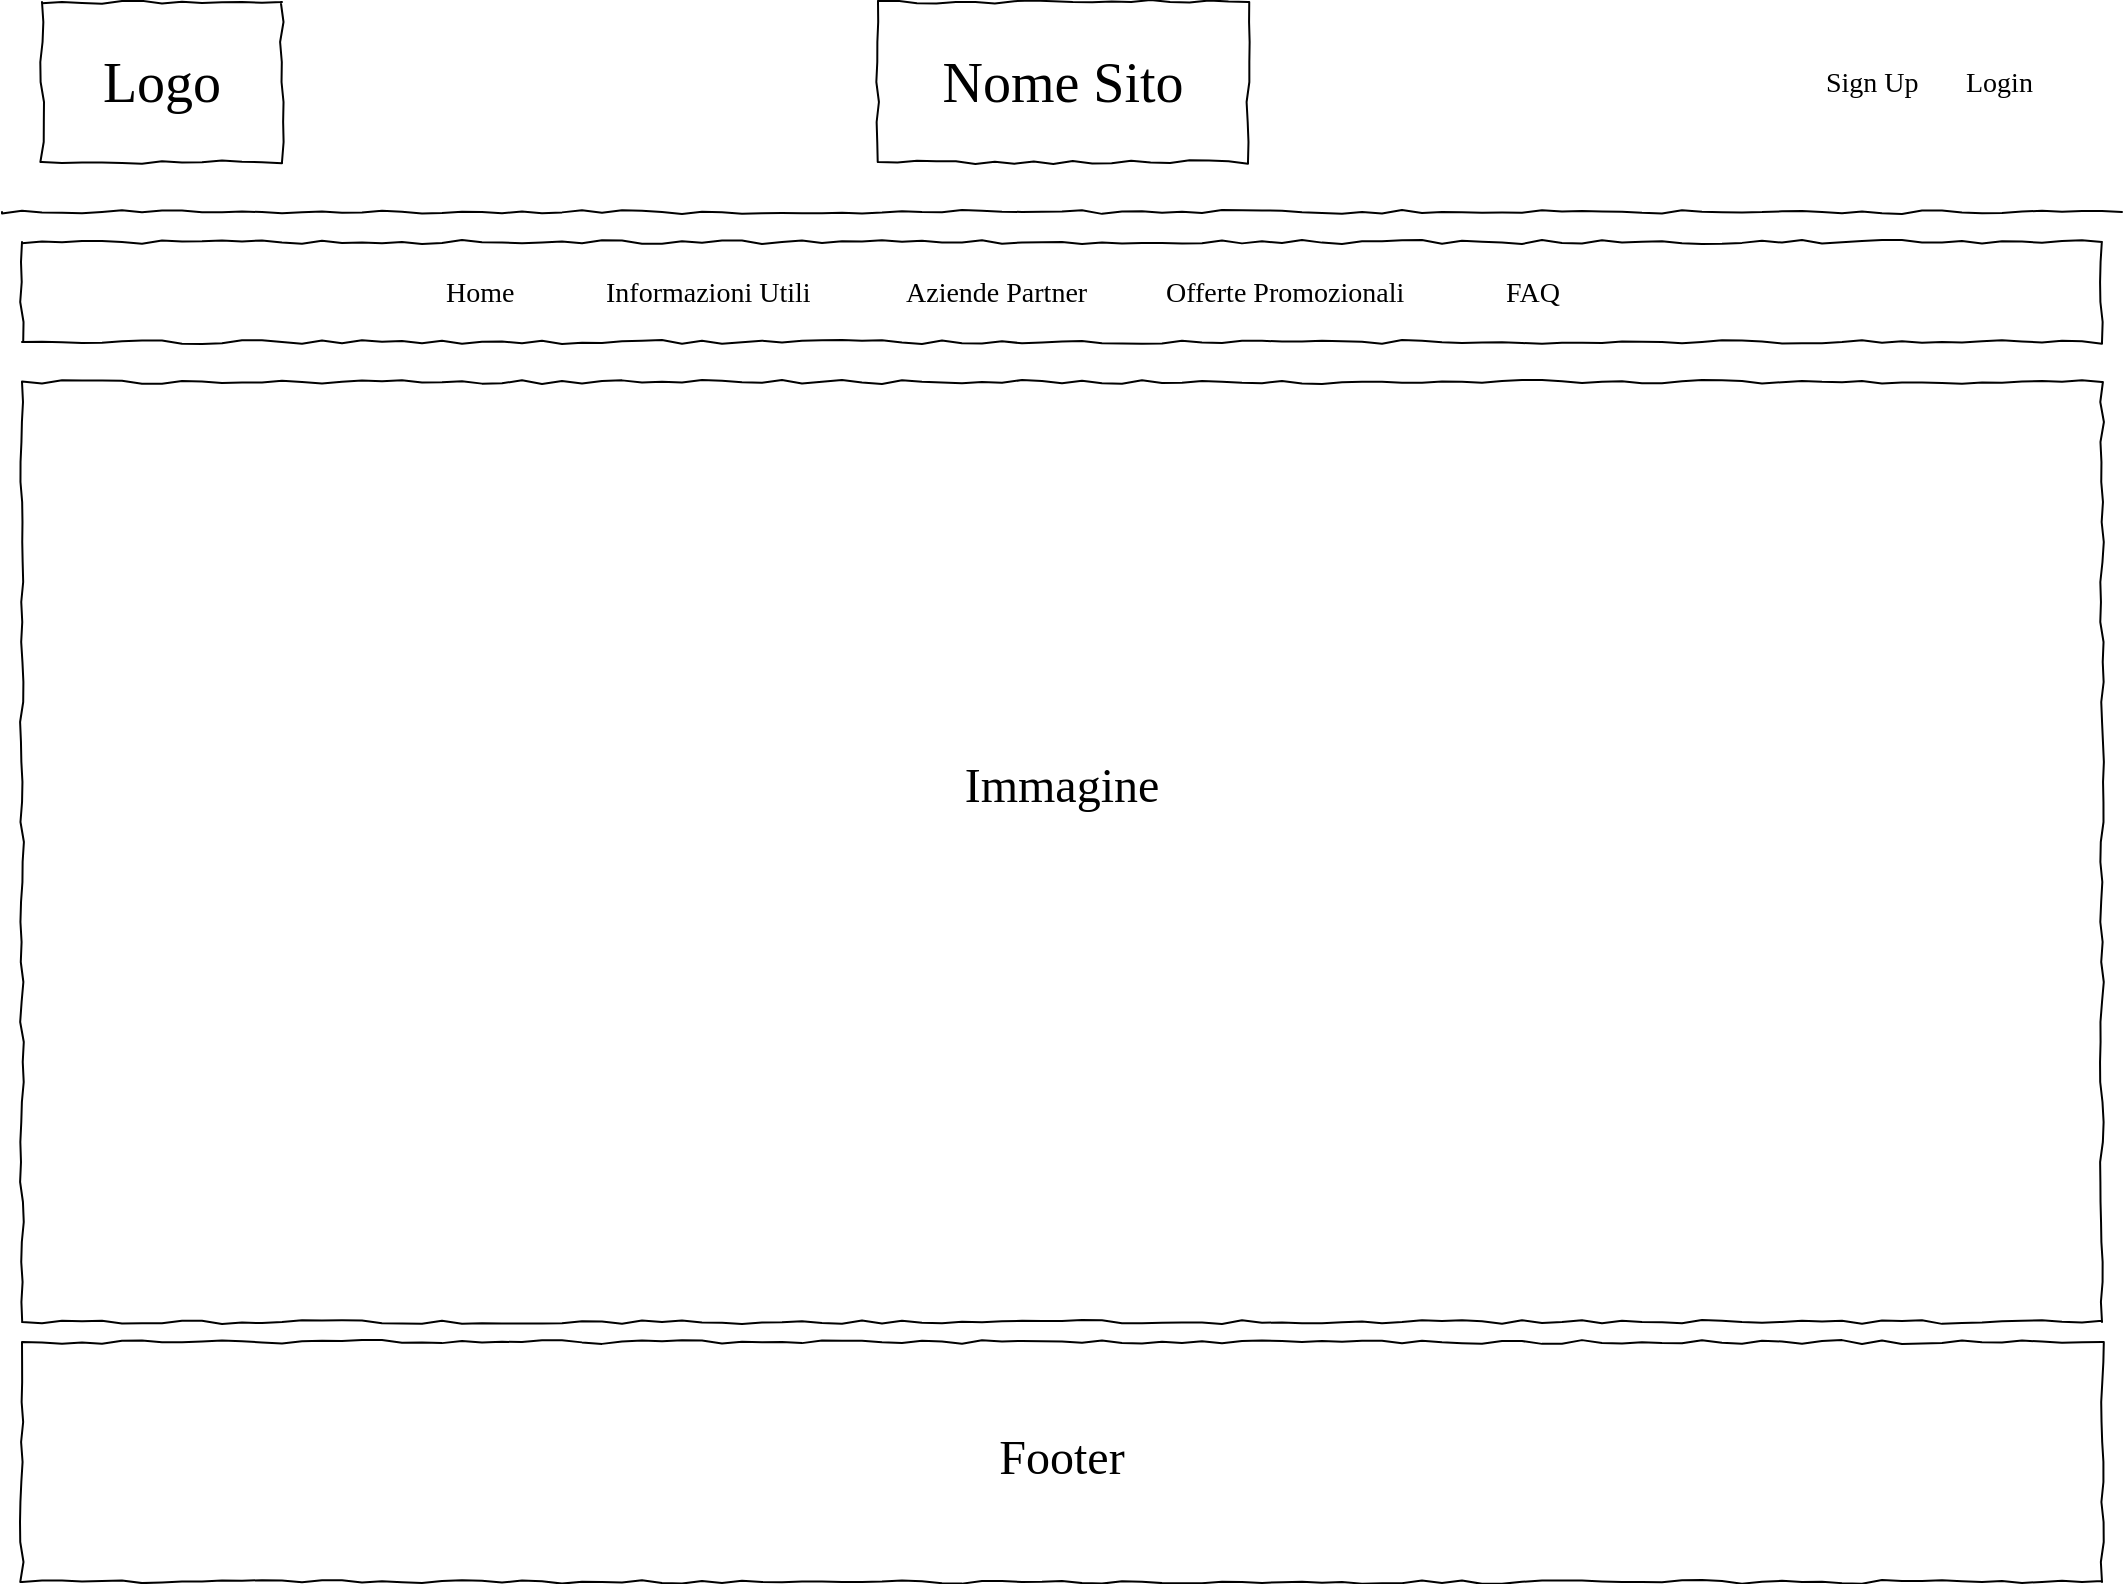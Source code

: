 <mxfile version="20.8.0" type="device" pages="17"><diagram name="Home" id="03018318-947c-dd8e-b7a3-06fadd420f32"><mxGraphModel dx="2036" dy="891" grid="1" gridSize="10" guides="1" tooltips="1" connect="1" arrows="1" fold="1" page="1" pageScale="1" pageWidth="1100" pageHeight="850" background="#ffffff" math="0" shadow="0"><root><mxCell id="0"/><mxCell id="1" parent="0"/><mxCell id="677b7b8949515195-2" value="Nome Sito" style="whiteSpace=wrap;html=1;rounded=0;shadow=0;labelBackgroundColor=none;strokeWidth=1;fontFamily=Verdana;fontSize=28;align=center;comic=1;" parent="1" vertex="1"><mxGeometry x="458" y="40" width="185" height="80" as="geometry"/></mxCell><mxCell id="677b7b8949515195-9" value="" style="line;strokeWidth=1;html=1;rounded=0;shadow=0;labelBackgroundColor=none;fillColor=none;fontFamily=Verdana;fontSize=14;fontColor=#000000;align=center;comic=1;" parent="1" vertex="1"><mxGeometry x="20" y="140" width="1060" height="10" as="geometry"/></mxCell><mxCell id="677b7b8949515195-10" value="" style="whiteSpace=wrap;html=1;rounded=0;shadow=0;labelBackgroundColor=none;strokeWidth=1;fillColor=none;fontFamily=Verdana;fontSize=12;align=center;comic=1;" parent="1" vertex="1"><mxGeometry x="30" y="160" width="1040" height="50" as="geometry"/></mxCell><mxCell id="677b7b8949515195-11" value="Informazioni Utili" style="text;html=1;points=[];align=left;verticalAlign=top;spacingTop=-4;fontSize=14;fontFamily=Verdana" parent="1" vertex="1"><mxGeometry x="320" y="175" width="60" height="20" as="geometry"/></mxCell><mxCell id="677b7b8949515195-12" value="Aziende Partner" style="text;html=1;points=[];align=left;verticalAlign=top;spacingTop=-4;fontSize=14;fontFamily=Verdana" parent="1" vertex="1"><mxGeometry x="470" y="175" width="60" height="20" as="geometry"/></mxCell><mxCell id="677b7b8949515195-13" value="Offerte Promozionali" style="text;html=1;points=[];align=left;verticalAlign=top;spacingTop=-4;fontSize=14;fontFamily=Verdana" parent="1" vertex="1"><mxGeometry x="600" y="175" width="60" height="20" as="geometry"/></mxCell><mxCell id="677b7b8949515195-14" value="FAQ" style="text;html=1;points=[];align=left;verticalAlign=top;spacingTop=-4;fontSize=14;fontFamily=Verdana" parent="1" vertex="1"><mxGeometry x="770" y="175" width="60" height="20" as="geometry"/></mxCell><mxCell id="677b7b8949515195-15" value="&lt;div style=&quot;text-align: justify&quot;&gt;&lt;font style=&quot;font-size: 24px;&quot;&gt;&lt;br&gt;&lt;/font&gt;&lt;/div&gt;&lt;div style=&quot;text-align: justify&quot;&gt;&lt;font style=&quot;font-size: 24px;&quot;&gt;&lt;br&gt;&lt;/font&gt;&lt;/div&gt;&lt;div style=&quot;text-align: justify&quot;&gt;&lt;font style=&quot;font-size: 24px;&quot;&gt;&lt;br&gt;&lt;/font&gt;&lt;/div&gt;&lt;div style=&quot;text-align: justify&quot;&gt;&lt;font style=&quot;font-size: 24px;&quot;&gt;&lt;br&gt;&lt;/font&gt;&lt;/div&gt;&lt;div style=&quot;text-align: justify&quot;&gt;&lt;font style=&quot;font-size: 24px;&quot;&gt;&lt;br&gt;&lt;/font&gt;&lt;/div&gt;&lt;div style=&quot;text-align: justify&quot;&gt;&lt;font style=&quot;font-size: 24px;&quot;&gt;&lt;br&gt;&lt;/font&gt;&lt;/div&gt;&lt;div style=&quot;text-align: justify&quot;&gt;&lt;span style=&quot;font-size: 24px;&quot;&gt;Immagine&lt;/span&gt;&lt;/div&gt;" style="whiteSpace=wrap;html=1;rounded=0;shadow=0;labelBackgroundColor=none;strokeWidth=1;fillColor=none;fontFamily=Verdana;fontSize=12;align=center;verticalAlign=top;spacing=10;comic=1;" parent="1" vertex="1"><mxGeometry x="30" y="230" width="1040" height="470" as="geometry"/></mxCell><mxCell id="oZFObqzSNkoS52DFgEg0-1" value="Home" style="text;html=1;points=[];align=left;verticalAlign=top;spacingTop=-4;fontSize=14;fontFamily=Verdana" vertex="1" parent="1"><mxGeometry x="240" y="175" width="60" height="20" as="geometry"/></mxCell><mxCell id="oZFObqzSNkoS52DFgEg0-2" value="Logo" style="whiteSpace=wrap;html=1;rounded=0;shadow=0;labelBackgroundColor=none;strokeWidth=1;fontFamily=Verdana;fontSize=28;align=center;comic=1;" vertex="1" parent="1"><mxGeometry x="40" y="40" width="120" height="80" as="geometry"/></mxCell><mxCell id="oZFObqzSNkoS52DFgEg0-3" value="&lt;div style=&quot;text-align: justify&quot;&gt;&lt;span style=&quot;background-color: initial; font-size: 24px;&quot;&gt;&lt;br&gt;&lt;/span&gt;&lt;/div&gt;&lt;div style=&quot;text-align: justify&quot;&gt;&lt;span style=&quot;background-color: initial; font-size: 24px;&quot;&gt;Footer&lt;/span&gt;&lt;br&gt;&lt;/div&gt;" style="whiteSpace=wrap;html=1;rounded=0;shadow=0;labelBackgroundColor=none;strokeWidth=1;fillColor=none;fontFamily=Verdana;fontSize=12;align=center;verticalAlign=top;spacing=10;comic=1;" vertex="1" parent="1"><mxGeometry x="30" y="710" width="1040" height="120" as="geometry"/></mxCell><mxCell id="cIlgySX69D6Ffk5AIFt6-1" value="Sign Up" style="text;html=1;points=[];align=left;verticalAlign=top;spacingTop=-4;fontSize=14;fontFamily=Verdana" vertex="1" parent="1"><mxGeometry x="930" y="70" width="60" height="20" as="geometry"/></mxCell><mxCell id="cIlgySX69D6Ffk5AIFt6-2" value="Login" style="text;html=1;points=[];align=left;verticalAlign=top;spacingTop=-4;fontSize=14;fontFamily=Verdana" vertex="1" parent="1"><mxGeometry x="1000" y="70" width="60" height="20" as="geometry"/></mxCell></root></mxGraphModel></diagram><diagram name="Info utili" id="4N_Kb2AQXWNduScDK19G"><mxGraphModel dx="1257" dy="700" grid="1" gridSize="10" guides="1" tooltips="1" connect="1" arrows="1" fold="1" page="1" pageScale="1" pageWidth="1100" pageHeight="850" background="#ffffff" math="0" shadow="0"><root><mxCell id="fTOD2p3WRLD2drRyGXJS-0"/><mxCell id="fTOD2p3WRLD2drRyGXJS-1" parent="fTOD2p3WRLD2drRyGXJS-0"/><mxCell id="fTOD2p3WRLD2drRyGXJS-2" value="Nome Sito" style="whiteSpace=wrap;html=1;rounded=0;shadow=0;labelBackgroundColor=none;strokeWidth=1;fontFamily=Verdana;fontSize=28;align=center;comic=1;" vertex="1" parent="fTOD2p3WRLD2drRyGXJS-1"><mxGeometry x="458" y="40" width="185" height="80" as="geometry"/></mxCell><mxCell id="fTOD2p3WRLD2drRyGXJS-3" value="" style="line;strokeWidth=1;html=1;rounded=0;shadow=0;labelBackgroundColor=none;fillColor=none;fontFamily=Verdana;fontSize=14;fontColor=#000000;align=center;comic=1;" vertex="1" parent="fTOD2p3WRLD2drRyGXJS-1"><mxGeometry x="20" y="140" width="1060" height="10" as="geometry"/></mxCell><mxCell id="fTOD2p3WRLD2drRyGXJS-4" value="" style="whiteSpace=wrap;html=1;rounded=0;shadow=0;labelBackgroundColor=none;strokeWidth=1;fillColor=none;fontFamily=Verdana;fontSize=12;align=center;comic=1;" vertex="1" parent="fTOD2p3WRLD2drRyGXJS-1"><mxGeometry x="30" y="160" width="1040" height="50" as="geometry"/></mxCell><mxCell id="fTOD2p3WRLD2drRyGXJS-5" value="Informazioni Utili" style="text;html=1;points=[];align=left;verticalAlign=top;spacingTop=-4;fontSize=14;fontFamily=Verdana" vertex="1" parent="fTOD2p3WRLD2drRyGXJS-1"><mxGeometry x="320" y="175" width="60" height="20" as="geometry"/></mxCell><mxCell id="fTOD2p3WRLD2drRyGXJS-6" value="Aziende Partner" style="text;html=1;points=[];align=left;verticalAlign=top;spacingTop=-4;fontSize=14;fontFamily=Verdana" vertex="1" parent="fTOD2p3WRLD2drRyGXJS-1"><mxGeometry x="470" y="175" width="60" height="20" as="geometry"/></mxCell><mxCell id="fTOD2p3WRLD2drRyGXJS-7" value="Offerte Promozionali" style="text;html=1;points=[];align=left;verticalAlign=top;spacingTop=-4;fontSize=14;fontFamily=Verdana" vertex="1" parent="fTOD2p3WRLD2drRyGXJS-1"><mxGeometry x="600" y="175" width="60" height="20" as="geometry"/></mxCell><mxCell id="fTOD2p3WRLD2drRyGXJS-8" value="FAQ" style="text;html=1;points=[];align=left;verticalAlign=top;spacingTop=-4;fontSize=14;fontFamily=Verdana" vertex="1" parent="fTOD2p3WRLD2drRyGXJS-1"><mxGeometry x="770" y="175" width="60" height="20" as="geometry"/></mxCell><mxCell id="fTOD2p3WRLD2drRyGXJS-9" value="&lt;div style=&quot;text-align: justify&quot;&gt;&lt;font style=&quot;font-size: 24px;&quot;&gt;&lt;br&gt;&lt;/font&gt;&lt;/div&gt;&lt;div style=&quot;text-align: justify&quot;&gt;&lt;font style=&quot;font-size: 24px;&quot;&gt;&lt;br&gt;&lt;/font&gt;&lt;/div&gt;&lt;div style=&quot;text-align: justify&quot;&gt;&lt;font style=&quot;font-size: 24px;&quot;&gt;&lt;br&gt;&lt;/font&gt;&lt;/div&gt;&lt;div style=&quot;text-align: justify&quot;&gt;&lt;font style=&quot;font-size: 24px;&quot;&gt;&lt;br&gt;&lt;/font&gt;&lt;/div&gt;&lt;div style=&quot;text-align: justify&quot;&gt;&lt;font style=&quot;font-size: 24px;&quot;&gt;&lt;br&gt;&lt;/font&gt;&lt;/div&gt;&lt;div style=&quot;text-align: justify&quot;&gt;&lt;font style=&quot;font-size: 24px;&quot;&gt;&lt;br&gt;&lt;/font&gt;&lt;/div&gt;&lt;div style=&quot;text-align: justify&quot;&gt;&lt;span style=&quot;font-size: 24px;&quot;&gt;Info sito&lt;/span&gt;&lt;/div&gt;" style="whiteSpace=wrap;html=1;rounded=0;shadow=0;labelBackgroundColor=none;strokeWidth=1;fillColor=none;fontFamily=Verdana;fontSize=12;align=center;verticalAlign=top;spacing=10;comic=1;" vertex="1" parent="fTOD2p3WRLD2drRyGXJS-1"><mxGeometry x="30" y="230" width="1040" height="470" as="geometry"/></mxCell><mxCell id="fTOD2p3WRLD2drRyGXJS-10" value="Home" style="text;html=1;points=[];align=left;verticalAlign=top;spacingTop=-4;fontSize=14;fontFamily=Verdana" vertex="1" parent="fTOD2p3WRLD2drRyGXJS-1"><mxGeometry x="240" y="175" width="60" height="20" as="geometry"/></mxCell><mxCell id="fTOD2p3WRLD2drRyGXJS-11" value="Logo" style="whiteSpace=wrap;html=1;rounded=0;shadow=0;labelBackgroundColor=none;strokeWidth=1;fontFamily=Verdana;fontSize=28;align=center;comic=1;" vertex="1" parent="fTOD2p3WRLD2drRyGXJS-1"><mxGeometry x="40" y="40" width="120" height="80" as="geometry"/></mxCell><mxCell id="fTOD2p3WRLD2drRyGXJS-12" value="&lt;div style=&quot;text-align: justify&quot;&gt;&lt;span style=&quot;background-color: initial; font-size: 24px;&quot;&gt;&lt;br&gt;&lt;/span&gt;&lt;/div&gt;&lt;div style=&quot;text-align: justify&quot;&gt;&lt;span style=&quot;background-color: initial; font-size: 24px;&quot;&gt;Footer&lt;/span&gt;&lt;br&gt;&lt;/div&gt;" style="whiteSpace=wrap;html=1;rounded=0;shadow=0;labelBackgroundColor=none;strokeWidth=1;fillColor=none;fontFamily=Verdana;fontSize=12;align=center;verticalAlign=top;spacing=10;comic=1;" vertex="1" parent="fTOD2p3WRLD2drRyGXJS-1"><mxGeometry x="30" y="710" width="1040" height="120" as="geometry"/></mxCell><mxCell id="fTOD2p3WRLD2drRyGXJS-13" value="Sign Up" style="text;html=1;points=[];align=left;verticalAlign=top;spacingTop=-4;fontSize=14;fontFamily=Verdana" vertex="1" parent="fTOD2p3WRLD2drRyGXJS-1"><mxGeometry x="930" y="70" width="60" height="20" as="geometry"/></mxCell><mxCell id="fTOD2p3WRLD2drRyGXJS-14" value="Login" style="text;html=1;points=[];align=left;verticalAlign=top;spacingTop=-4;fontSize=14;fontFamily=Verdana" vertex="1" parent="fTOD2p3WRLD2drRyGXJS-1"><mxGeometry x="1000" y="70" width="60" height="20" as="geometry"/></mxCell></root></mxGraphModel></diagram><diagram name="Aziende Partner" id="ziMXGAct27M9Zp8wZVSw"><mxGraphModel dx="1467" dy="817" grid="1" gridSize="10" guides="1" tooltips="1" connect="1" arrows="1" fold="1" page="1" pageScale="1" pageWidth="1100" pageHeight="850" background="#ffffff" math="0" shadow="0"><root><mxCell id="y2h2DhmB3LaGwKNc4V65-0"/><mxCell id="y2h2DhmB3LaGwKNc4V65-1" parent="y2h2DhmB3LaGwKNc4V65-0"/><mxCell id="y2h2DhmB3LaGwKNc4V65-2" value="Nome Sito" style="whiteSpace=wrap;html=1;rounded=0;shadow=0;labelBackgroundColor=none;strokeWidth=1;fontFamily=Verdana;fontSize=28;align=center;comic=1;" vertex="1" parent="y2h2DhmB3LaGwKNc4V65-1"><mxGeometry x="458" y="40" width="185" height="80" as="geometry"/></mxCell><mxCell id="y2h2DhmB3LaGwKNc4V65-3" value="" style="line;strokeWidth=1;html=1;rounded=0;shadow=0;labelBackgroundColor=none;fillColor=none;fontFamily=Verdana;fontSize=14;fontColor=#000000;align=center;comic=1;" vertex="1" parent="y2h2DhmB3LaGwKNc4V65-1"><mxGeometry x="20" y="140" width="1060" height="10" as="geometry"/></mxCell><mxCell id="y2h2DhmB3LaGwKNc4V65-4" value="" style="whiteSpace=wrap;html=1;rounded=0;shadow=0;labelBackgroundColor=none;strokeWidth=1;fillColor=none;fontFamily=Verdana;fontSize=12;align=center;comic=1;" vertex="1" parent="y2h2DhmB3LaGwKNc4V65-1"><mxGeometry x="30" y="160" width="1040" height="50" as="geometry"/></mxCell><mxCell id="y2h2DhmB3LaGwKNc4V65-5" value="Informazioni Utili" style="text;html=1;points=[];align=left;verticalAlign=top;spacingTop=-4;fontSize=14;fontFamily=Verdana" vertex="1" parent="y2h2DhmB3LaGwKNc4V65-1"><mxGeometry x="320" y="175" width="60" height="20" as="geometry"/></mxCell><mxCell id="y2h2DhmB3LaGwKNc4V65-6" value="Aziende Partner" style="text;html=1;points=[];align=left;verticalAlign=top;spacingTop=-4;fontSize=14;fontFamily=Verdana" vertex="1" parent="y2h2DhmB3LaGwKNc4V65-1"><mxGeometry x="470" y="175" width="60" height="20" as="geometry"/></mxCell><mxCell id="y2h2DhmB3LaGwKNc4V65-7" value="Offerte Promozionali" style="text;html=1;points=[];align=left;verticalAlign=top;spacingTop=-4;fontSize=14;fontFamily=Verdana" vertex="1" parent="y2h2DhmB3LaGwKNc4V65-1"><mxGeometry x="600" y="175" width="60" height="20" as="geometry"/></mxCell><mxCell id="y2h2DhmB3LaGwKNc4V65-8" value="FAQ" style="text;html=1;points=[];align=left;verticalAlign=top;spacingTop=-4;fontSize=14;fontFamily=Verdana" vertex="1" parent="y2h2DhmB3LaGwKNc4V65-1"><mxGeometry x="770" y="175" width="60" height="20" as="geometry"/></mxCell><mxCell id="y2h2DhmB3LaGwKNc4V65-9" value="&lt;div style=&quot;text-align: justify&quot;&gt;&lt;font style=&quot;font-size: 36px;&quot;&gt;Nome Azienda&lt;/font&gt;&lt;/div&gt;" style="whiteSpace=wrap;html=1;rounded=0;shadow=0;labelBackgroundColor=none;strokeWidth=1;fillColor=none;fontFamily=Verdana;fontSize=12;align=center;verticalAlign=top;spacing=10;comic=1;" vertex="1" parent="y2h2DhmB3LaGwKNc4V65-1"><mxGeometry x="30" y="230" width="1040" height="470" as="geometry"/></mxCell><mxCell id="y2h2DhmB3LaGwKNc4V65-10" value="Home" style="text;html=1;points=[];align=left;verticalAlign=top;spacingTop=-4;fontSize=14;fontFamily=Verdana" vertex="1" parent="y2h2DhmB3LaGwKNc4V65-1"><mxGeometry x="240" y="175" width="60" height="20" as="geometry"/></mxCell><mxCell id="y2h2DhmB3LaGwKNc4V65-11" value="Logo" style="whiteSpace=wrap;html=1;rounded=0;shadow=0;labelBackgroundColor=none;strokeWidth=1;fontFamily=Verdana;fontSize=28;align=center;comic=1;" vertex="1" parent="y2h2DhmB3LaGwKNc4V65-1"><mxGeometry x="40" y="40" width="120" height="80" as="geometry"/></mxCell><mxCell id="y2h2DhmB3LaGwKNc4V65-12" value="&lt;div style=&quot;text-align: justify&quot;&gt;&lt;span style=&quot;background-color: initial; font-size: 24px;&quot;&gt;&lt;br&gt;&lt;/span&gt;&lt;/div&gt;&lt;div style=&quot;text-align: justify&quot;&gt;&lt;span style=&quot;background-color: initial; font-size: 24px;&quot;&gt;Footer&lt;/span&gt;&lt;br&gt;&lt;/div&gt;" style="whiteSpace=wrap;html=1;rounded=0;shadow=0;labelBackgroundColor=none;strokeWidth=1;fillColor=none;fontFamily=Verdana;fontSize=12;align=center;verticalAlign=top;spacing=10;comic=1;" vertex="1" parent="y2h2DhmB3LaGwKNc4V65-1"><mxGeometry x="30" y="710" width="1040" height="120" as="geometry"/></mxCell><mxCell id="y2h2DhmB3LaGwKNc4V65-13" value="Sign Up" style="text;html=1;points=[];align=left;verticalAlign=top;spacingTop=-4;fontSize=14;fontFamily=Verdana" vertex="1" parent="y2h2DhmB3LaGwKNc4V65-1"><mxGeometry x="930" y="70" width="60" height="20" as="geometry"/></mxCell><mxCell id="y2h2DhmB3LaGwKNc4V65-14" value="Login" style="text;html=1;points=[];align=left;verticalAlign=top;spacingTop=-4;fontSize=14;fontFamily=Verdana" vertex="1" parent="y2h2DhmB3LaGwKNc4V65-1"><mxGeometry x="1000" y="70" width="60" height="20" as="geometry"/></mxCell><mxCell id="La-QWkvicp5gVapKX718-0" value="Logo" style="whiteSpace=wrap;html=1;rounded=0;shadow=0;labelBackgroundColor=none;strokeWidth=1;fontFamily=Verdana;fontSize=28;align=center;comic=1;" vertex="1" parent="y2h2DhmB3LaGwKNc4V65-1"><mxGeometry x="50" y="250" width="80" height="50" as="geometry"/></mxCell><mxCell id="La-QWkvicp5gVapKX718-1" value="" style="verticalLabelPosition=bottom;shadow=0;dashed=0;align=center;html=1;verticalAlign=top;strokeWidth=1;shape=mxgraph.mockup.misc.map;fontSize=24;fillColor=#1764FF;" vertex="1" parent="y2h2DhmB3LaGwKNc4V65-1"><mxGeometry x="60" y="400" width="250" height="250" as="geometry"/></mxCell><mxCell id="La-QWkvicp5gVapKX718-2" value="&lt;font style=&quot;font-size: 18px;&quot;&gt;Localizzazione&lt;/font&gt;" style="text;html=1;points=[];align=left;verticalAlign=top;spacingTop=-4;fontSize=14;fontFamily=Verdana" vertex="1" parent="y2h2DhmB3LaGwKNc4V65-1"><mxGeometry x="60" y="360" width="60" height="20" as="geometry"/></mxCell><mxCell id="La-QWkvicp5gVapKX718-6" value="&lt;font style=&quot;font-size: 18px;&quot;&gt;Info utili&lt;/font&gt;" style="text;html=1;points=[];align=left;verticalAlign=top;spacingTop=-4;fontSize=14;fontFamily=Verdana" vertex="1" parent="y2h2DhmB3LaGwKNc4V65-1"><mxGeometry x="360" y="360" width="60" height="20" as="geometry"/></mxCell><mxCell id="La-QWkvicp5gVapKX718-7" value="&lt;div style=&quot;&quot;&gt;&lt;font style=&quot;font-size: 36px;&quot;&gt;&lt;br&gt;&lt;/font&gt;&lt;/div&gt;&lt;div style=&quot;&quot;&gt;&lt;font size=&quot;3&quot;&gt;&lt;br&gt;&lt;/font&gt;&lt;/div&gt;&lt;div style=&quot;&quot;&gt;&lt;font size=&quot;3&quot;&gt;&lt;br&gt;&lt;/font&gt;&lt;/div&gt;&lt;div style=&quot;&quot;&gt;&lt;span style=&quot;background-color: initial; font-size: medium;&quot;&gt;&lt;br&gt;&lt;/span&gt;&lt;/div&gt;&lt;div style=&quot;&quot;&gt;&lt;span style=&quot;background-color: initial; font-size: medium;&quot;&gt;Info Azienda&lt;/span&gt;&lt;br&gt;&lt;/div&gt;" style="whiteSpace=wrap;html=1;rounded=0;shadow=0;labelBackgroundColor=none;strokeWidth=1;fillColor=none;fontFamily=Verdana;fontSize=12;align=center;verticalAlign=top;spacing=10;comic=1;" vertex="1" parent="y2h2DhmB3LaGwKNc4V65-1"><mxGeometry x="360" y="395" width="310" height="260" as="geometry"/></mxCell><mxCell id="La-QWkvicp5gVapKX718-8" value="&lt;font style=&quot;font-size: 18px;&quot;&gt;Contatti&lt;/font&gt;" style="text;html=1;points=[];align=left;verticalAlign=top;spacingTop=-4;fontSize=14;fontFamily=Verdana" vertex="1" parent="y2h2DhmB3LaGwKNc4V65-1"><mxGeometry x="720" y="360" width="60" height="20" as="geometry"/></mxCell><mxCell id="La-QWkvicp5gVapKX718-9" value="&lt;div style=&quot;&quot;&gt;&lt;font style=&quot;font-size: 36px;&quot;&gt;&lt;br&gt;&lt;/font&gt;&lt;/div&gt;&lt;div style=&quot;&quot;&gt;&lt;font size=&quot;3&quot;&gt;&lt;br&gt;&lt;/font&gt;&lt;/div&gt;&lt;div style=&quot;&quot;&gt;&lt;font size=&quot;3&quot;&gt;&lt;br&gt;&lt;/font&gt;&lt;/div&gt;&lt;div style=&quot;&quot;&gt;&lt;span style=&quot;background-color: initial; font-size: medium;&quot;&gt;&lt;br&gt;&lt;/span&gt;&lt;/div&gt;&lt;div style=&quot;&quot;&gt;&lt;span style=&quot;background-color: initial; font-size: medium;&quot;&gt;Info Azienda&lt;/span&gt;&lt;br&gt;&lt;/div&gt;" style="whiteSpace=wrap;html=1;rounded=0;shadow=0;labelBackgroundColor=none;strokeWidth=1;fillColor=none;fontFamily=Verdana;fontSize=12;align=center;verticalAlign=top;spacing=10;comic=1;" vertex="1" parent="y2h2DhmB3LaGwKNc4V65-1"><mxGeometry x="720" y="395" width="310" height="260" as="geometry"/></mxCell><mxCell id="La-QWkvicp5gVapKX718-10" value="" style="shape=image;html=1;verticalAlign=top;verticalLabelPosition=bottom;labelBackgroundColor=#ffffff;imageAspect=0;aspect=fixed;image=https://cdn4.iconfinder.com/data/icons/essentials-72/24/025_-_Location-128.png;fontSize=36;fillColor=#1764FF;" vertex="1" parent="y2h2DhmB3LaGwKNc4V65-1"><mxGeometry x="190" y="510" width="20" height="20" as="geometry"/></mxCell></root></mxGraphModel></diagram><diagram name="Offerte promozionali(No-login)" id="JDm3r1hhZaO6B8B7iMUk"><mxGraphModel dx="1173" dy="653" grid="1" gridSize="10" guides="1" tooltips="1" connect="1" arrows="1" fold="1" page="1" pageScale="1" pageWidth="1100" pageHeight="850" background="#ffffff" math="0" shadow="0"><root><mxCell id="taSW3UjSU3S0j_Xc-rBO-0"/><mxCell id="taSW3UjSU3S0j_Xc-rBO-1" parent="taSW3UjSU3S0j_Xc-rBO-0"/><mxCell id="taSW3UjSU3S0j_Xc-rBO-2" value="Nome Sito" style="whiteSpace=wrap;html=1;rounded=0;shadow=0;labelBackgroundColor=none;strokeWidth=1;fontFamily=Verdana;fontSize=28;align=center;comic=1;" vertex="1" parent="taSW3UjSU3S0j_Xc-rBO-1"><mxGeometry x="458" y="40" width="185" height="80" as="geometry"/></mxCell><mxCell id="taSW3UjSU3S0j_Xc-rBO-3" value="" style="line;strokeWidth=1;html=1;rounded=0;shadow=0;labelBackgroundColor=none;fillColor=none;fontFamily=Verdana;fontSize=14;fontColor=#000000;align=center;comic=1;" vertex="1" parent="taSW3UjSU3S0j_Xc-rBO-1"><mxGeometry x="20" y="140" width="1060" height="10" as="geometry"/></mxCell><mxCell id="taSW3UjSU3S0j_Xc-rBO-4" value="" style="whiteSpace=wrap;html=1;rounded=0;shadow=0;labelBackgroundColor=none;strokeWidth=1;fillColor=none;fontFamily=Verdana;fontSize=12;align=center;comic=1;" vertex="1" parent="taSW3UjSU3S0j_Xc-rBO-1"><mxGeometry x="30" y="160" width="1040" height="50" as="geometry"/></mxCell><mxCell id="taSW3UjSU3S0j_Xc-rBO-5" value="Informazioni Utili" style="text;html=1;points=[];align=left;verticalAlign=top;spacingTop=-4;fontSize=14;fontFamily=Verdana" vertex="1" parent="taSW3UjSU3S0j_Xc-rBO-1"><mxGeometry x="320" y="175" width="60" height="20" as="geometry"/></mxCell><mxCell id="taSW3UjSU3S0j_Xc-rBO-6" value="Aziende Partner" style="text;html=1;points=[];align=left;verticalAlign=top;spacingTop=-4;fontSize=14;fontFamily=Verdana" vertex="1" parent="taSW3UjSU3S0j_Xc-rBO-1"><mxGeometry x="470" y="175" width="60" height="20" as="geometry"/></mxCell><mxCell id="taSW3UjSU3S0j_Xc-rBO-7" value="Offerte Promozionali" style="text;html=1;points=[];align=left;verticalAlign=top;spacingTop=-4;fontSize=14;fontFamily=Verdana" vertex="1" parent="taSW3UjSU3S0j_Xc-rBO-1"><mxGeometry x="600" y="175" width="60" height="20" as="geometry"/></mxCell><mxCell id="taSW3UjSU3S0j_Xc-rBO-8" value="FAQ" style="text;html=1;points=[];align=left;verticalAlign=top;spacingTop=-4;fontSize=14;fontFamily=Verdana" vertex="1" parent="taSW3UjSU3S0j_Xc-rBO-1"><mxGeometry x="770" y="175" width="60" height="20" as="geometry"/></mxCell><mxCell id="taSW3UjSU3S0j_Xc-rBO-9" value="&lt;div style=&quot;text-align: justify&quot;&gt;&lt;font style=&quot;font-size: 36px;&quot;&gt;Nome Azienda&lt;/font&gt;&lt;/div&gt;&lt;div style=&quot;text-align: justify&quot;&gt;&lt;font style=&quot;font-size: 36px;&quot;&gt;&lt;br&gt;&lt;/font&gt;&lt;/div&gt;" style="whiteSpace=wrap;html=1;rounded=0;shadow=0;labelBackgroundColor=none;strokeWidth=1;fillColor=none;fontFamily=Verdana;fontSize=12;align=center;verticalAlign=top;spacing=10;comic=1;" vertex="1" parent="taSW3UjSU3S0j_Xc-rBO-1"><mxGeometry x="30" y="230" width="1040" height="470" as="geometry"/></mxCell><mxCell id="taSW3UjSU3S0j_Xc-rBO-10" value="Home" style="text;html=1;points=[];align=left;verticalAlign=top;spacingTop=-4;fontSize=14;fontFamily=Verdana" vertex="1" parent="taSW3UjSU3S0j_Xc-rBO-1"><mxGeometry x="240" y="175" width="60" height="20" as="geometry"/></mxCell><mxCell id="taSW3UjSU3S0j_Xc-rBO-11" value="Logo" style="whiteSpace=wrap;html=1;rounded=0;shadow=0;labelBackgroundColor=none;strokeWidth=1;fontFamily=Verdana;fontSize=28;align=center;comic=1;" vertex="1" parent="taSW3UjSU3S0j_Xc-rBO-1"><mxGeometry x="40" y="40" width="120" height="80" as="geometry"/></mxCell><mxCell id="taSW3UjSU3S0j_Xc-rBO-12" value="&lt;div style=&quot;text-align: justify&quot;&gt;&lt;span style=&quot;background-color: initial; font-size: 24px;&quot;&gt;&lt;br&gt;&lt;/span&gt;&lt;/div&gt;&lt;div style=&quot;text-align: justify&quot;&gt;&lt;span style=&quot;background-color: initial; font-size: 24px;&quot;&gt;Footer&lt;/span&gt;&lt;br&gt;&lt;/div&gt;" style="whiteSpace=wrap;html=1;rounded=0;shadow=0;labelBackgroundColor=none;strokeWidth=1;fillColor=none;fontFamily=Verdana;fontSize=12;align=center;verticalAlign=top;spacing=10;comic=1;" vertex="1" parent="taSW3UjSU3S0j_Xc-rBO-1"><mxGeometry x="30" y="710" width="1040" height="120" as="geometry"/></mxCell><mxCell id="taSW3UjSU3S0j_Xc-rBO-13" value="Sign Up" style="text;html=1;points=[];align=left;verticalAlign=top;spacingTop=-4;fontSize=14;fontFamily=Verdana" vertex="1" parent="taSW3UjSU3S0j_Xc-rBO-1"><mxGeometry x="930" y="70" width="60" height="20" as="geometry"/></mxCell><mxCell id="taSW3UjSU3S0j_Xc-rBO-14" value="Login" style="text;html=1;points=[];align=left;verticalAlign=top;spacingTop=-4;fontSize=14;fontFamily=Verdana" vertex="1" parent="taSW3UjSU3S0j_Xc-rBO-1"><mxGeometry x="1000" y="70" width="60" height="20" as="geometry"/></mxCell><mxCell id="8a72n2r-SDhOyHmk8kS1-0" value="&lt;font style=&quot;font-size: 18px;&quot;&gt;Promozione 1&lt;/font&gt;" style="text;html=1;points=[];align=left;verticalAlign=top;spacingTop=-4;fontSize=14;fontFamily=Verdana" vertex="1" parent="taSW3UjSU3S0j_Xc-rBO-1"><mxGeometry x="100" y="350" width="60" height="20" as="geometry"/></mxCell><mxCell id="8a72n2r-SDhOyHmk8kS1-1" value="&lt;font size=&quot;1&quot; style=&quot;background-color: rgb(153, 153, 255);&quot; color=&quot;#000000&quot;&gt;&lt;b style=&quot;font-size: 12px;&quot;&gt;Genera Coupon&lt;/b&gt;&lt;/font&gt;" style="rounded=1;html=1;shadow=0;dashed=0;whiteSpace=wrap;fontSize=10;fillColor=#CCCCCC;align=center;strokeColor=#333333;fontColor=#666666;" vertex="1" parent="taSW3UjSU3S0j_Xc-rBO-1"><mxGeometry x="250" y="340" width="160" height="46.88" as="geometry"/></mxCell><mxCell id="8a72n2r-SDhOyHmk8kS1-6" value="&lt;font style=&quot;font-size: 18px;&quot;&gt;Promozione 2&lt;br&gt;&lt;br&gt;&lt;/font&gt;" style="text;html=1;points=[];align=left;verticalAlign=top;spacingTop=-4;fontSize=14;fontFamily=Verdana" vertex="1" parent="taSW3UjSU3S0j_Xc-rBO-1"><mxGeometry x="100" y="418" width="60" height="20" as="geometry"/></mxCell><mxCell id="8a72n2r-SDhOyHmk8kS1-7" value="&lt;font size=&quot;1&quot; style=&quot;background-color: rgb(153, 153, 255);&quot; color=&quot;#000000&quot;&gt;&lt;b style=&quot;font-size: 12px;&quot;&gt;Genera Coupon&lt;/b&gt;&lt;/font&gt;" style="rounded=1;html=1;shadow=0;dashed=0;whiteSpace=wrap;fontSize=10;fillColor=#CCCCCC;align=center;strokeColor=#333333;fontColor=#666666;" vertex="1" parent="taSW3UjSU3S0j_Xc-rBO-1"><mxGeometry x="250" y="408" width="160" height="46.88" as="geometry"/></mxCell><mxCell id="8a72n2r-SDhOyHmk8kS1-8" value="&lt;font style=&quot;font-size: 18px;&quot;&gt;Promozione 3&lt;/font&gt;" style="text;html=1;points=[];align=left;verticalAlign=top;spacingTop=-4;fontSize=14;fontFamily=Verdana" vertex="1" parent="taSW3UjSU3S0j_Xc-rBO-1"><mxGeometry x="100" y="490" width="60" height="20" as="geometry"/></mxCell><mxCell id="8a72n2r-SDhOyHmk8kS1-9" value="&lt;font size=&quot;1&quot; style=&quot;background-color: rgb(153, 153, 255);&quot; color=&quot;#000000&quot;&gt;&lt;b style=&quot;font-size: 12px;&quot;&gt;Genera Coupon&lt;/b&gt;&lt;/font&gt;" style="rounded=1;html=1;shadow=0;dashed=0;whiteSpace=wrap;fontSize=10;fillColor=#CCCCCC;align=center;strokeColor=#333333;fontColor=#666666;" vertex="1" parent="taSW3UjSU3S0j_Xc-rBO-1"><mxGeometry x="250" y="480" width="160" height="46.88" as="geometry"/></mxCell><mxCell id="8a72n2r-SDhOyHmk8kS1-10" value="&lt;font style=&quot;font-size: 18px;&quot;&gt;Promozione 4&lt;/font&gt;" style="text;html=1;points=[];align=left;verticalAlign=top;spacingTop=-4;fontSize=14;fontFamily=Verdana" vertex="1" parent="taSW3UjSU3S0j_Xc-rBO-1"><mxGeometry x="100" y="560" width="60" height="20" as="geometry"/></mxCell><mxCell id="8a72n2r-SDhOyHmk8kS1-11" value="&lt;font size=&quot;1&quot; style=&quot;background-color: rgb(153, 153, 255);&quot; color=&quot;#000000&quot;&gt;&lt;b style=&quot;font-size: 12px;&quot;&gt;Genera Coupon&lt;/b&gt;&lt;/font&gt;" style="rounded=1;html=1;shadow=0;dashed=0;whiteSpace=wrap;fontSize=10;fillColor=#CCCCCC;align=center;strokeColor=#333333;fontColor=#666666;" vertex="1" parent="taSW3UjSU3S0j_Xc-rBO-1"><mxGeometry x="250" y="550" width="160" height="46.88" as="geometry"/></mxCell><mxCell id="8a72n2r-SDhOyHmk8kS1-12" value="&lt;font style=&quot;font-size: 18px;&quot;&gt;Promozione 5&lt;/font&gt;" style="text;html=1;points=[];align=left;verticalAlign=top;spacingTop=-4;fontSize=14;fontFamily=Verdana" vertex="1" parent="taSW3UjSU3S0j_Xc-rBO-1"><mxGeometry x="450" y="350" width="60" height="20" as="geometry"/></mxCell><mxCell id="8a72n2r-SDhOyHmk8kS1-13" value="&lt;font size=&quot;1&quot; style=&quot;background-color: rgb(153, 153, 255);&quot; color=&quot;#000000&quot;&gt;&lt;b style=&quot;font-size: 12px;&quot;&gt;Genera Coupon&lt;/b&gt;&lt;/font&gt;" style="rounded=1;html=1;shadow=0;dashed=0;whiteSpace=wrap;fontSize=10;fillColor=#CCCCCC;align=center;strokeColor=#333333;fontColor=#666666;" vertex="1" parent="taSW3UjSU3S0j_Xc-rBO-1"><mxGeometry x="600" y="340" width="160" height="46.88" as="geometry"/></mxCell><mxCell id="8a72n2r-SDhOyHmk8kS1-14" value="&lt;font style=&quot;font-size: 18px;&quot;&gt;Promozione 6&lt;/font&gt;" style="text;html=1;points=[];align=left;verticalAlign=top;spacingTop=-4;fontSize=14;fontFamily=Verdana" vertex="1" parent="taSW3UjSU3S0j_Xc-rBO-1"><mxGeometry x="450" y="414.56" width="60" height="20" as="geometry"/></mxCell><mxCell id="8a72n2r-SDhOyHmk8kS1-15" value="&lt;font size=&quot;1&quot; style=&quot;background-color: rgb(153, 153, 255);&quot; color=&quot;#000000&quot;&gt;&lt;b style=&quot;font-size: 12px;&quot;&gt;Genera Coupon&lt;/b&gt;&lt;/font&gt;" style="rounded=1;html=1;shadow=0;dashed=0;whiteSpace=wrap;fontSize=10;fillColor=#CCCCCC;align=center;strokeColor=#333333;fontColor=#666666;" vertex="1" parent="taSW3UjSU3S0j_Xc-rBO-1"><mxGeometry x="600" y="404.56" width="160" height="46.88" as="geometry"/></mxCell><mxCell id="WMZl2OCVphA2Eao1IiZy-0" value="Logo" style="whiteSpace=wrap;html=1;rounded=0;shadow=0;labelBackgroundColor=none;strokeWidth=1;fontFamily=Verdana;fontSize=28;align=center;comic=1;" vertex="1" parent="taSW3UjSU3S0j_Xc-rBO-1"><mxGeometry x="60" y="250" width="80" height="50" as="geometry"/></mxCell></root></mxGraphModel></diagram><diagram name="Copia di Offerte promozionali(Login)" id="WcWgl0Ts69qSgpkryqVr"><mxGraphModel dx="1257" dy="700" grid="1" gridSize="10" guides="1" tooltips="1" connect="1" arrows="1" fold="1" page="1" pageScale="1" pageWidth="1100" pageHeight="850" background="#ffffff" math="0" shadow="0"><root><mxCell id="Rg2JzyUuZCuNq9dsk8ZM-0"/><mxCell id="Rg2JzyUuZCuNq9dsk8ZM-1" parent="Rg2JzyUuZCuNq9dsk8ZM-0"/><mxCell id="Rg2JzyUuZCuNq9dsk8ZM-2" value="Nome Sito" style="whiteSpace=wrap;html=1;rounded=0;shadow=0;labelBackgroundColor=none;strokeWidth=1;fontFamily=Verdana;fontSize=28;align=center;comic=1;" vertex="1" parent="Rg2JzyUuZCuNq9dsk8ZM-1"><mxGeometry x="458" y="40" width="185" height="80" as="geometry"/></mxCell><mxCell id="Rg2JzyUuZCuNq9dsk8ZM-3" value="" style="line;strokeWidth=1;html=1;rounded=0;shadow=0;labelBackgroundColor=none;fillColor=none;fontFamily=Verdana;fontSize=14;fontColor=#000000;align=center;comic=1;" vertex="1" parent="Rg2JzyUuZCuNq9dsk8ZM-1"><mxGeometry x="20" y="140" width="1060" height="10" as="geometry"/></mxCell><mxCell id="Rg2JzyUuZCuNq9dsk8ZM-4" value="" style="whiteSpace=wrap;html=1;rounded=0;shadow=0;labelBackgroundColor=none;strokeWidth=1;fillColor=none;fontFamily=Verdana;fontSize=12;align=center;comic=1;" vertex="1" parent="Rg2JzyUuZCuNq9dsk8ZM-1"><mxGeometry x="30" y="160" width="1040" height="50" as="geometry"/></mxCell><mxCell id="Rg2JzyUuZCuNq9dsk8ZM-5" value="Informazioni Utili" style="text;html=1;points=[];align=left;verticalAlign=top;spacingTop=-4;fontSize=14;fontFamily=Verdana" vertex="1" parent="Rg2JzyUuZCuNq9dsk8ZM-1"><mxGeometry x="320" y="175" width="60" height="20" as="geometry"/></mxCell><mxCell id="Rg2JzyUuZCuNq9dsk8ZM-6" value="Aziende Partner" style="text;html=1;points=[];align=left;verticalAlign=top;spacingTop=-4;fontSize=14;fontFamily=Verdana" vertex="1" parent="Rg2JzyUuZCuNq9dsk8ZM-1"><mxGeometry x="470" y="175" width="60" height="20" as="geometry"/></mxCell><mxCell id="Rg2JzyUuZCuNq9dsk8ZM-7" value="Offerte Promozionali" style="text;html=1;points=[];align=left;verticalAlign=top;spacingTop=-4;fontSize=14;fontFamily=Verdana" vertex="1" parent="Rg2JzyUuZCuNq9dsk8ZM-1"><mxGeometry x="600" y="175" width="60" height="20" as="geometry"/></mxCell><mxCell id="Rg2JzyUuZCuNq9dsk8ZM-8" value="FAQ" style="text;html=1;points=[];align=left;verticalAlign=top;spacingTop=-4;fontSize=14;fontFamily=Verdana" vertex="1" parent="Rg2JzyUuZCuNq9dsk8ZM-1"><mxGeometry x="770" y="175" width="60" height="20" as="geometry"/></mxCell><mxCell id="Rg2JzyUuZCuNq9dsk8ZM-9" value="&lt;div style=&quot;text-align: justify&quot;&gt;&lt;font style=&quot;font-size: 36px;&quot;&gt;Nome Azienda&lt;/font&gt;&lt;/div&gt;&lt;div style=&quot;text-align: justify&quot;&gt;&lt;font style=&quot;font-size: 36px;&quot;&gt;&lt;br&gt;&lt;/font&gt;&lt;/div&gt;" style="whiteSpace=wrap;html=1;rounded=0;shadow=0;labelBackgroundColor=none;strokeWidth=1;fillColor=none;fontFamily=Verdana;fontSize=12;align=center;verticalAlign=top;spacing=10;comic=1;" vertex="1" parent="Rg2JzyUuZCuNq9dsk8ZM-1"><mxGeometry x="30" y="230" width="1040" height="470" as="geometry"/></mxCell><mxCell id="Rg2JzyUuZCuNq9dsk8ZM-10" value="Home" style="text;html=1;points=[];align=left;verticalAlign=top;spacingTop=-4;fontSize=14;fontFamily=Verdana" vertex="1" parent="Rg2JzyUuZCuNq9dsk8ZM-1"><mxGeometry x="240" y="175" width="60" height="20" as="geometry"/></mxCell><mxCell id="Rg2JzyUuZCuNq9dsk8ZM-11" value="Logo" style="whiteSpace=wrap;html=1;rounded=0;shadow=0;labelBackgroundColor=none;strokeWidth=1;fontFamily=Verdana;fontSize=28;align=center;comic=1;" vertex="1" parent="Rg2JzyUuZCuNq9dsk8ZM-1"><mxGeometry x="40" y="40" width="120" height="80" as="geometry"/></mxCell><mxCell id="Rg2JzyUuZCuNq9dsk8ZM-12" value="&lt;div style=&quot;text-align: justify&quot;&gt;&lt;span style=&quot;background-color: initial; font-size: 24px;&quot;&gt;&lt;br&gt;&lt;/span&gt;&lt;/div&gt;&lt;div style=&quot;text-align: justify&quot;&gt;&lt;span style=&quot;background-color: initial; font-size: 24px;&quot;&gt;Footer&lt;/span&gt;&lt;br&gt;&lt;/div&gt;" style="whiteSpace=wrap;html=1;rounded=0;shadow=0;labelBackgroundColor=none;strokeWidth=1;fillColor=none;fontFamily=Verdana;fontSize=12;align=center;verticalAlign=top;spacing=10;comic=1;" vertex="1" parent="Rg2JzyUuZCuNq9dsk8ZM-1"><mxGeometry x="30" y="710" width="1040" height="120" as="geometry"/></mxCell><mxCell id="Rg2JzyUuZCuNq9dsk8ZM-13" value="Sign Up" style="text;html=1;points=[];align=left;verticalAlign=top;spacingTop=-4;fontSize=14;fontFamily=Verdana" vertex="1" parent="Rg2JzyUuZCuNq9dsk8ZM-1"><mxGeometry x="930" y="70" width="60" height="20" as="geometry"/></mxCell><mxCell id="Rg2JzyUuZCuNq9dsk8ZM-14" value="Login" style="text;html=1;points=[];align=left;verticalAlign=top;spacingTop=-4;fontSize=14;fontFamily=Verdana" vertex="1" parent="Rg2JzyUuZCuNq9dsk8ZM-1"><mxGeometry x="1000" y="70" width="60" height="20" as="geometry"/></mxCell><mxCell id="Rg2JzyUuZCuNq9dsk8ZM-15" value="&lt;font style=&quot;font-size: 18px;&quot;&gt;Promozione 1&lt;/font&gt;" style="text;html=1;points=[];align=left;verticalAlign=top;spacingTop=-4;fontSize=14;fontFamily=Verdana" vertex="1" parent="Rg2JzyUuZCuNq9dsk8ZM-1"><mxGeometry x="90" y="346.56" width="60" height="20" as="geometry"/></mxCell><mxCell id="Rg2JzyUuZCuNq9dsk8ZM-16" value="&lt;font size=&quot;1&quot; color=&quot;#ffffff&quot;&gt;&lt;b style=&quot;font-size: 12px;&quot;&gt;Genera Coupon&lt;/b&gt;&lt;/font&gt;" style="rounded=1;html=1;shadow=0;dashed=0;whiteSpace=wrap;fontSize=10;fillColor=#33FF33;align=center;strokeColor=#333333;fontColor=#666666;" vertex="1" parent="Rg2JzyUuZCuNq9dsk8ZM-1"><mxGeometry x="240" y="336.56" width="160" height="46.88" as="geometry"/></mxCell><mxCell id="Rg2JzyUuZCuNq9dsk8ZM-17" value="&lt;font style=&quot;font-size: 18px;&quot;&gt;Promozione 2&lt;/font&gt;" style="text;html=1;points=[];align=left;verticalAlign=top;spacingTop=-4;fontSize=14;fontFamily=Verdana" vertex="1" parent="Rg2JzyUuZCuNq9dsk8ZM-1"><mxGeometry x="90" y="414.56" width="60" height="20" as="geometry"/></mxCell><mxCell id="Rg2JzyUuZCuNq9dsk8ZM-19" value="&lt;font style=&quot;font-size: 18px;&quot;&gt;Promozione 3&lt;/font&gt;" style="text;html=1;points=[];align=left;verticalAlign=top;spacingTop=-4;fontSize=14;fontFamily=Verdana" vertex="1" parent="Rg2JzyUuZCuNq9dsk8ZM-1"><mxGeometry x="90" y="486.56" width="60" height="20" as="geometry"/></mxCell><mxCell id="Rg2JzyUuZCuNq9dsk8ZM-21" value="&lt;font style=&quot;font-size: 18px;&quot;&gt;Promozione 4&lt;/font&gt;" style="text;html=1;points=[];align=left;verticalAlign=top;spacingTop=-4;fontSize=14;fontFamily=Verdana" vertex="1" parent="Rg2JzyUuZCuNq9dsk8ZM-1"><mxGeometry x="90" y="556.56" width="60" height="20" as="geometry"/></mxCell><mxCell id="Rg2JzyUuZCuNq9dsk8ZM-22" value="&lt;font size=&quot;1&quot; color=&quot;#000000&quot;&gt;&lt;strike&gt;&lt;b style=&quot;font-size: 12px;&quot;&gt;Genera Coupon&lt;/b&gt;&lt;/strike&gt;&lt;/font&gt;" style="rounded=1;html=1;shadow=0;dashed=0;whiteSpace=wrap;fontSize=10;fillColor=#FF3333;align=center;strokeColor=#333333;fontColor=#666666;" vertex="1" parent="Rg2JzyUuZCuNq9dsk8ZM-1"><mxGeometry x="240" y="546.56" width="160" height="46.88" as="geometry"/></mxCell><mxCell id="Rg2JzyUuZCuNq9dsk8ZM-23" value="&lt;font style=&quot;font-size: 18px;&quot;&gt;Promozione 5&lt;/font&gt;" style="text;html=1;points=[];align=left;verticalAlign=top;spacingTop=-4;fontSize=14;fontFamily=Verdana" vertex="1" parent="Rg2JzyUuZCuNq9dsk8ZM-1"><mxGeometry x="440" y="346.56" width="60" height="20" as="geometry"/></mxCell><mxCell id="Rg2JzyUuZCuNq9dsk8ZM-25" value="&lt;font style=&quot;font-size: 18px;&quot;&gt;Promozione 6&lt;/font&gt;" style="text;html=1;points=[];align=left;verticalAlign=top;spacingTop=-4;fontSize=14;fontFamily=Verdana" vertex="1" parent="Rg2JzyUuZCuNq9dsk8ZM-1"><mxGeometry x="440" y="411.12" width="60" height="20" as="geometry"/></mxCell><mxCell id="o_Y4p9OOwbyVznvzKSHT-0" value="&lt;font size=&quot;1&quot; color=&quot;#ffffff&quot;&gt;&lt;b style=&quot;font-size: 12px;&quot;&gt;Genera Coupon&lt;/b&gt;&lt;/font&gt;" style="rounded=1;html=1;shadow=0;dashed=0;whiteSpace=wrap;fontSize=10;fillColor=#33FF33;align=center;strokeColor=#333333;fontColor=#666666;" vertex="1" parent="Rg2JzyUuZCuNq9dsk8ZM-1"><mxGeometry x="240" y="404.68" width="160" height="46.88" as="geometry"/></mxCell><mxCell id="o_Y4p9OOwbyVznvzKSHT-1" value="&lt;font size=&quot;1&quot; color=&quot;#ffffff&quot;&gt;&lt;b style=&quot;font-size: 12px;&quot;&gt;Genera Coupon&lt;/b&gt;&lt;/font&gt;" style="rounded=1;html=1;shadow=0;dashed=0;whiteSpace=wrap;fontSize=10;fillColor=#33FF33;align=center;strokeColor=#333333;fontColor=#666666;" vertex="1" parent="Rg2JzyUuZCuNq9dsk8ZM-1"><mxGeometry x="240" y="476.56" width="160" height="46.88" as="geometry"/></mxCell><mxCell id="o_Y4p9OOwbyVznvzKSHT-2" value="&lt;font size=&quot;1&quot; color=&quot;#ffffff&quot;&gt;&lt;b style=&quot;font-size: 12px;&quot;&gt;Genera Coupon&lt;/b&gt;&lt;/font&gt;" style="rounded=1;html=1;shadow=0;dashed=0;whiteSpace=wrap;fontSize=10;fillColor=#33FF33;align=center;strokeColor=#333333;fontColor=#666666;" vertex="1" parent="Rg2JzyUuZCuNq9dsk8ZM-1"><mxGeometry x="590" y="336.56" width="160" height="46.88" as="geometry"/></mxCell><mxCell id="o_Y4p9OOwbyVznvzKSHT-3" value="&lt;font size=&quot;1&quot; color=&quot;#ffffff&quot;&gt;&lt;b style=&quot;font-size: 12px;&quot;&gt;Genera Coupon&lt;/b&gt;&lt;/font&gt;" style="rounded=1;html=1;shadow=0;dashed=0;whiteSpace=wrap;fontSize=10;fillColor=#33FF33;align=center;strokeColor=#333333;fontColor=#666666;" vertex="1" parent="Rg2JzyUuZCuNq9dsk8ZM-1"><mxGeometry x="590" y="404.56" width="160" height="46.88" as="geometry"/></mxCell></root></mxGraphModel></diagram><diagram name="FAQ" id="XR9jqMiLQr0GPjrDqAJq"><mxGraphModel dx="2200" dy="1225" grid="1" gridSize="10" guides="1" tooltips="1" connect="1" arrows="1" fold="1" page="1" pageScale="1" pageWidth="1100" pageHeight="850" background="#ffffff" math="0" shadow="0"><root><mxCell id="FHT9K-W-F8nxgk0nVayT-0"/><mxCell id="FHT9K-W-F8nxgk0nVayT-1" parent="FHT9K-W-F8nxgk0nVayT-0"/><mxCell id="FHT9K-W-F8nxgk0nVayT-2" value="Nome Sito" style="whiteSpace=wrap;html=1;rounded=0;shadow=0;labelBackgroundColor=none;strokeWidth=1;fontFamily=Verdana;fontSize=28;align=center;comic=1;" vertex="1" parent="FHT9K-W-F8nxgk0nVayT-1"><mxGeometry x="458" y="40" width="185" height="80" as="geometry"/></mxCell><mxCell id="FHT9K-W-F8nxgk0nVayT-3" value="" style="line;strokeWidth=1;html=1;rounded=0;shadow=0;labelBackgroundColor=none;fillColor=none;fontFamily=Verdana;fontSize=14;fontColor=#000000;align=center;comic=1;" vertex="1" parent="FHT9K-W-F8nxgk0nVayT-1"><mxGeometry x="20" y="140" width="1060" height="10" as="geometry"/></mxCell><mxCell id="FHT9K-W-F8nxgk0nVayT-4" value="" style="whiteSpace=wrap;html=1;rounded=0;shadow=0;labelBackgroundColor=none;strokeWidth=1;fillColor=none;fontFamily=Verdana;fontSize=12;align=center;comic=1;" vertex="1" parent="FHT9K-W-F8nxgk0nVayT-1"><mxGeometry x="30" y="160" width="1040" height="50" as="geometry"/></mxCell><mxCell id="FHT9K-W-F8nxgk0nVayT-5" value="Informazioni Utili" style="text;html=1;points=[];align=left;verticalAlign=top;spacingTop=-4;fontSize=14;fontFamily=Verdana" vertex="1" parent="FHT9K-W-F8nxgk0nVayT-1"><mxGeometry x="320" y="175" width="60" height="20" as="geometry"/></mxCell><mxCell id="FHT9K-W-F8nxgk0nVayT-6" value="Aziende Partner" style="text;html=1;points=[];align=left;verticalAlign=top;spacingTop=-4;fontSize=14;fontFamily=Verdana" vertex="1" parent="FHT9K-W-F8nxgk0nVayT-1"><mxGeometry x="470" y="175" width="60" height="20" as="geometry"/></mxCell><mxCell id="FHT9K-W-F8nxgk0nVayT-7" value="Offerte Promozionali" style="text;html=1;points=[];align=left;verticalAlign=top;spacingTop=-4;fontSize=14;fontFamily=Verdana" vertex="1" parent="FHT9K-W-F8nxgk0nVayT-1"><mxGeometry x="600" y="175" width="60" height="20" as="geometry"/></mxCell><mxCell id="FHT9K-W-F8nxgk0nVayT-8" value="FAQ" style="text;html=1;points=[];align=left;verticalAlign=top;spacingTop=-4;fontSize=14;fontFamily=Verdana" vertex="1" parent="FHT9K-W-F8nxgk0nVayT-1"><mxGeometry x="770" y="175" width="60" height="20" as="geometry"/></mxCell><mxCell id="FHT9K-W-F8nxgk0nVayT-9" value="&lt;div style=&quot;text-align: justify&quot;&gt;&lt;font style=&quot;font-size: 24px;&quot;&gt;&lt;br&gt;&lt;/font&gt;&lt;/div&gt;&lt;div style=&quot;text-align: justify&quot;&gt;&lt;font style=&quot;font-size: 24px;&quot;&gt;&lt;br&gt;&lt;/font&gt;&lt;/div&gt;&lt;div style=&quot;text-align: justify&quot;&gt;&lt;font style=&quot;font-size: 24px;&quot;&gt;&lt;br&gt;&lt;/font&gt;&lt;/div&gt;&lt;div style=&quot;text-align: justify&quot;&gt;&lt;font style=&quot;font-size: 24px;&quot;&gt;&lt;br&gt;&lt;/font&gt;&lt;/div&gt;&lt;div style=&quot;text-align: justify&quot;&gt;&lt;font style=&quot;font-size: 24px;&quot;&gt;&lt;br&gt;&lt;/font&gt;&lt;/div&gt;&lt;div style=&quot;text-align: justify&quot;&gt;&lt;font style=&quot;font-size: 24px;&quot;&gt;&lt;br&gt;&lt;/font&gt;&lt;/div&gt;&lt;div style=&quot;text-align: justify&quot;&gt;&lt;span style=&quot;font-size: 24px;&quot;&gt;Domande dall'utenza&lt;/span&gt;&lt;/div&gt;" style="whiteSpace=wrap;html=1;rounded=0;shadow=0;labelBackgroundColor=none;strokeWidth=1;fillColor=none;fontFamily=Verdana;fontSize=12;align=center;verticalAlign=top;spacing=10;comic=1;" vertex="1" parent="FHT9K-W-F8nxgk0nVayT-1"><mxGeometry x="30" y="230" width="1040" height="470" as="geometry"/></mxCell><mxCell id="FHT9K-W-F8nxgk0nVayT-10" value="Home" style="text;html=1;points=[];align=left;verticalAlign=top;spacingTop=-4;fontSize=14;fontFamily=Verdana" vertex="1" parent="FHT9K-W-F8nxgk0nVayT-1"><mxGeometry x="240" y="175" width="60" height="20" as="geometry"/></mxCell><mxCell id="FHT9K-W-F8nxgk0nVayT-11" value="Logo" style="whiteSpace=wrap;html=1;rounded=0;shadow=0;labelBackgroundColor=none;strokeWidth=1;fontFamily=Verdana;fontSize=28;align=center;comic=1;" vertex="1" parent="FHT9K-W-F8nxgk0nVayT-1"><mxGeometry x="40" y="40" width="120" height="80" as="geometry"/></mxCell><mxCell id="FHT9K-W-F8nxgk0nVayT-12" value="&lt;div style=&quot;text-align: justify&quot;&gt;&lt;span style=&quot;background-color: initial; font-size: 24px;&quot;&gt;&lt;br&gt;&lt;/span&gt;&lt;/div&gt;&lt;div style=&quot;text-align: justify&quot;&gt;&lt;span style=&quot;background-color: initial; font-size: 24px;&quot;&gt;Footer&lt;/span&gt;&lt;br&gt;&lt;/div&gt;" style="whiteSpace=wrap;html=1;rounded=0;shadow=0;labelBackgroundColor=none;strokeWidth=1;fillColor=none;fontFamily=Verdana;fontSize=12;align=center;verticalAlign=top;spacing=10;comic=1;" vertex="1" parent="FHT9K-W-F8nxgk0nVayT-1"><mxGeometry x="30" y="710" width="1040" height="120" as="geometry"/></mxCell><mxCell id="FHT9K-W-F8nxgk0nVayT-13" value="Sign Up" style="text;html=1;points=[];align=left;verticalAlign=top;spacingTop=-4;fontSize=14;fontFamily=Verdana" vertex="1" parent="FHT9K-W-F8nxgk0nVayT-1"><mxGeometry x="930" y="70" width="60" height="20" as="geometry"/></mxCell><mxCell id="FHT9K-W-F8nxgk0nVayT-14" value="Login" style="text;html=1;points=[];align=left;verticalAlign=top;spacingTop=-4;fontSize=14;fontFamily=Verdana" vertex="1" parent="FHT9K-W-F8nxgk0nVayT-1"><mxGeometry x="1000" y="70" width="60" height="20" as="geometry"/></mxCell></root></mxGraphModel></diagram><diagram id="SlMgvGJDSfdKOYhYK9V6" name="Login"><mxGraphModel dx="1760" dy="980" grid="1" gridSize="10" guides="1" tooltips="1" connect="1" arrows="1" fold="1" page="1" pageScale="1" pageWidth="1100" pageHeight="850" math="0" shadow="0"><root><mxCell id="0"/><mxCell id="1" parent="0"/><mxCell id="qYMuvS6Zt6eDTc3bp9bs-1" value="Nome Sito" style="whiteSpace=wrap;html=1;rounded=0;shadow=0;labelBackgroundColor=none;strokeWidth=1;fontFamily=Verdana;fontSize=28;align=center;comic=1;" vertex="1" parent="1"><mxGeometry x="458" y="40" width="185" height="80" as="geometry"/></mxCell><mxCell id="qYMuvS6Zt6eDTc3bp9bs-5" value="" style="line;strokeWidth=1;html=1;rounded=0;shadow=0;labelBackgroundColor=none;fillColor=none;fontFamily=Verdana;fontSize=14;fontColor=#000000;align=center;comic=1;" vertex="1" parent="1"><mxGeometry x="20" y="140" width="1060" height="10" as="geometry"/></mxCell><mxCell id="qYMuvS6Zt6eDTc3bp9bs-11" value="&lt;div style=&quot;text-align: justify&quot;&gt;&lt;font style=&quot;font-size: 36px;&quot;&gt;Login&lt;/font&gt;&lt;/div&gt;" style="whiteSpace=wrap;html=1;rounded=0;shadow=0;labelBackgroundColor=none;strokeWidth=1;fillColor=none;fontFamily=Verdana;fontSize=12;align=center;verticalAlign=top;spacing=10;comic=1;" vertex="1" parent="1"><mxGeometry x="340.5" y="290" width="420" height="430" as="geometry"/></mxCell><mxCell id="qYMuvS6Zt6eDTc3bp9bs-13" value="Logo" style="whiteSpace=wrap;html=1;rounded=0;shadow=0;labelBackgroundColor=none;strokeWidth=1;fontFamily=Verdana;fontSize=28;align=center;comic=1;" vertex="1" parent="1"><mxGeometry x="40" y="40" width="120" height="80" as="geometry"/></mxCell><mxCell id="qYMuvS6Zt6eDTc3bp9bs-25" value="&lt;font style=&quot;border-color: var(--border-color); font-size: 18px;&quot;&gt;Password&lt;/font&gt;&lt;font style=&quot;border-color: var(--border-color); font-size: 18px;&quot; color=&quot;#ff0000&quot;&gt;*&lt;/font&gt;" style="fillColor=none;strokeColor=none;html=1;fontSize=11;fontStyle=0;align=left;fontColor=#596780;fontStyle=1;fontSize=11" vertex="1" parent="1"><mxGeometry x="395.5" y="450" width="240" height="20" as="geometry"/></mxCell><mxCell id="qYMuvS6Zt6eDTc3bp9bs-26" value="&lt;font style=&quot;font-size: 12px;&quot;&gt;••••••••&lt;/font&gt;" style="rounded=1;arcSize=9;align=left;spacingLeft=5;strokeColor=#4C9AFF;html=1;strokeWidth=2;fontSize=12" vertex="1" parent="1"><mxGeometry x="395.5" y="475" width="290" height="33" as="geometry"/></mxCell><mxCell id="qYMuvS6Zt6eDTc3bp9bs-27" value="&lt;font style=&quot;&quot;&gt;&lt;sup style=&quot;border-color: var(--border-color);&quot;&gt;&lt;font style=&quot;border-color: var(--border-color); font-size: 18px;&quot;&gt;Username&lt;/font&gt;&lt;font style=&quot;font-size: 18px; border-color: var(--border-color);&quot; color=&quot;#ff0000&quot;&gt;*&lt;/font&gt;&lt;/sup&gt;&lt;/font&gt;" style="fillColor=none;strokeColor=none;html=1;fontSize=11;fontStyle=0;align=left;fontColor=#596780;fontStyle=1;fontSize=11" vertex="1" parent="1"><mxGeometry x="395.5" y="370" width="240" height="20" as="geometry"/></mxCell><mxCell id="qYMuvS6Zt6eDTc3bp9bs-28" value="&lt;font style=&quot;font-size: 12px;&quot;&gt;#########&lt;/font&gt;" style="rounded=1;arcSize=9;align=left;spacingLeft=5;strokeColor=#4C9AFF;html=1;strokeWidth=2;fontSize=12" vertex="1" parent="1"><mxGeometry x="395.5" y="395" width="290" height="33" as="geometry"/></mxCell><mxCell id="osv7gEvvsIvUeN52dgQg-7" value="" style="whiteSpace=wrap;html=1;rounded=0;shadow=0;labelBackgroundColor=none;strokeWidth=1;fillColor=none;fontFamily=Verdana;fontSize=12;align=center;comic=1;" vertex="1" parent="1"><mxGeometry x="40" y="170" width="1020" height="50" as="geometry"/></mxCell><mxCell id="osv7gEvvsIvUeN52dgQg-8" value="Informazioni Utili" style="text;html=1;points=[];align=left;verticalAlign=top;spacingTop=-4;fontSize=14;fontFamily=Verdana" vertex="1" parent="1"><mxGeometry x="335" y="185" width="60" height="20" as="geometry"/></mxCell><mxCell id="osv7gEvvsIvUeN52dgQg-9" value="Aziende Partner" style="text;html=1;points=[];align=left;verticalAlign=top;spacingTop=-4;fontSize=14;fontFamily=Verdana" vertex="1" parent="1"><mxGeometry x="485" y="185" width="60" height="20" as="geometry"/></mxCell><mxCell id="osv7gEvvsIvUeN52dgQg-10" value="Offerte Promozionali" style="text;html=1;points=[];align=left;verticalAlign=top;spacingTop=-4;fontSize=14;fontFamily=Verdana" vertex="1" parent="1"><mxGeometry x="615" y="185" width="60" height="20" as="geometry"/></mxCell><mxCell id="osv7gEvvsIvUeN52dgQg-11" value="FAQ" style="text;html=1;points=[];align=left;verticalAlign=top;spacingTop=-4;fontSize=14;fontFamily=Verdana" vertex="1" parent="1"><mxGeometry x="785" y="185" width="60" height="20" as="geometry"/></mxCell><mxCell id="osv7gEvvsIvUeN52dgQg-12" value="Home" style="text;html=1;points=[];align=left;verticalAlign=top;spacingTop=-4;fontSize=14;fontFamily=Verdana" vertex="1" parent="1"><mxGeometry x="255" y="185" width="60" height="20" as="geometry"/></mxCell><mxCell id="osv7gEvvsIvUeN52dgQg-14" value="" style="whiteSpace=wrap;html=1;aspect=fixed;fontSize=12;" vertex="1" parent="1"><mxGeometry x="396.5" y="540" width="15" height="15" as="geometry"/></mxCell><mxCell id="osv7gEvvsIvUeN52dgQg-18" value="Remember me" style="text;html=1;points=[];align=left;verticalAlign=top;spacingTop=-4;fontSize=14;fontFamily=Verdana" vertex="1" parent="1"><mxGeometry x="420.5" y="537.5" width="100" height="17.5" as="geometry"/></mxCell><mxCell id="osv7gEvvsIvUeN52dgQg-20" value="Forgot password?" style="text;html=1;points=[];align=left;verticalAlign=top;spacingTop=-4;fontSize=14;fontFamily=Verdana" vertex="1" parent="1"><mxGeometry x="560.5" y="537.5" width="100" height="17.5" as="geometry"/></mxCell><mxCell id="osv7gEvvsIvUeN52dgQg-22" value="" style="shape=image;html=1;verticalAlign=top;verticalLabelPosition=bottom;labelBackgroundColor=#ffffff;imageAspect=0;aspect=fixed;image=https://cdn4.iconfinder.com/data/icons/ionicons/512/icon-ios7-eye-128.png;fontSize=12;" vertex="1" parent="1"><mxGeometry x="650.5" y="476.5" width="30" height="30" as="geometry"/></mxCell><mxCell id="osv7gEvvsIvUeN52dgQg-24" value="&lt;font style=&quot;font-size: 24px;&quot;&gt;Login&lt;/font&gt;" style="whiteSpace=wrap;html=1;rounded=0;shadow=0;labelBackgroundColor=none;strokeWidth=1;fontFamily=Verdana;fontSize=28;align=center;comic=1;" vertex="1" parent="1"><mxGeometry x="500.5" y="585" width="80" height="40" as="geometry"/></mxCell><mxCell id="osv7gEvvsIvUeN52dgQg-25" value="Non hai un account?" style="text;html=1;points=[];align=left;verticalAlign=top;spacingTop=-4;fontSize=14;fontFamily=Verdana" vertex="1" parent="1"><mxGeometry x="420.5" y="660" width="145" height="20" as="geometry"/></mxCell><mxCell id="osv7gEvvsIvUeN52dgQg-26" value="Sign up now" style="text;html=1;points=[];align=left;verticalAlign=top;spacingTop=-4;fontSize=14;fontFamily=Verdana;color=blue" vertex="1" parent="1"><mxGeometry x="570.5" y="660" width="100" height="17.5" as="geometry"/></mxCell><mxCell id="8k-soev8cK4r_9m5pXfg-1" value="Sign Up" style="text;html=1;points=[];align=left;verticalAlign=top;spacingTop=-4;fontSize=14;fontFamily=Verdana" vertex="1" parent="1"><mxGeometry x="930" y="70" width="60" height="20" as="geometry"/></mxCell><mxCell id="8k-soev8cK4r_9m5pXfg-2" value="Login" style="text;html=1;points=[];align=left;verticalAlign=top;spacingTop=-4;fontSize=14;fontFamily=Verdana" vertex="1" parent="1"><mxGeometry x="1000" y="70" width="60" height="20" as="geometry"/></mxCell></root></mxGraphModel></diagram><diagram name="Sign Up" id="gVGVAhZg2hs2lqJEberM"><mxGraphModel dx="2200" dy="1225" grid="1" gridSize="10" guides="1" tooltips="1" connect="1" arrows="1" fold="1" page="1" pageScale="1" pageWidth="1100" pageHeight="1200" math="0" shadow="0"><root><mxCell id="eqxLzXvfoAfnNo6Zn7_0-0"/><mxCell id="eqxLzXvfoAfnNo6Zn7_0-1" parent="eqxLzXvfoAfnNo6Zn7_0-0"/><mxCell id="eqxLzXvfoAfnNo6Zn7_0-4" value="&lt;div style=&quot;text-align: justify&quot;&gt;&lt;font style=&quot;font-size: 36px;&quot;&gt;Sign Up&lt;/font&gt;&lt;/div&gt;" style="whiteSpace=wrap;html=1;rounded=0;shadow=0;labelBackgroundColor=none;strokeWidth=1;fillColor=none;fontFamily=Verdana;fontSize=12;align=center;verticalAlign=top;spacing=10;comic=1;" vertex="1" parent="eqxLzXvfoAfnNo6Zn7_0-1"><mxGeometry x="340.5" y="270" width="420" height="860" as="geometry"/></mxCell><mxCell id="eqxLzXvfoAfnNo6Zn7_0-6" value="&lt;font style=&quot;border-color: var(--border-color); font-size: 18px;&quot;&gt;Password&amp;nbsp;&lt;/font&gt;&lt;font style=&quot;border-color: var(--border-color); font-size: 18px;&quot; color=&quot;#ff0000&quot;&gt;*&lt;/font&gt;" style="fillColor=none;strokeColor=none;html=1;fontSize=11;fontStyle=0;align=left;fontColor=#596780;fontStyle=1;fontSize=11" vertex="1" parent="eqxLzXvfoAfnNo6Zn7_0-1"><mxGeometry x="395.5" y="609.5" width="240" height="20" as="geometry"/></mxCell><mxCell id="eqxLzXvfoAfnNo6Zn7_0-7" value="&lt;font style=&quot;font-size: 12px;&quot;&gt;••••••••&lt;/font&gt;" style="rounded=1;arcSize=9;align=left;spacingLeft=5;strokeColor=#4C9AFF;html=1;strokeWidth=2;fontSize=12" vertex="1" parent="eqxLzXvfoAfnNo6Zn7_0-1"><mxGeometry x="395.5" y="634.5" width="290" height="33" as="geometry"/></mxCell><mxCell id="eqxLzXvfoAfnNo6Zn7_0-19" value="" style="shape=image;html=1;verticalAlign=top;verticalLabelPosition=bottom;labelBackgroundColor=#ffffff;imageAspect=0;aspect=fixed;image=https://cdn4.iconfinder.com/data/icons/ionicons/512/icon-ios7-eye-128.png;fontSize=12;" vertex="1" parent="eqxLzXvfoAfnNo6Zn7_0-1"><mxGeometry x="655.5" y="634.5" width="30" height="30" as="geometry"/></mxCell><mxCell id="eqxLzXvfoAfnNo6Zn7_0-20" value="&lt;font style=&quot;font-size: 24px;&quot;&gt;Submit&lt;/font&gt;" style="whiteSpace=wrap;html=1;rounded=0;shadow=0;labelBackgroundColor=none;strokeWidth=1;fontFamily=Verdana;fontSize=28;align=center;comic=1;" vertex="1" parent="eqxLzXvfoAfnNo6Zn7_0-1"><mxGeometry x="499.5" y="1017.5" width="101" height="40" as="geometry"/></mxCell><mxCell id="eqxLzXvfoAfnNo6Zn7_0-21" value="Sei già registrato?" style="text;html=1;points=[];align=left;verticalAlign=top;spacingTop=-4;fontSize=14;fontFamily=Verdana" vertex="1" parent="eqxLzXvfoAfnNo6Zn7_0-1"><mxGeometry x="440.5" y="1092.5" width="145" height="20" as="geometry"/></mxCell><mxCell id="eqxLzXvfoAfnNo6Zn7_0-22" value="Login now" style="text;html=1;points=[];align=left;verticalAlign=top;spacingTop=-4;fontSize=14;fontFamily=Verdana;color=blue" vertex="1" parent="eqxLzXvfoAfnNo6Zn7_0-1"><mxGeometry x="576.5" y="1092.5" width="100" height="17.5" as="geometry"/></mxCell><mxCell id="BPXksrDb-ubS3jDktBZY-2" value="&lt;font style=&quot;&quot;&gt;&lt;sup style=&quot;border-color: var(--border-color);&quot;&gt;&lt;font style=&quot;border-color: var(--border-color); font-size: 18px;&quot;&gt;Username&amp;nbsp;&lt;/font&gt;&lt;font style=&quot;font-size: 18px; border-color: var(--border-color);&quot; color=&quot;#ff0000&quot;&gt;*&lt;/font&gt;&lt;/sup&gt;&lt;/font&gt;" style="fillColor=none;strokeColor=none;html=1;fontSize=11;fontStyle=0;align=left;fontColor=#596780;fontStyle=1;fontSize=11" vertex="1" parent="eqxLzXvfoAfnNo6Zn7_0-1"><mxGeometry x="395.5" y="530" width="240" height="20" as="geometry"/></mxCell><mxCell id="BPXksrDb-ubS3jDktBZY-3" value="&lt;font style=&quot;font-size: 12px;&quot;&gt;#########&lt;/font&gt;" style="rounded=1;arcSize=9;align=left;spacingLeft=5;strokeColor=#4C9AFF;html=1;strokeWidth=2;fontSize=12" vertex="1" parent="eqxLzXvfoAfnNo6Zn7_0-1"><mxGeometry x="395.5" y="555" width="290" height="33" as="geometry"/></mxCell><mxCell id="BPXksrDb-ubS3jDktBZY-4" value="&lt;span style=&quot;font-size: 18px;&quot;&gt;Cognome&amp;nbsp;&lt;/span&gt;&lt;span style=&quot;color: rgb(255, 0, 0); font-size: 18px;&quot;&gt;*&lt;/span&gt;" style="fillColor=none;strokeColor=none;html=1;fontSize=11;fontStyle=0;align=left;fontColor=#596780;fontStyle=1;fontSize=11" vertex="1" parent="eqxLzXvfoAfnNo6Zn7_0-1"><mxGeometry x="396.5" y="448" width="240" height="20" as="geometry"/></mxCell><mxCell id="BPXksrDb-ubS3jDktBZY-5" value="&lt;font style=&quot;font-size: 12px;&quot;&gt;&amp;amp;&amp;amp;&amp;amp;&amp;amp;&amp;amp;&amp;amp;&amp;amp;&lt;/font&gt;" style="rounded=1;arcSize=9;align=left;spacingLeft=5;strokeColor=#4C9AFF;html=1;strokeWidth=2;fontSize=12" vertex="1" parent="eqxLzXvfoAfnNo6Zn7_0-1"><mxGeometry x="396.5" y="473" width="290" height="33" as="geometry"/></mxCell><mxCell id="BPXksrDb-ubS3jDktBZY-7" value="&lt;span style=&quot;font-size: 18px;&quot;&gt;Nome&amp;nbsp;&lt;/span&gt;&lt;span style=&quot;color: rgb(255, 0, 0); font-size: 18px;&quot;&gt;*&lt;/span&gt;" style="fillColor=none;strokeColor=none;html=1;fontSize=11;fontStyle=0;align=left;fontColor=#596780;fontStyle=1;fontSize=11" vertex="1" parent="eqxLzXvfoAfnNo6Zn7_0-1"><mxGeometry x="395.5" y="370" width="240" height="20" as="geometry"/></mxCell><mxCell id="BPXksrDb-ubS3jDktBZY-8" value="&lt;font style=&quot;font-size: 12px;&quot;&gt;&amp;amp;&amp;amp;&amp;amp;&amp;amp;&amp;amp;&amp;amp;&amp;amp;&lt;/font&gt;" style="rounded=1;arcSize=9;align=left;spacingLeft=5;strokeColor=#4C9AFF;html=1;strokeWidth=2;fontSize=12" vertex="1" parent="eqxLzXvfoAfnNo6Zn7_0-1"><mxGeometry x="395.5" y="395" width="290" height="33" as="geometry"/></mxCell><mxCell id="BPXksrDb-ubS3jDktBZY-16" value="&lt;span style=&quot;font-size: 18px;&quot;&gt;Sesso&lt;/span&gt;" style="fillColor=none;strokeColor=none;html=1;fontSize=11;fontStyle=0;align=left;fontColor=#596780;fontStyle=1;fontSize=11" vertex="1" parent="eqxLzXvfoAfnNo6Zn7_0-1"><mxGeometry x="395.5" y="762" width="240" height="20" as="geometry"/></mxCell><mxCell id="BPXksrDb-ubS3jDktBZY-17" value="" style="whiteSpace=wrap;html=1;aspect=fixed;fontSize=12;" vertex="1" parent="eqxLzXvfoAfnNo6Zn7_0-1"><mxGeometry x="402.5" y="793.25" width="15" height="15" as="geometry"/></mxCell><mxCell id="BPXksrDb-ubS3jDktBZY-18" value="&lt;font style=&quot;font-size: 12px;&quot;&gt;Maschio&lt;/font&gt;" style="text;html=1;points=[];align=left;verticalAlign=top;spacingTop=-4;fontSize=14;fontFamily=Verdana" vertex="1" parent="eqxLzXvfoAfnNo6Zn7_0-1"><mxGeometry x="426.5" y="792" width="100" height="17.5" as="geometry"/></mxCell><mxCell id="BPXksrDb-ubS3jDktBZY-26" value="" style="whiteSpace=wrap;html=1;aspect=fixed;fontSize=12;" vertex="1" parent="eqxLzXvfoAfnNo6Zn7_0-1"><mxGeometry x="485.5" y="794.5" width="15" height="15" as="geometry"/></mxCell><mxCell id="BPXksrDb-ubS3jDktBZY-27" value="&lt;font style=&quot;font-size: 12px;&quot;&gt;Femmina&lt;/font&gt;" style="text;html=1;points=[];align=left;verticalAlign=top;spacingTop=-4;fontSize=14;fontFamily=Verdana" vertex="1" parent="eqxLzXvfoAfnNo6Zn7_0-1"><mxGeometry x="506.5" y="792" width="100" height="17.5" as="geometry"/></mxCell><mxCell id="BPXksrDb-ubS3jDktBZY-28" value="" style="whiteSpace=wrap;html=1;aspect=fixed;fontSize=12;" vertex="1" parent="eqxLzXvfoAfnNo6Zn7_0-1"><mxGeometry x="570.5" y="794.5" width="15" height="15" as="geometry"/></mxCell><mxCell id="BPXksrDb-ubS3jDktBZY-29" value="&lt;font style=&quot;font-size: 12px;&quot;&gt;Altro&lt;/font&gt;" style="text;html=1;points=[];align=left;verticalAlign=top;spacingTop=-4;fontSize=14;fontFamily=Verdana" vertex="1" parent="eqxLzXvfoAfnNo6Zn7_0-1"><mxGeometry x="595.5" y="792" width="100" height="17.5" as="geometry"/></mxCell><mxCell id="BPXksrDb-ubS3jDktBZY-30" value="&lt;font style=&quot;border-color: var(--border-color); font-size: 18px;&quot;&gt;Data di nascita&amp;nbsp;&lt;/font&gt;&lt;font style=&quot;border-color: var(--border-color); font-size: 18px;&quot; color=&quot;#ff0000&quot;&gt;*&lt;/font&gt;" style="fillColor=none;strokeColor=none;html=1;fontSize=11;fontStyle=0;align=left;fontColor=#596780;fontStyle=1;fontSize=11" vertex="1" parent="eqxLzXvfoAfnNo6Zn7_0-1"><mxGeometry x="399" y="832" width="240" height="20" as="geometry"/></mxCell><mxCell id="BPXksrDb-ubS3jDktBZY-31" value="&lt;font style=&quot;font-size: 12px;&quot;&gt;gg/mm//aaaa&lt;/font&gt;" style="rounded=1;arcSize=9;align=left;spacingLeft=5;strokeColor=#4C9AFF;html=1;strokeWidth=2;fontSize=12" vertex="1" parent="eqxLzXvfoAfnNo6Zn7_0-1"><mxGeometry x="399" y="857" width="290" height="33" as="geometry"/></mxCell><mxCell id="BPXksrDb-ubS3jDktBZY-33" value="&lt;font style=&quot;border-color: var(--border-color); font-size: 18px;&quot;&gt;Telefono&amp;nbsp;&lt;/font&gt;&lt;font style=&quot;border-color: var(--border-color); font-size: 18px;&quot; color=&quot;#ff0000&quot;&gt;*&lt;/font&gt;" style="fillColor=none;strokeColor=none;html=1;fontSize=11;fontStyle=0;align=left;fontColor=#596780;fontStyle=1;fontSize=11" vertex="1" parent="eqxLzXvfoAfnNo6Zn7_0-1"><mxGeometry x="399" y="912" width="240" height="20" as="geometry"/></mxCell><mxCell id="BPXksrDb-ubS3jDktBZY-34" value="££££££££££" style="rounded=1;arcSize=9;align=left;spacingLeft=5;strokeColor=#4C9AFF;html=1;strokeWidth=2;fontSize=12" vertex="1" parent="eqxLzXvfoAfnNo6Zn7_0-1"><mxGeometry x="399" y="937" width="290" height="33" as="geometry"/></mxCell><mxCell id="BPXksrDb-ubS3jDktBZY-35" value="&lt;font style=&quot;border-color: var(--border-color); font-size: 18px;&quot;&gt;E-mail&amp;nbsp;&lt;/font&gt;&lt;font style=&quot;border-color: var(--border-color); font-size: 18px;&quot; color=&quot;#ff0000&quot;&gt;*&lt;/font&gt;" style="fillColor=none;strokeColor=none;html=1;fontSize=11;fontStyle=0;align=left;fontColor=#596780;fontStyle=1;fontSize=11" vertex="1" parent="eqxLzXvfoAfnNo6Zn7_0-1"><mxGeometry x="396.5" y="682" width="240" height="20" as="geometry"/></mxCell><mxCell id="BPXksrDb-ubS3jDktBZY-36" value="&lt;font style=&quot;font-size: 12px;&quot;&gt;@@@@@@@@@@@&lt;/font&gt;" style="rounded=1;arcSize=9;align=left;spacingLeft=5;strokeColor=#4C9AFF;html=1;strokeWidth=2;fontSize=12" vertex="1" parent="eqxLzXvfoAfnNo6Zn7_0-1"><mxGeometry x="396.5" y="707" width="290" height="33" as="geometry"/></mxCell><mxCell id="Bpws4ZEctGvRxNwcI7nK-0" value="Nome Sito" style="whiteSpace=wrap;html=1;rounded=0;shadow=0;labelBackgroundColor=none;strokeWidth=1;fontFamily=Verdana;fontSize=28;align=center;comic=1;" vertex="1" parent="eqxLzXvfoAfnNo6Zn7_0-1"><mxGeometry x="458" y="40" width="185" height="80" as="geometry"/></mxCell><mxCell id="Bpws4ZEctGvRxNwcI7nK-1" value="Logo" style="whiteSpace=wrap;html=1;rounded=0;shadow=0;labelBackgroundColor=none;strokeWidth=1;fontFamily=Verdana;fontSize=28;align=center;comic=1;" vertex="1" parent="eqxLzXvfoAfnNo6Zn7_0-1"><mxGeometry x="40" y="40" width="120" height="80" as="geometry"/></mxCell><mxCell id="Bpws4ZEctGvRxNwcI7nK-2" value="" style="whiteSpace=wrap;html=1;rounded=0;shadow=0;labelBackgroundColor=none;strokeWidth=1;fillColor=none;fontFamily=Verdana;fontSize=12;align=center;comic=1;" vertex="1" parent="eqxLzXvfoAfnNo6Zn7_0-1"><mxGeometry x="40" y="170" width="1020" height="50" as="geometry"/></mxCell><mxCell id="Bpws4ZEctGvRxNwcI7nK-3" value="Informazioni Utili" style="text;html=1;points=[];align=left;verticalAlign=top;spacingTop=-4;fontSize=14;fontFamily=Verdana" vertex="1" parent="eqxLzXvfoAfnNo6Zn7_0-1"><mxGeometry x="335" y="185" width="60" height="20" as="geometry"/></mxCell><mxCell id="Bpws4ZEctGvRxNwcI7nK-4" value="Aziende Partner" style="text;html=1;points=[];align=left;verticalAlign=top;spacingTop=-4;fontSize=14;fontFamily=Verdana" vertex="1" parent="eqxLzXvfoAfnNo6Zn7_0-1"><mxGeometry x="485" y="185" width="60" height="20" as="geometry"/></mxCell><mxCell id="Bpws4ZEctGvRxNwcI7nK-5" value="Offerte Promozionali" style="text;html=1;points=[];align=left;verticalAlign=top;spacingTop=-4;fontSize=14;fontFamily=Verdana" vertex="1" parent="eqxLzXvfoAfnNo6Zn7_0-1"><mxGeometry x="615" y="185" width="60" height="20" as="geometry"/></mxCell><mxCell id="Bpws4ZEctGvRxNwcI7nK-6" value="FAQ" style="text;html=1;points=[];align=left;verticalAlign=top;spacingTop=-4;fontSize=14;fontFamily=Verdana" vertex="1" parent="eqxLzXvfoAfnNo6Zn7_0-1"><mxGeometry x="785" y="185" width="60" height="20" as="geometry"/></mxCell><mxCell id="Bpws4ZEctGvRxNwcI7nK-7" value="Home" style="text;html=1;points=[];align=left;verticalAlign=top;spacingTop=-4;fontSize=14;fontFamily=Verdana" vertex="1" parent="eqxLzXvfoAfnNo6Zn7_0-1"><mxGeometry x="255" y="185" width="60" height="20" as="geometry"/></mxCell><mxCell id="Bpws4ZEctGvRxNwcI7nK-8" value="Sign Up" style="text;html=1;points=[];align=left;verticalAlign=top;spacingTop=-4;fontSize=14;fontFamily=Verdana" vertex="1" parent="eqxLzXvfoAfnNo6Zn7_0-1"><mxGeometry x="930" y="70" width="60" height="20" as="geometry"/></mxCell><mxCell id="Bpws4ZEctGvRxNwcI7nK-9" value="Login" style="text;html=1;points=[];align=left;verticalAlign=top;spacingTop=-4;fontSize=14;fontFamily=Verdana" vertex="1" parent="eqxLzXvfoAfnNo6Zn7_0-1"><mxGeometry x="1000" y="70" width="60" height="20" as="geometry"/></mxCell></root></mxGraphModel></diagram><diagram id="1uMsoCIn8PT8Pe70XcrR" name="Modifica dati"><mxGraphModel dx="1257" dy="700" grid="1" gridSize="10" guides="1" tooltips="1" connect="1" arrows="1" fold="1" page="1" pageScale="1" pageWidth="1100" pageHeight="1200" math="0" shadow="0"><root><mxCell id="0"/><mxCell id="1" parent="0"/><mxCell id="zz8Xwjz_-Rdg-Ad9z-Wn-3" value="&lt;div style=&quot;text-align: justify&quot;&gt;&lt;font style=&quot;font-size: 36px;&quot;&gt;Profilo&lt;/font&gt;&lt;/div&gt;" style="whiteSpace=wrap;html=1;rounded=0;shadow=0;labelBackgroundColor=none;strokeWidth=1;fillColor=none;fontFamily=Verdana;fontSize=12;align=center;verticalAlign=top;spacing=10;comic=1;" vertex="1" parent="1"><mxGeometry x="340" y="260" width="420" height="790" as="geometry"/></mxCell><mxCell id="zz8Xwjz_-Rdg-Ad9z-Wn-5" value="&lt;font style=&quot;border-color: var(--border-color); font-size: 18px;&quot;&gt;Password&amp;nbsp;&lt;/font&gt;&lt;font style=&quot;border-color: var(--border-color); font-size: 18px;&quot; color=&quot;#ff0000&quot;&gt;*&lt;/font&gt;" style="fillColor=none;strokeColor=none;html=1;fontSize=11;fontStyle=0;align=left;fontColor=#596780;fontStyle=1;fontSize=11" vertex="1" parent="1"><mxGeometry x="395" y="579.5" width="240" height="20" as="geometry"/></mxCell><mxCell id="zz8Xwjz_-Rdg-Ad9z-Wn-6" value="&lt;font style=&quot;font-size: 12px;&quot;&gt;••••••••&lt;/font&gt;" style="rounded=1;arcSize=9;align=left;spacingLeft=5;strokeColor=#4C9AFF;html=1;strokeWidth=2;fontSize=12" vertex="1" parent="1"><mxGeometry x="395" y="604.5" width="290" height="33" as="geometry"/></mxCell><mxCell id="zz8Xwjz_-Rdg-Ad9z-Wn-13" value="" style="shape=image;html=1;verticalAlign=top;verticalLabelPosition=bottom;labelBackgroundColor=#ffffff;imageAspect=0;aspect=fixed;image=https://cdn4.iconfinder.com/data/icons/ionicons/512/icon-ios7-eye-128.png;fontSize=12;" vertex="1" parent="1"><mxGeometry x="655" y="604.5" width="30" height="30" as="geometry"/></mxCell><mxCell id="zz8Xwjz_-Rdg-Ad9z-Wn-14" value="&lt;font style=&quot;font-size: 24px;&quot;&gt;Salva Modifiche&lt;/font&gt;" style="whiteSpace=wrap;html=1;rounded=0;shadow=0;labelBackgroundColor=none;strokeWidth=1;fontFamily=Verdana;fontSize=28;align=center;comic=1;" vertex="1" parent="1"><mxGeometry x="448.5" y="987.5" width="203.5" height="40" as="geometry"/></mxCell><mxCell id="zz8Xwjz_-Rdg-Ad9z-Wn-19" value="&lt;font style=&quot;&quot;&gt;&lt;sup style=&quot;border-color: var(--border-color);&quot;&gt;&lt;font style=&quot;border-color: var(--border-color); font-size: 18px;&quot;&gt;Username&amp;nbsp;&lt;/font&gt;&lt;font style=&quot;font-size: 18px; border-color: var(--border-color);&quot; color=&quot;#ff0000&quot;&gt;*&lt;/font&gt;&lt;/sup&gt;&lt;/font&gt;" style="fillColor=none;strokeColor=none;html=1;fontSize=11;fontStyle=0;align=left;fontColor=#596780;fontStyle=1;fontSize=11" vertex="1" parent="1"><mxGeometry x="395" y="500" width="240" height="20" as="geometry"/></mxCell><mxCell id="zz8Xwjz_-Rdg-Ad9z-Wn-20" value="&lt;font style=&quot;font-size: 12px;&quot;&gt;#########&lt;/font&gt;" style="rounded=1;arcSize=9;align=left;spacingLeft=5;strokeColor=#4C9AFF;html=1;strokeWidth=2;fontSize=12" vertex="1" parent="1"><mxGeometry x="395" y="525" width="290" height="33" as="geometry"/></mxCell><mxCell id="zz8Xwjz_-Rdg-Ad9z-Wn-21" value="&lt;span style=&quot;font-size: 18px;&quot;&gt;Cognome&amp;nbsp;&lt;/span&gt;&lt;span style=&quot;color: rgb(255, 0, 0); font-size: 18px;&quot;&gt;*&lt;/span&gt;" style="fillColor=none;strokeColor=none;html=1;fontSize=11;fontStyle=0;align=left;fontColor=#596780;fontStyle=1;fontSize=11" vertex="1" parent="1"><mxGeometry x="396" y="418" width="240" height="20" as="geometry"/></mxCell><mxCell id="zz8Xwjz_-Rdg-Ad9z-Wn-22" value="&lt;font style=&quot;font-size: 12px;&quot;&gt;&amp;amp;&amp;amp;&amp;amp;&amp;amp;&amp;amp;&amp;amp;&amp;amp;&lt;/font&gt;" style="rounded=1;arcSize=9;align=left;spacingLeft=5;strokeColor=#4C9AFF;html=1;strokeWidth=2;fontSize=12" vertex="1" parent="1"><mxGeometry x="396" y="443" width="290" height="33" as="geometry"/></mxCell><mxCell id="zz8Xwjz_-Rdg-Ad9z-Wn-23" value="&lt;span style=&quot;font-size: 18px;&quot;&gt;Nome&amp;nbsp;&lt;/span&gt;&lt;span style=&quot;color: rgb(255, 0, 0); font-size: 18px;&quot;&gt;*&lt;/span&gt;" style="fillColor=none;strokeColor=none;html=1;fontSize=11;fontStyle=0;align=left;fontColor=#596780;fontStyle=1;fontSize=11" vertex="1" parent="1"><mxGeometry x="395" y="340" width="240" height="20" as="geometry"/></mxCell><mxCell id="zz8Xwjz_-Rdg-Ad9z-Wn-24" value="&lt;font style=&quot;font-size: 12px;&quot;&gt;&amp;amp;&amp;amp;&amp;amp;&amp;amp;&amp;amp;&amp;amp;&amp;amp;&lt;/font&gt;" style="rounded=1;arcSize=9;align=left;spacingLeft=5;strokeColor=#4C9AFF;html=1;strokeWidth=2;fontSize=12" vertex="1" parent="1"><mxGeometry x="395" y="365" width="290" height="33" as="geometry"/></mxCell><mxCell id="zz8Xwjz_-Rdg-Ad9z-Wn-25" value="&lt;span style=&quot;font-size: 18px;&quot;&gt;Sesso&lt;/span&gt;" style="fillColor=none;strokeColor=none;html=1;fontSize=11;fontStyle=0;align=left;fontColor=#596780;fontStyle=1;fontSize=11" vertex="1" parent="1"><mxGeometry x="395" y="732" width="240" height="20" as="geometry"/></mxCell><mxCell id="zz8Xwjz_-Rdg-Ad9z-Wn-26" value="" style="whiteSpace=wrap;html=1;aspect=fixed;fontSize=12;" vertex="1" parent="1"><mxGeometry x="402" y="763.25" width="15" height="15" as="geometry"/></mxCell><mxCell id="zz8Xwjz_-Rdg-Ad9z-Wn-27" value="&lt;font style=&quot;font-size: 12px;&quot;&gt;Maschio&lt;/font&gt;" style="text;html=1;points=[];align=left;verticalAlign=top;spacingTop=-4;fontSize=14;fontFamily=Verdana" vertex="1" parent="1"><mxGeometry x="426" y="762" width="100" height="17.5" as="geometry"/></mxCell><mxCell id="zz8Xwjz_-Rdg-Ad9z-Wn-28" value="" style="whiteSpace=wrap;html=1;aspect=fixed;fontSize=12;" vertex="1" parent="1"><mxGeometry x="485" y="764.5" width="15" height="15" as="geometry"/></mxCell><mxCell id="zz8Xwjz_-Rdg-Ad9z-Wn-29" value="&lt;font style=&quot;font-size: 12px;&quot;&gt;Femmina&lt;/font&gt;" style="text;html=1;points=[];align=left;verticalAlign=top;spacingTop=-4;fontSize=14;fontFamily=Verdana" vertex="1" parent="1"><mxGeometry x="506" y="762" width="100" height="17.5" as="geometry"/></mxCell><mxCell id="zz8Xwjz_-Rdg-Ad9z-Wn-30" value="" style="whiteSpace=wrap;html=1;aspect=fixed;fontSize=12;" vertex="1" parent="1"><mxGeometry x="570" y="764.5" width="15" height="15" as="geometry"/></mxCell><mxCell id="zz8Xwjz_-Rdg-Ad9z-Wn-31" value="&lt;font style=&quot;font-size: 12px;&quot;&gt;Altro&lt;/font&gt;" style="text;html=1;points=[];align=left;verticalAlign=top;spacingTop=-4;fontSize=14;fontFamily=Verdana" vertex="1" parent="1"><mxGeometry x="595" y="762" width="100" height="17.5" as="geometry"/></mxCell><mxCell id="zz8Xwjz_-Rdg-Ad9z-Wn-32" value="&lt;font style=&quot;border-color: var(--border-color); font-size: 18px;&quot;&gt;Data di nascita&amp;nbsp;&lt;/font&gt;&lt;font style=&quot;border-color: var(--border-color); font-size: 18px;&quot; color=&quot;#ff0000&quot;&gt;*&lt;/font&gt;" style="fillColor=none;strokeColor=none;html=1;fontSize=11;fontStyle=0;align=left;fontColor=#596780;fontStyle=1;fontSize=11" vertex="1" parent="1"><mxGeometry x="398.5" y="802" width="240" height="20" as="geometry"/></mxCell><mxCell id="zz8Xwjz_-Rdg-Ad9z-Wn-33" value="&lt;font style=&quot;font-size: 12px;&quot;&gt;gg/mm//aaaa&lt;/font&gt;" style="rounded=1;arcSize=9;align=left;spacingLeft=5;strokeColor=#4C9AFF;html=1;strokeWidth=2;fontSize=12" vertex="1" parent="1"><mxGeometry x="398.5" y="827" width="290" height="33" as="geometry"/></mxCell><mxCell id="zz8Xwjz_-Rdg-Ad9z-Wn-34" value="&lt;font style=&quot;border-color: var(--border-color); font-size: 18px;&quot;&gt;Telefono&amp;nbsp;&lt;/font&gt;&lt;font style=&quot;border-color: var(--border-color); font-size: 18px;&quot; color=&quot;#ff0000&quot;&gt;*&lt;/font&gt;" style="fillColor=none;strokeColor=none;html=1;fontSize=11;fontStyle=0;align=left;fontColor=#596780;fontStyle=1;fontSize=11" vertex="1" parent="1"><mxGeometry x="398.5" y="882" width="240" height="20" as="geometry"/></mxCell><mxCell id="zz8Xwjz_-Rdg-Ad9z-Wn-35" value="££££££££££" style="rounded=1;arcSize=9;align=left;spacingLeft=5;strokeColor=#4C9AFF;html=1;strokeWidth=2;fontSize=12" vertex="1" parent="1"><mxGeometry x="398.5" y="907" width="290" height="33" as="geometry"/></mxCell><mxCell id="zz8Xwjz_-Rdg-Ad9z-Wn-36" value="&lt;font style=&quot;border-color: var(--border-color); font-size: 18px;&quot;&gt;E-mail&amp;nbsp;&lt;/font&gt;&lt;font style=&quot;border-color: var(--border-color); font-size: 18px;&quot; color=&quot;#ff0000&quot;&gt;*&lt;/font&gt;" style="fillColor=none;strokeColor=none;html=1;fontSize=11;fontStyle=0;align=left;fontColor=#596780;fontStyle=1;fontSize=11" vertex="1" parent="1"><mxGeometry x="396" y="652" width="240" height="20" as="geometry"/></mxCell><mxCell id="zz8Xwjz_-Rdg-Ad9z-Wn-37" value="&lt;font style=&quot;font-size: 12px;&quot;&gt;@@@@@@@@@@@&lt;/font&gt;" style="rounded=1;arcSize=9;align=left;spacingLeft=5;strokeColor=#4C9AFF;html=1;strokeWidth=2;fontSize=12" vertex="1" parent="1"><mxGeometry x="396" y="677" width="290" height="33" as="geometry"/></mxCell><mxCell id="wglSGFOzyyYvYiW9UmPq-11" value="Nome Sito" style="whiteSpace=wrap;html=1;rounded=0;shadow=0;labelBackgroundColor=none;strokeWidth=1;fontFamily=Verdana;fontSize=28;align=center;comic=1;" vertex="1" parent="1"><mxGeometry x="468" y="50" width="185" height="80" as="geometry"/></mxCell><mxCell id="wglSGFOzyyYvYiW9UmPq-12" value="Logo" style="whiteSpace=wrap;html=1;rounded=0;shadow=0;labelBackgroundColor=none;strokeWidth=1;fontFamily=Verdana;fontSize=28;align=center;comic=1;" vertex="1" parent="1"><mxGeometry x="50" y="50" width="120" height="80" as="geometry"/></mxCell><mxCell id="wglSGFOzyyYvYiW9UmPq-13" value="" style="whiteSpace=wrap;html=1;rounded=0;shadow=0;labelBackgroundColor=none;strokeWidth=1;fillColor=none;fontFamily=Verdana;fontSize=12;align=center;comic=1;" vertex="1" parent="1"><mxGeometry x="50" y="180" width="1020" height="50" as="geometry"/></mxCell><mxCell id="wglSGFOzyyYvYiW9UmPq-14" value="Informazioni Utili" style="text;html=1;points=[];align=left;verticalAlign=top;spacingTop=-4;fontSize=14;fontFamily=Verdana" vertex="1" parent="1"><mxGeometry x="345" y="195" width="60" height="20" as="geometry"/></mxCell><mxCell id="wglSGFOzyyYvYiW9UmPq-15" value="Aziende Partner" style="text;html=1;points=[];align=left;verticalAlign=top;spacingTop=-4;fontSize=14;fontFamily=Verdana" vertex="1" parent="1"><mxGeometry x="495" y="195" width="60" height="20" as="geometry"/></mxCell><mxCell id="wglSGFOzyyYvYiW9UmPq-16" value="Offerte Promozionali" style="text;html=1;points=[];align=left;verticalAlign=top;spacingTop=-4;fontSize=14;fontFamily=Verdana" vertex="1" parent="1"><mxGeometry x="625" y="195" width="60" height="20" as="geometry"/></mxCell><mxCell id="wglSGFOzyyYvYiW9UmPq-17" value="FAQ" style="text;html=1;points=[];align=left;verticalAlign=top;spacingTop=-4;fontSize=14;fontFamily=Verdana" vertex="1" parent="1"><mxGeometry x="795" y="195" width="60" height="20" as="geometry"/></mxCell><mxCell id="wglSGFOzyyYvYiW9UmPq-18" value="Home" style="text;html=1;points=[];align=left;verticalAlign=top;spacingTop=-4;fontSize=14;fontFamily=Verdana" vertex="1" parent="1"><mxGeometry x="265" y="195" width="60" height="20" as="geometry"/></mxCell><mxCell id="wglSGFOzyyYvYiW9UmPq-21" value="Uername" style="text;html=1;points=[];align=left;verticalAlign=top;spacingTop=-4;fontSize=14;fontFamily=Verdana" vertex="1" parent="1"><mxGeometry x="980" y="80" width="60" height="20" as="geometry"/></mxCell><mxCell id="wglSGFOzyyYvYiW9UmPq-22" value="" style="sketch=0;pointerEvents=1;shadow=0;dashed=0;html=1;strokeColor=none;labelPosition=center;verticalLabelPosition=bottom;verticalAlign=top;align=center;fillColor=#505050;shape=mxgraph.mscae.intune.account_portal;fontSize=12;" vertex="1" parent="1"><mxGeometry x="940" y="75" width="30" height="30" as="geometry"/></mxCell><mxCell id="OLlr3zTqXQpdUQSNz4D0-2" value="" style="sketch=0;outlineConnect=0;fontColor=#232F3E;gradientColor=none;fillColor=#232F3D;strokeColor=none;dashed=0;verticalLabelPosition=bottom;verticalAlign=top;align=center;html=1;fontSize=12;fontStyle=0;aspect=fixed;pointerEvents=1;shape=mxgraph.aws4.user;labelBackgroundColor=#9999FF;" vertex="1" parent="1"><mxGeometry x="620" y="280" width="30" height="30" as="geometry"/></mxCell></root></mxGraphModel></diagram><diagram name="Modifica dati (staff)" id="6038IcnB_R82qN812mHg"><mxGraphModel dx="1257" dy="700" grid="1" gridSize="10" guides="1" tooltips="1" connect="1" arrows="1" fold="1" page="1" pageScale="1" pageWidth="1100" pageHeight="1200" math="0" shadow="0"><root><mxCell id="k78RcQlBSskzCfIH9ahc-0"/><mxCell id="k78RcQlBSskzCfIH9ahc-1" parent="k78RcQlBSskzCfIH9ahc-0"/><mxCell id="k78RcQlBSskzCfIH9ahc-2" value="&lt;div style=&quot;text-align: justify&quot;&gt;&lt;font style=&quot;font-size: 36px;&quot;&gt;Profilo&lt;/font&gt;&lt;/div&gt;" style="whiteSpace=wrap;html=1;rounded=0;shadow=0;labelBackgroundColor=none;strokeWidth=1;fillColor=none;fontFamily=Verdana;fontSize=12;align=center;verticalAlign=top;spacing=10;comic=1;" vertex="1" parent="k78RcQlBSskzCfIH9ahc-1"><mxGeometry x="340" y="260" width="420" height="790" as="geometry"/></mxCell><mxCell id="k78RcQlBSskzCfIH9ahc-3" value="&lt;font style=&quot;border-color: var(--border-color); font-size: 18px;&quot;&gt;Password&amp;nbsp;&lt;/font&gt;&lt;font style=&quot;border-color: var(--border-color); font-size: 18px;&quot; color=&quot;#ff0000&quot;&gt;*&lt;/font&gt;" style="fillColor=none;strokeColor=none;html=1;fontSize=11;fontStyle=0;align=left;fontColor=#596780;fontStyle=1;fontSize=11" vertex="1" parent="k78RcQlBSskzCfIH9ahc-1"><mxGeometry x="395" y="579.5" width="240" height="20" as="geometry"/></mxCell><mxCell id="k78RcQlBSskzCfIH9ahc-4" value="&lt;font style=&quot;font-size: 12px;&quot;&gt;••••••••&lt;/font&gt;" style="rounded=1;arcSize=9;align=left;spacingLeft=5;strokeColor=#4C9AFF;html=1;strokeWidth=2;fontSize=12" vertex="1" parent="k78RcQlBSskzCfIH9ahc-1"><mxGeometry x="395" y="604.5" width="290" height="33" as="geometry"/></mxCell><mxCell id="k78RcQlBSskzCfIH9ahc-5" value="" style="shape=image;html=1;verticalAlign=top;verticalLabelPosition=bottom;labelBackgroundColor=#ffffff;imageAspect=0;aspect=fixed;image=https://cdn4.iconfinder.com/data/icons/ionicons/512/icon-ios7-eye-128.png;fontSize=12;" vertex="1" parent="k78RcQlBSskzCfIH9ahc-1"><mxGeometry x="655" y="604.5" width="30" height="30" as="geometry"/></mxCell><mxCell id="k78RcQlBSskzCfIH9ahc-6" value="&lt;font style=&quot;font-size: 24px;&quot;&gt;Salva Modifiche&lt;/font&gt;" style="whiteSpace=wrap;html=1;rounded=0;shadow=0;labelBackgroundColor=none;strokeWidth=1;fontFamily=Verdana;fontSize=28;align=center;comic=1;" vertex="1" parent="k78RcQlBSskzCfIH9ahc-1"><mxGeometry x="448.5" y="987.5" width="203.5" height="40" as="geometry"/></mxCell><mxCell id="k78RcQlBSskzCfIH9ahc-7" value="&lt;font style=&quot;&quot;&gt;&lt;sup style=&quot;border-color: var(--border-color);&quot;&gt;&lt;font style=&quot;border-color: var(--border-color); font-size: 18px;&quot;&gt;Username&amp;nbsp;&lt;/font&gt;&lt;font style=&quot;font-size: 18px; border-color: var(--border-color);&quot; color=&quot;#ff0000&quot;&gt;*&lt;/font&gt;&lt;/sup&gt;&lt;/font&gt;" style="fillColor=none;strokeColor=none;html=1;fontSize=11;fontStyle=0;align=left;fontColor=#596780;fontStyle=1;fontSize=11" vertex="1" parent="k78RcQlBSskzCfIH9ahc-1"><mxGeometry x="395" y="500" width="240" height="20" as="geometry"/></mxCell><mxCell id="k78RcQlBSskzCfIH9ahc-8" value="&lt;font style=&quot;font-size: 12px;&quot;&gt;#########&lt;/font&gt;" style="rounded=1;arcSize=9;align=left;spacingLeft=5;strokeColor=#4C9AFF;html=1;strokeWidth=2;fontSize=12" vertex="1" parent="k78RcQlBSskzCfIH9ahc-1"><mxGeometry x="395" y="525" width="290" height="33" as="geometry"/></mxCell><mxCell id="k78RcQlBSskzCfIH9ahc-9" value="&lt;span style=&quot;font-size: 18px;&quot;&gt;Cognome&amp;nbsp;&lt;/span&gt;&lt;span style=&quot;color: rgb(255, 0, 0); font-size: 18px;&quot;&gt;*&lt;/span&gt;" style="fillColor=none;strokeColor=none;html=1;fontSize=11;fontStyle=0;align=left;fontColor=#596780;fontStyle=1;fontSize=11" vertex="1" parent="k78RcQlBSskzCfIH9ahc-1"><mxGeometry x="396" y="418" width="240" height="20" as="geometry"/></mxCell><mxCell id="k78RcQlBSskzCfIH9ahc-10" value="&lt;font style=&quot;font-size: 12px;&quot;&gt;&amp;amp;&amp;amp;&amp;amp;&amp;amp;&amp;amp;&amp;amp;&amp;amp;&lt;/font&gt;" style="rounded=1;arcSize=9;align=left;spacingLeft=5;strokeColor=#4C9AFF;html=1;strokeWidth=2;fontSize=12" vertex="1" parent="k78RcQlBSskzCfIH9ahc-1"><mxGeometry x="396" y="443" width="290" height="33" as="geometry"/></mxCell><mxCell id="k78RcQlBSskzCfIH9ahc-11" value="&lt;span style=&quot;font-size: 18px;&quot;&gt;Nome&amp;nbsp;&lt;/span&gt;&lt;span style=&quot;color: rgb(255, 0, 0); font-size: 18px;&quot;&gt;*&lt;/span&gt;" style="fillColor=none;strokeColor=none;html=1;fontSize=11;fontStyle=0;align=left;fontColor=#596780;fontStyle=1;fontSize=11" vertex="1" parent="k78RcQlBSskzCfIH9ahc-1"><mxGeometry x="395" y="340" width="240" height="20" as="geometry"/></mxCell><mxCell id="k78RcQlBSskzCfIH9ahc-12" value="&lt;font style=&quot;font-size: 12px;&quot;&gt;&amp;amp;&amp;amp;&amp;amp;&amp;amp;&amp;amp;&amp;amp;&amp;amp;&lt;/font&gt;" style="rounded=1;arcSize=9;align=left;spacingLeft=5;strokeColor=#4C9AFF;html=1;strokeWidth=2;fontSize=12" vertex="1" parent="k78RcQlBSskzCfIH9ahc-1"><mxGeometry x="395" y="365" width="290" height="33" as="geometry"/></mxCell><mxCell id="k78RcQlBSskzCfIH9ahc-13" value="&lt;span style=&quot;font-size: 18px;&quot;&gt;Sesso&lt;/span&gt;" style="fillColor=none;strokeColor=none;html=1;fontSize=11;fontStyle=0;align=left;fontColor=#596780;fontStyle=1;fontSize=11" vertex="1" parent="k78RcQlBSskzCfIH9ahc-1"><mxGeometry x="395" y="732" width="240" height="20" as="geometry"/></mxCell><mxCell id="k78RcQlBSskzCfIH9ahc-14" value="" style="whiteSpace=wrap;html=1;aspect=fixed;fontSize=12;" vertex="1" parent="k78RcQlBSskzCfIH9ahc-1"><mxGeometry x="402" y="763.25" width="15" height="15" as="geometry"/></mxCell><mxCell id="k78RcQlBSskzCfIH9ahc-15" value="&lt;font style=&quot;font-size: 12px;&quot;&gt;Maschio&lt;/font&gt;" style="text;html=1;points=[];align=left;verticalAlign=top;spacingTop=-4;fontSize=14;fontFamily=Verdana" vertex="1" parent="k78RcQlBSskzCfIH9ahc-1"><mxGeometry x="426" y="762" width="100" height="17.5" as="geometry"/></mxCell><mxCell id="k78RcQlBSskzCfIH9ahc-16" value="" style="whiteSpace=wrap;html=1;aspect=fixed;fontSize=12;" vertex="1" parent="k78RcQlBSskzCfIH9ahc-1"><mxGeometry x="485" y="764.5" width="15" height="15" as="geometry"/></mxCell><mxCell id="k78RcQlBSskzCfIH9ahc-17" value="&lt;font style=&quot;font-size: 12px;&quot;&gt;Femmina&lt;/font&gt;" style="text;html=1;points=[];align=left;verticalAlign=top;spacingTop=-4;fontSize=14;fontFamily=Verdana" vertex="1" parent="k78RcQlBSskzCfIH9ahc-1"><mxGeometry x="506" y="762" width="100" height="17.5" as="geometry"/></mxCell><mxCell id="k78RcQlBSskzCfIH9ahc-18" value="" style="whiteSpace=wrap;html=1;aspect=fixed;fontSize=12;" vertex="1" parent="k78RcQlBSskzCfIH9ahc-1"><mxGeometry x="570" y="764.5" width="15" height="15" as="geometry"/></mxCell><mxCell id="k78RcQlBSskzCfIH9ahc-19" value="&lt;font style=&quot;font-size: 12px;&quot;&gt;Altro&lt;/font&gt;" style="text;html=1;points=[];align=left;verticalAlign=top;spacingTop=-4;fontSize=14;fontFamily=Verdana" vertex="1" parent="k78RcQlBSskzCfIH9ahc-1"><mxGeometry x="595" y="762" width="100" height="17.5" as="geometry"/></mxCell><mxCell id="k78RcQlBSskzCfIH9ahc-20" value="&lt;font style=&quot;border-color: var(--border-color); font-size: 18px;&quot;&gt;Data di nascita&amp;nbsp;&lt;/font&gt;&lt;font style=&quot;border-color: var(--border-color); font-size: 18px;&quot; color=&quot;#ff0000&quot;&gt;*&lt;/font&gt;" style="fillColor=none;strokeColor=none;html=1;fontSize=11;fontStyle=0;align=left;fontColor=#596780;fontStyle=1;fontSize=11" vertex="1" parent="k78RcQlBSskzCfIH9ahc-1"><mxGeometry x="398.5" y="802" width="240" height="20" as="geometry"/></mxCell><mxCell id="k78RcQlBSskzCfIH9ahc-21" value="&lt;font style=&quot;font-size: 12px;&quot;&gt;gg/mm//aaaa&lt;/font&gt;" style="rounded=1;arcSize=9;align=left;spacingLeft=5;strokeColor=#4C9AFF;html=1;strokeWidth=2;fontSize=12" vertex="1" parent="k78RcQlBSskzCfIH9ahc-1"><mxGeometry x="398.5" y="827" width="290" height="33" as="geometry"/></mxCell><mxCell id="k78RcQlBSskzCfIH9ahc-22" value="&lt;font style=&quot;border-color: var(--border-color); font-size: 18px;&quot;&gt;Telefono&amp;nbsp;&lt;/font&gt;&lt;font style=&quot;border-color: var(--border-color); font-size: 18px;&quot; color=&quot;#ff0000&quot;&gt;*&lt;/font&gt;" style="fillColor=none;strokeColor=none;html=1;fontSize=11;fontStyle=0;align=left;fontColor=#596780;fontStyle=1;fontSize=11" vertex="1" parent="k78RcQlBSskzCfIH9ahc-1"><mxGeometry x="398.5" y="882" width="240" height="20" as="geometry"/></mxCell><mxCell id="k78RcQlBSskzCfIH9ahc-23" value="££££££££££" style="rounded=1;arcSize=9;align=left;spacingLeft=5;strokeColor=#4C9AFF;html=1;strokeWidth=2;fontSize=12" vertex="1" parent="k78RcQlBSskzCfIH9ahc-1"><mxGeometry x="398.5" y="907" width="290" height="33" as="geometry"/></mxCell><mxCell id="k78RcQlBSskzCfIH9ahc-24" value="&lt;font style=&quot;border-color: var(--border-color); font-size: 18px;&quot;&gt;E-mail&amp;nbsp;&lt;/font&gt;&lt;font style=&quot;border-color: var(--border-color); font-size: 18px;&quot; color=&quot;#ff0000&quot;&gt;*&lt;/font&gt;" style="fillColor=none;strokeColor=none;html=1;fontSize=11;fontStyle=0;align=left;fontColor=#596780;fontStyle=1;fontSize=11" vertex="1" parent="k78RcQlBSskzCfIH9ahc-1"><mxGeometry x="396" y="652" width="240" height="20" as="geometry"/></mxCell><mxCell id="k78RcQlBSskzCfIH9ahc-25" value="&lt;font style=&quot;font-size: 12px;&quot;&gt;@@@@@@@@@@@&lt;/font&gt;" style="rounded=1;arcSize=9;align=left;spacingLeft=5;strokeColor=#4C9AFF;html=1;strokeWidth=2;fontSize=12" vertex="1" parent="k78RcQlBSskzCfIH9ahc-1"><mxGeometry x="396" y="677" width="290" height="33" as="geometry"/></mxCell><mxCell id="k78RcQlBSskzCfIH9ahc-26" value="Nome Sito" style="whiteSpace=wrap;html=1;rounded=0;shadow=0;labelBackgroundColor=none;strokeWidth=1;fontFamily=Verdana;fontSize=28;align=center;comic=1;" vertex="1" parent="k78RcQlBSskzCfIH9ahc-1"><mxGeometry x="468" y="50" width="185" height="80" as="geometry"/></mxCell><mxCell id="k78RcQlBSskzCfIH9ahc-27" value="Logo" style="whiteSpace=wrap;html=1;rounded=0;shadow=0;labelBackgroundColor=none;strokeWidth=1;fontFamily=Verdana;fontSize=28;align=center;comic=1;" vertex="1" parent="k78RcQlBSskzCfIH9ahc-1"><mxGeometry x="50" y="50" width="120" height="80" as="geometry"/></mxCell><mxCell id="k78RcQlBSskzCfIH9ahc-28" value="" style="whiteSpace=wrap;html=1;rounded=0;shadow=0;labelBackgroundColor=none;strokeWidth=1;fillColor=none;fontFamily=Verdana;fontSize=12;align=center;comic=1;" vertex="1" parent="k78RcQlBSskzCfIH9ahc-1"><mxGeometry x="50" y="180" width="1020" height="50" as="geometry"/></mxCell><mxCell id="k78RcQlBSskzCfIH9ahc-29" value="Informazioni Utili" style="text;html=1;points=[];align=left;verticalAlign=top;spacingTop=-4;fontSize=14;fontFamily=Verdana" vertex="1" parent="k78RcQlBSskzCfIH9ahc-1"><mxGeometry x="345" y="195" width="60" height="20" as="geometry"/></mxCell><mxCell id="k78RcQlBSskzCfIH9ahc-30" value="Aziende Partner" style="text;html=1;points=[];align=left;verticalAlign=top;spacingTop=-4;fontSize=14;fontFamily=Verdana" vertex="1" parent="k78RcQlBSskzCfIH9ahc-1"><mxGeometry x="495" y="195" width="60" height="20" as="geometry"/></mxCell><mxCell id="k78RcQlBSskzCfIH9ahc-31" value="Offerte Promozionali" style="text;html=1;points=[];align=left;verticalAlign=top;spacingTop=-4;fontSize=14;fontFamily=Verdana" vertex="1" parent="k78RcQlBSskzCfIH9ahc-1"><mxGeometry x="625" y="195" width="60" height="20" as="geometry"/></mxCell><mxCell id="k78RcQlBSskzCfIH9ahc-32" value="FAQ" style="text;html=1;points=[];align=left;verticalAlign=top;spacingTop=-4;fontSize=14;fontFamily=Verdana" vertex="1" parent="k78RcQlBSskzCfIH9ahc-1"><mxGeometry x="795" y="195" width="60" height="20" as="geometry"/></mxCell><mxCell id="k78RcQlBSskzCfIH9ahc-33" value="Home" style="text;html=1;points=[];align=left;verticalAlign=top;spacingTop=-4;fontSize=14;fontFamily=Verdana" vertex="1" parent="k78RcQlBSskzCfIH9ahc-1"><mxGeometry x="265" y="195" width="60" height="20" as="geometry"/></mxCell><mxCell id="k78RcQlBSskzCfIH9ahc-34" value="Uername" style="text;html=1;points=[];align=left;verticalAlign=top;spacingTop=-4;fontSize=14;fontFamily=Verdana" vertex="1" parent="k78RcQlBSskzCfIH9ahc-1"><mxGeometry x="980" y="80" width="60" height="20" as="geometry"/></mxCell><mxCell id="Y5SRxKQMtmYQC7pSB39w-1" value="" style="shape=image;html=1;verticalAlign=top;verticalLabelPosition=bottom;labelBackgroundColor=#ffffff;imageAspect=0;aspect=fixed;image=https://cdn1.iconfinder.com/data/icons/office-171/32/office-10-128.png;strokeColor=#9999FF;fontSize=12;fontColor=#000000;fillColor=#FF3333;" vertex="1" parent="k78RcQlBSskzCfIH9ahc-1"><mxGeometry x="612" y="280" width="30" height="30" as="geometry"/></mxCell><mxCell id="7ZFDDrA33Fyw4ZNIS449-0" value="" style="shape=image;html=1;verticalAlign=top;verticalLabelPosition=bottom;labelBackgroundColor=#ffffff;imageAspect=0;aspect=fixed;image=https://cdn1.iconfinder.com/data/icons/office-171/32/office-10-128.png;strokeColor=#9999FF;fontSize=12;fontColor=#000000;fillColor=#FF3333;" vertex="1" parent="k78RcQlBSskzCfIH9ahc-1"><mxGeometry x="950" y="75" width="30" height="30" as="geometry"/></mxCell></root></mxGraphModel></diagram><diagram name="Gestione Offerte partner (staff)" id="PPgooi1evQ2rm9m-K0A_"><mxGraphModel dx="1467" dy="817" grid="1" gridSize="10" guides="1" tooltips="1" connect="1" arrows="1" fold="1" page="1" pageScale="1" pageWidth="1100" pageHeight="850" background="#ffffff" math="0" shadow="0"><root><mxCell id="hJMGth_glNNgtALAVZuC-0"/><mxCell id="hJMGth_glNNgtALAVZuC-1" parent="hJMGth_glNNgtALAVZuC-0"/><mxCell id="hJMGth_glNNgtALAVZuC-2" value="Nome Sito" style="whiteSpace=wrap;html=1;rounded=0;shadow=0;labelBackgroundColor=none;strokeWidth=1;fontFamily=Verdana;fontSize=28;align=center;comic=1;" vertex="1" parent="hJMGth_glNNgtALAVZuC-1"><mxGeometry x="458" y="40" width="185" height="80" as="geometry"/></mxCell><mxCell id="hJMGth_glNNgtALAVZuC-3" value="" style="line;strokeWidth=1;html=1;rounded=0;shadow=0;labelBackgroundColor=none;fillColor=none;fontFamily=Verdana;fontSize=14;fontColor=#000000;align=center;comic=1;" vertex="1" parent="hJMGth_glNNgtALAVZuC-1"><mxGeometry x="20" y="140" width="1060" height="10" as="geometry"/></mxCell><mxCell id="hJMGth_glNNgtALAVZuC-4" value="" style="whiteSpace=wrap;html=1;rounded=0;shadow=0;labelBackgroundColor=none;strokeWidth=1;fillColor=none;fontFamily=Verdana;fontSize=12;align=center;comic=1;" vertex="1" parent="hJMGth_glNNgtALAVZuC-1"><mxGeometry x="30" y="160" width="1040" height="50" as="geometry"/></mxCell><mxCell id="hJMGth_glNNgtALAVZuC-5" value="Informazioni Utili" style="text;html=1;points=[];align=left;verticalAlign=top;spacingTop=-4;fontSize=14;fontFamily=Verdana" vertex="1" parent="hJMGth_glNNgtALAVZuC-1"><mxGeometry x="320" y="175" width="60" height="20" as="geometry"/></mxCell><mxCell id="hJMGth_glNNgtALAVZuC-6" value="Aziende Partner" style="text;html=1;points=[];align=left;verticalAlign=top;spacingTop=-4;fontSize=14;fontFamily=Verdana" vertex="1" parent="hJMGth_glNNgtALAVZuC-1"><mxGeometry x="470" y="175" width="60" height="20" as="geometry"/></mxCell><mxCell id="hJMGth_glNNgtALAVZuC-7" value="Offerte Promozionali" style="text;html=1;points=[];align=left;verticalAlign=top;spacingTop=-4;fontSize=14;fontFamily=Verdana" vertex="1" parent="hJMGth_glNNgtALAVZuC-1"><mxGeometry x="600" y="175" width="60" height="20" as="geometry"/></mxCell><mxCell id="hJMGth_glNNgtALAVZuC-8" value="FAQ" style="text;html=1;points=[];align=left;verticalAlign=top;spacingTop=-4;fontSize=14;fontFamily=Verdana" vertex="1" parent="hJMGth_glNNgtALAVZuC-1"><mxGeometry x="770" y="175" width="60" height="20" as="geometry"/></mxCell><mxCell id="hJMGth_glNNgtALAVZuC-10" value="Home" style="text;html=1;points=[];align=left;verticalAlign=top;spacingTop=-4;fontSize=14;fontFamily=Verdana" vertex="1" parent="hJMGth_glNNgtALAVZuC-1"><mxGeometry x="240" y="175" width="60" height="20" as="geometry"/></mxCell><mxCell id="hJMGth_glNNgtALAVZuC-11" value="Logo" style="whiteSpace=wrap;html=1;rounded=0;shadow=0;labelBackgroundColor=none;strokeWidth=1;fontFamily=Verdana;fontSize=28;align=center;comic=1;" vertex="1" parent="hJMGth_glNNgtALAVZuC-1"><mxGeometry x="40" y="40" width="120" height="80" as="geometry"/></mxCell><mxCell id="hJMGth_glNNgtALAVZuC-12" value="&lt;div style=&quot;text-align: justify&quot;&gt;&lt;span style=&quot;background-color: initial; font-size: 24px;&quot;&gt;&lt;br&gt;&lt;/span&gt;&lt;/div&gt;&lt;div style=&quot;text-align: justify&quot;&gt;&lt;span style=&quot;background-color: initial; font-size: 24px;&quot;&gt;Footer&lt;/span&gt;&lt;br&gt;&lt;/div&gt;" style="whiteSpace=wrap;html=1;rounded=0;shadow=0;labelBackgroundColor=none;strokeWidth=1;fillColor=none;fontFamily=Verdana;fontSize=12;align=center;verticalAlign=top;spacing=10;comic=1;" vertex="1" parent="hJMGth_glNNgtALAVZuC-1"><mxGeometry x="30" y="710" width="1040" height="120" as="geometry"/></mxCell><mxCell id="x6T548f7Pj8n5UNVmP-S-0" value="&lt;div style=&quot;text-align: justify&quot;&gt;&lt;font style=&quot;font-size: 36px;&quot;&gt;Nome Azienda&lt;/font&gt;&lt;/div&gt;&lt;div style=&quot;text-align: justify&quot;&gt;&lt;font style=&quot;font-size: 36px;&quot;&gt;&lt;br&gt;&lt;/font&gt;&lt;/div&gt;" style="whiteSpace=wrap;html=1;rounded=0;shadow=0;labelBackgroundColor=none;strokeWidth=1;fillColor=none;fontFamily=Verdana;fontSize=12;align=center;verticalAlign=top;spacing=10;comic=1;" vertex="1" parent="hJMGth_glNNgtALAVZuC-1"><mxGeometry x="30" y="230" width="1040" height="470" as="geometry"/></mxCell><mxCell id="x6T548f7Pj8n5UNVmP-S-1" value="&lt;font style=&quot;font-size: 18px;&quot;&gt;Promozione 1&lt;/font&gt;" style="text;html=1;points=[];align=left;verticalAlign=top;spacingTop=-4;fontSize=14;fontFamily=Verdana" vertex="1" parent="hJMGth_glNNgtALAVZuC-1"><mxGeometry x="90" y="351.56" width="60" height="20" as="geometry"/></mxCell><mxCell id="x6T548f7Pj8n5UNVmP-S-3" value="&lt;font style=&quot;font-size: 18px;&quot;&gt;Promozione 2&lt;/font&gt;" style="text;html=1;points=[];align=left;verticalAlign=top;spacingTop=-4;fontSize=14;fontFamily=Verdana" vertex="1" parent="hJMGth_glNNgtALAVZuC-1"><mxGeometry x="90" y="414.56" width="60" height="20" as="geometry"/></mxCell><mxCell id="x6T548f7Pj8n5UNVmP-S-4" value="&lt;font style=&quot;font-size: 18px;&quot;&gt;Promozione 3&lt;/font&gt;" style="text;html=1;points=[];align=left;verticalAlign=top;spacingTop=-4;fontSize=14;fontFamily=Verdana" vertex="1" parent="hJMGth_glNNgtALAVZuC-1"><mxGeometry x="90" y="476.72" width="60" height="20" as="geometry"/></mxCell><mxCell id="x6T548f7Pj8n5UNVmP-S-5" value="&lt;font style=&quot;font-size: 18px;&quot;&gt;Promozione 4&lt;/font&gt;" style="text;html=1;points=[];align=left;verticalAlign=top;spacingTop=-4;fontSize=14;fontFamily=Verdana" vertex="1" parent="hJMGth_glNNgtALAVZuC-1"><mxGeometry x="90" y="536.72" width="60" height="20" as="geometry"/></mxCell><mxCell id="x6T548f7Pj8n5UNVmP-S-7" value="&lt;font style=&quot;font-size: 18px;&quot;&gt;Promozione 5&lt;/font&gt;" style="text;html=1;points=[];align=left;verticalAlign=top;spacingTop=-4;fontSize=14;fontFamily=Verdana" vertex="1" parent="hJMGth_glNNgtALAVZuC-1"><mxGeometry x="440" y="353.28" width="60" height="20" as="geometry"/></mxCell><mxCell id="x6T548f7Pj8n5UNVmP-S-8" value="&lt;font style=&quot;font-size: 18px;&quot;&gt;Promozione 6&lt;/font&gt;" style="text;html=1;points=[];align=left;verticalAlign=top;spacingTop=-4;fontSize=14;fontFamily=Verdana" vertex="1" parent="hJMGth_glNNgtALAVZuC-1"><mxGeometry x="440" y="411.12" width="60" height="20" as="geometry"/></mxCell><mxCell id="ZRXFWzV_MlrQmnksiJUB-0" value="" style="shape=image;html=1;verticalAlign=top;verticalLabelPosition=bottom;labelBackgroundColor=#ffffff;imageAspect=0;aspect=fixed;image=https://cdn3.iconfinder.com/data/icons/user-interface-169/32/trash-128.png;strokeColor=#9999FF;fontSize=12;fontColor=#000000;fillColor=#FF3333;" vertex="1" parent="hJMGth_glNNgtALAVZuC-1"><mxGeometry x="271.56" y="346.56" width="33.44" height="33.44" as="geometry"/></mxCell><mxCell id="ZRXFWzV_MlrQmnksiJUB-6" value="" style="html=1;verticalLabelPosition=bottom;align=center;labelBackgroundColor=#ffffff;verticalAlign=top;strokeWidth=2;strokeColor=#000000;shadow=0;dashed=0;shape=mxgraph.ios7.icons.edit;fontSize=12;fontColor=#000000;fillColor=#FFFFFF;" vertex="1" parent="hJMGth_glNNgtALAVZuC-1"><mxGeometry x="235" y="351.56" width="19.4" height="23.44" as="geometry"/></mxCell><mxCell id="ZRXFWzV_MlrQmnksiJUB-14" value="" style="shape=image;html=1;verticalAlign=top;verticalLabelPosition=bottom;labelBackgroundColor=#ffffff;imageAspect=0;aspect=fixed;image=https://cdn3.iconfinder.com/data/icons/user-interface-169/32/trash-128.png;strokeColor=#9999FF;fontSize=12;fontColor=#000000;fillColor=#FF3333;" vertex="1" parent="hJMGth_glNNgtALAVZuC-1"><mxGeometry x="271.56" y="411.12" width="33.44" height="33.44" as="geometry"/></mxCell><mxCell id="ZRXFWzV_MlrQmnksiJUB-15" value="" style="html=1;verticalLabelPosition=bottom;align=center;labelBackgroundColor=#ffffff;verticalAlign=top;strokeWidth=2;strokeColor=#000000;shadow=0;dashed=0;shape=mxgraph.ios7.icons.edit;fontSize=12;fontColor=#000000;fillColor=#FFFFFF;" vertex="1" parent="hJMGth_glNNgtALAVZuC-1"><mxGeometry x="235" y="416.12" width="19.4" height="23.44" as="geometry"/></mxCell><mxCell id="ZRXFWzV_MlrQmnksiJUB-16" value="" style="shape=image;html=1;verticalAlign=top;verticalLabelPosition=bottom;labelBackgroundColor=#ffffff;imageAspect=0;aspect=fixed;image=https://cdn3.iconfinder.com/data/icons/user-interface-169/32/trash-128.png;strokeColor=#9999FF;fontSize=12;fontColor=#000000;fillColor=#FF3333;" vertex="1" parent="hJMGth_glNNgtALAVZuC-1"><mxGeometry x="271.56" y="470.0" width="33.44" height="33.44" as="geometry"/></mxCell><mxCell id="ZRXFWzV_MlrQmnksiJUB-17" value="" style="html=1;verticalLabelPosition=bottom;align=center;labelBackgroundColor=#ffffff;verticalAlign=top;strokeWidth=2;strokeColor=#000000;shadow=0;dashed=0;shape=mxgraph.ios7.icons.edit;fontSize=12;fontColor=#000000;fillColor=#FFFFFF;" vertex="1" parent="hJMGth_glNNgtALAVZuC-1"><mxGeometry x="235" y="475.0" width="19.4" height="23.44" as="geometry"/></mxCell><mxCell id="ZRXFWzV_MlrQmnksiJUB-18" value="" style="shape=image;html=1;verticalAlign=top;verticalLabelPosition=bottom;labelBackgroundColor=#ffffff;imageAspect=0;aspect=fixed;image=https://cdn3.iconfinder.com/data/icons/user-interface-169/32/trash-128.png;strokeColor=#9999FF;fontSize=12;fontColor=#000000;fillColor=#FF3333;" vertex="1" parent="hJMGth_glNNgtALAVZuC-1"><mxGeometry x="271.56" y="530" width="33.44" height="33.44" as="geometry"/></mxCell><mxCell id="ZRXFWzV_MlrQmnksiJUB-19" value="" style="html=1;verticalLabelPosition=bottom;align=center;labelBackgroundColor=#ffffff;verticalAlign=top;strokeWidth=2;strokeColor=#000000;shadow=0;dashed=0;shape=mxgraph.ios7.icons.edit;fontSize=12;fontColor=#000000;fillColor=#FFFFFF;" vertex="1" parent="hJMGth_glNNgtALAVZuC-1"><mxGeometry x="235" y="535" width="19.4" height="23.44" as="geometry"/></mxCell><mxCell id="ZRXFWzV_MlrQmnksiJUB-21" value="" style="shape=image;html=1;verticalAlign=top;verticalLabelPosition=bottom;labelBackgroundColor=#ffffff;imageAspect=0;aspect=fixed;image=https://cdn3.iconfinder.com/data/icons/user-interface-169/32/trash-128.png;strokeColor=#9999FF;fontSize=12;fontColor=#000000;fillColor=#FF3333;" vertex="1" parent="hJMGth_glNNgtALAVZuC-1"><mxGeometry x="626.56" y="346.56" width="33.44" height="33.44" as="geometry"/></mxCell><mxCell id="ZRXFWzV_MlrQmnksiJUB-22" value="" style="html=1;verticalLabelPosition=bottom;align=center;labelBackgroundColor=#ffffff;verticalAlign=top;strokeWidth=2;strokeColor=#000000;shadow=0;dashed=0;shape=mxgraph.ios7.icons.edit;fontSize=12;fontColor=#000000;fillColor=#FFFFFF;" vertex="1" parent="hJMGth_glNNgtALAVZuC-1"><mxGeometry x="590" y="351.56" width="19.4" height="23.44" as="geometry"/></mxCell><mxCell id="ZRXFWzV_MlrQmnksiJUB-23" value="" style="shape=image;html=1;verticalAlign=top;verticalLabelPosition=bottom;labelBackgroundColor=#ffffff;imageAspect=0;aspect=fixed;image=https://cdn3.iconfinder.com/data/icons/user-interface-169/32/trash-128.png;strokeColor=#9999FF;fontSize=12;fontColor=#000000;fillColor=#FF3333;" vertex="1" parent="hJMGth_glNNgtALAVZuC-1"><mxGeometry x="626.56" y="407.84" width="33.44" height="33.44" as="geometry"/></mxCell><mxCell id="ZRXFWzV_MlrQmnksiJUB-24" value="" style="html=1;verticalLabelPosition=bottom;align=center;labelBackgroundColor=#ffffff;verticalAlign=top;strokeWidth=2;strokeColor=#000000;shadow=0;dashed=0;shape=mxgraph.ios7.icons.edit;fontSize=12;fontColor=#000000;fillColor=#FFFFFF;" vertex="1" parent="hJMGth_glNNgtALAVZuC-1"><mxGeometry x="590" y="412.84" width="19.4" height="23.44" as="geometry"/></mxCell><mxCell id="ZRXFWzV_MlrQmnksiJUB-25" value="" style="shape=image;html=1;verticalAlign=top;verticalLabelPosition=bottom;labelBackgroundColor=#ffffff;imageAspect=0;aspect=fixed;image=https://cdn3.iconfinder.com/data/icons/arrows-397/48/arrow_cursor-128.png;strokeColor=#000000;fontSize=12;fontColor=#000000;fillColor=#FFFFFF;" vertex="1" parent="hJMGth_glNNgtALAVZuC-1"><mxGeometry x="270" y="414.56" width="60" height="60" as="geometry"/></mxCell><mxCell id="ZRXFWzV_MlrQmnksiJUB-28" value="&lt;font style=&quot;font-size: 21px;&quot;&gt;&lt;br&gt;Si desidera eliminare definitivamente&lt;br&gt;&amp;nbsp;la promozione 2?&lt;/font&gt;" style="strokeWidth=1;shadow=0;dashed=0;align=center;html=1;shape=mxgraph.mockup.containers.rrect;rSize=0;strokeColor=#666666;fontColor=#666666;fontSize=17;verticalAlign=top;whiteSpace=wrap;fillColor=#ffffff;spacingTop=32;labelBackgroundColor=#FFFFFF;" vertex="1" parent="hJMGth_glNNgtALAVZuC-1"><mxGeometry x="365.5" y="371.56" width="370" height="210" as="geometry"/></mxCell><mxCell id="ZRXFWzV_MlrQmnksiJUB-29" value="Delete" style="strokeWidth=1;shadow=0;dashed=0;align=center;html=1;shape=mxgraph.mockup.containers.rrect;rSize=0;fontSize=17;fontColor=#666666;strokeColor=#666666;align=left;spacingLeft=8;fillColor=none;resizeWidth=1;labelBackgroundColor=#FFFFFF;" vertex="1" parent="ZRXFWzV_MlrQmnksiJUB-28"><mxGeometry width="370" height="30" relative="1" as="geometry"/></mxCell><mxCell id="ZRXFWzV_MlrQmnksiJUB-30" value="" style="shape=ellipse;strokeColor=#008cff;resizable=0;fillColor=none;html=1;labelBackgroundColor=#FFFFFF;fontSize=12;fontColor=#000000;" vertex="1" parent="ZRXFWzV_MlrQmnksiJUB-29"><mxGeometry x="1" y="0.5" width="20" height="20" relative="1" as="geometry"><mxPoint x="-25" y="-10" as="offset"/></mxGeometry></mxCell><mxCell id="ZRXFWzV_MlrQmnksiJUB-31" value="Cancel" style="strokeWidth=1;shadow=0;dashed=0;align=center;html=1;shape=mxgraph.mockup.containers.rrect;rSize=0;fontSize=16;fontColor=#666666;strokeColor=#c4c4c4;whiteSpace=wrap;fillColor=none;labelBackgroundColor=#FFFFFF;" vertex="1" parent="ZRXFWzV_MlrQmnksiJUB-28"><mxGeometry x="0.25" y="1" width="90" height="25" relative="1" as="geometry"><mxPoint x="-45" y="-33" as="offset"/></mxGeometry></mxCell><mxCell id="ZRXFWzV_MlrQmnksiJUB-32" value="OK" style="strokeWidth=1;shadow=0;dashed=0;align=center;html=1;shape=mxgraph.mockup.containers.rrect;rSize=0;fontSize=16;fontColor=#666666;strokeColor=#c4c4c4;whiteSpace=wrap;fillColor=none;labelBackgroundColor=#FFFFFF;" vertex="1" parent="ZRXFWzV_MlrQmnksiJUB-28"><mxGeometry x="0.75" y="1" width="90" height="25" relative="1" as="geometry"><mxPoint x="-45" y="-33" as="offset"/></mxGeometry></mxCell><mxCell id="KP94-pTKCRu_Q9fDKX9c-2" value="Uername" style="text;html=1;points=[];align=left;verticalAlign=top;spacingTop=-4;fontSize=14;fontFamily=Verdana" vertex="1" parent="hJMGth_glNNgtALAVZuC-1"><mxGeometry x="980" y="70" width="60" height="20" as="geometry"/></mxCell><mxCell id="KP94-pTKCRu_Q9fDKX9c-3" value="" style="shape=image;html=1;verticalAlign=top;verticalLabelPosition=bottom;labelBackgroundColor=#ffffff;imageAspect=0;aspect=fixed;image=https://cdn1.iconfinder.com/data/icons/office-171/32/office-10-128.png;strokeColor=#9999FF;fontSize=12;fontColor=#000000;fillColor=#FF3333;" vertex="1" parent="hJMGth_glNNgtALAVZuC-1"><mxGeometry x="950" y="65" width="30" height="30" as="geometry"/></mxCell><mxCell id="K1haE62qZxxIehmoRAcy-0" value="&lt;font style=&quot;font-size: 18px;&quot;&gt;Crea Promozione&lt;/font&gt;" style="whiteSpace=wrap;html=1;rounded=0;shadow=0;labelBackgroundColor=none;strokeWidth=1;fontFamily=Verdana;fontSize=28;align=center;comic=1;" vertex="1" parent="hJMGth_glNNgtALAVZuC-1"><mxGeometry x="464" y="620" width="171" height="50" as="geometry"/></mxCell></root></mxGraphModel></diagram><diagram name="Crea offerta" id="KN2H-IWdbq9C1ePbNONQ"><mxGraphModel dx="1760" dy="980" grid="1" gridSize="10" guides="1" tooltips="1" connect="1" arrows="1" fold="1" page="1" pageScale="1" pageWidth="1100" pageHeight="850" background="#ffffff" math="0" shadow="0"><root><mxCell id="1ZWw2gqESY7tXQSGbm9T-0"/><mxCell id="1ZWw2gqESY7tXQSGbm9T-1" parent="1ZWw2gqESY7tXQSGbm9T-0"/><mxCell id="1ZWw2gqESY7tXQSGbm9T-2" value="Nome Sito" style="whiteSpace=wrap;html=1;rounded=0;shadow=0;labelBackgroundColor=none;strokeWidth=1;fontFamily=Verdana;fontSize=28;align=center;comic=1;" vertex="1" parent="1ZWw2gqESY7tXQSGbm9T-1"><mxGeometry x="458" y="40" width="185" height="80" as="geometry"/></mxCell><mxCell id="1ZWw2gqESY7tXQSGbm9T-3" value="" style="line;strokeWidth=1;html=1;rounded=0;shadow=0;labelBackgroundColor=none;fillColor=none;fontFamily=Verdana;fontSize=14;fontColor=#000000;align=center;comic=1;" vertex="1" parent="1ZWw2gqESY7tXQSGbm9T-1"><mxGeometry x="20" y="140" width="1060" height="10" as="geometry"/></mxCell><mxCell id="1ZWw2gqESY7tXQSGbm9T-4" value="" style="whiteSpace=wrap;html=1;rounded=0;shadow=0;labelBackgroundColor=none;strokeWidth=1;fillColor=none;fontFamily=Verdana;fontSize=12;align=center;comic=1;" vertex="1" parent="1ZWw2gqESY7tXQSGbm9T-1"><mxGeometry x="30" y="160" width="1040" height="50" as="geometry"/></mxCell><mxCell id="1ZWw2gqESY7tXQSGbm9T-5" value="Informazioni Utili" style="text;html=1;points=[];align=left;verticalAlign=top;spacingTop=-4;fontSize=14;fontFamily=Verdana" vertex="1" parent="1ZWw2gqESY7tXQSGbm9T-1"><mxGeometry x="320" y="175" width="60" height="20" as="geometry"/></mxCell><mxCell id="1ZWw2gqESY7tXQSGbm9T-6" value="Aziende Partner" style="text;html=1;points=[];align=left;verticalAlign=top;spacingTop=-4;fontSize=14;fontFamily=Verdana" vertex="1" parent="1ZWw2gqESY7tXQSGbm9T-1"><mxGeometry x="470" y="175" width="60" height="20" as="geometry"/></mxCell><mxCell id="1ZWw2gqESY7tXQSGbm9T-7" value="Offerte Promozionali" style="text;html=1;points=[];align=left;verticalAlign=top;spacingTop=-4;fontSize=14;fontFamily=Verdana" vertex="1" parent="1ZWw2gqESY7tXQSGbm9T-1"><mxGeometry x="600" y="175" width="60" height="20" as="geometry"/></mxCell><mxCell id="1ZWw2gqESY7tXQSGbm9T-8" value="FAQ" style="text;html=1;points=[];align=left;verticalAlign=top;spacingTop=-4;fontSize=14;fontFamily=Verdana" vertex="1" parent="1ZWw2gqESY7tXQSGbm9T-1"><mxGeometry x="770" y="175" width="60" height="20" as="geometry"/></mxCell><mxCell id="1ZWw2gqESY7tXQSGbm9T-9" value="&lt;div style=&quot;text-align: justify&quot;&gt;&lt;span style=&quot;font-size: 36px;&quot;&gt;Crea Offerta&lt;/span&gt;&lt;/div&gt;" style="whiteSpace=wrap;html=1;rounded=0;shadow=0;labelBackgroundColor=none;strokeWidth=1;fillColor=none;fontFamily=Verdana;fontSize=12;align=center;verticalAlign=top;spacing=10;comic=1;" vertex="1" parent="1ZWw2gqESY7tXQSGbm9T-1"><mxGeometry x="30" y="230" width="1040" height="470" as="geometry"/></mxCell><mxCell id="1ZWw2gqESY7tXQSGbm9T-10" value="Home" style="text;html=1;points=[];align=left;verticalAlign=top;spacingTop=-4;fontSize=14;fontFamily=Verdana" vertex="1" parent="1ZWw2gqESY7tXQSGbm9T-1"><mxGeometry x="240" y="175" width="60" height="20" as="geometry"/></mxCell><mxCell id="1ZWw2gqESY7tXQSGbm9T-11" value="Logo" style="whiteSpace=wrap;html=1;rounded=0;shadow=0;labelBackgroundColor=none;strokeWidth=1;fontFamily=Verdana;fontSize=28;align=center;comic=1;" vertex="1" parent="1ZWw2gqESY7tXQSGbm9T-1"><mxGeometry x="40" y="40" width="120" height="80" as="geometry"/></mxCell><mxCell id="1ZWw2gqESY7tXQSGbm9T-12" value="&lt;div style=&quot;text-align: justify&quot;&gt;&lt;span style=&quot;background-color: initial; font-size: 24px;&quot;&gt;&lt;br&gt;&lt;/span&gt;&lt;/div&gt;&lt;div style=&quot;text-align: justify&quot;&gt;&lt;span style=&quot;background-color: initial; font-size: 24px;&quot;&gt;Footer&lt;/span&gt;&lt;br&gt;&lt;/div&gt;" style="whiteSpace=wrap;html=1;rounded=0;shadow=0;labelBackgroundColor=none;strokeWidth=1;fillColor=none;fontFamily=Verdana;fontSize=12;align=center;verticalAlign=top;spacing=10;comic=1;" vertex="1" parent="1ZWw2gqESY7tXQSGbm9T-1"><mxGeometry x="30" y="710" width="1040" height="120" as="geometry"/></mxCell><mxCell id="8q60u40rHwIhEHurAkww-0" value="Uername" style="text;html=1;points=[];align=left;verticalAlign=top;spacingTop=-4;fontSize=14;fontFamily=Verdana" vertex="1" parent="1ZWw2gqESY7tXQSGbm9T-1"><mxGeometry x="980" y="70" width="60" height="20" as="geometry"/></mxCell><mxCell id="8q60u40rHwIhEHurAkww-1" value="" style="shape=image;html=1;verticalAlign=top;verticalLabelPosition=bottom;labelBackgroundColor=#ffffff;imageAspect=0;aspect=fixed;image=https://cdn1.iconfinder.com/data/icons/office-171/32/office-10-128.png;strokeColor=#9999FF;fontSize=12;fontColor=#000000;fillColor=#FF3333;" vertex="1" parent="1ZWw2gqESY7tXQSGbm9T-1"><mxGeometry x="950" y="65" width="30" height="30" as="geometry"/></mxCell></root></mxGraphModel></diagram><diagram name="Modifica offerta" id="gjZgWXwoll3KDRTtxud2"><mxGraphModel dx="1760" dy="980" grid="1" gridSize="10" guides="1" tooltips="1" connect="1" arrows="1" fold="1" page="1" pageScale="1" pageWidth="1100" pageHeight="850" background="#ffffff" math="0" shadow="0"><root><mxCell id="nK2hYR8isx_Xaa50CZKA-0"/><mxCell id="nK2hYR8isx_Xaa50CZKA-1" parent="nK2hYR8isx_Xaa50CZKA-0"/><mxCell id="nK2hYR8isx_Xaa50CZKA-2" value="Nome Sito" style="whiteSpace=wrap;html=1;rounded=0;shadow=0;labelBackgroundColor=none;strokeWidth=1;fontFamily=Verdana;fontSize=28;align=center;comic=1;" vertex="1" parent="nK2hYR8isx_Xaa50CZKA-1"><mxGeometry x="458" y="40" width="185" height="80" as="geometry"/></mxCell><mxCell id="nK2hYR8isx_Xaa50CZKA-3" value="" style="line;strokeWidth=1;html=1;rounded=0;shadow=0;labelBackgroundColor=none;fillColor=none;fontFamily=Verdana;fontSize=14;fontColor=#000000;align=center;comic=1;" vertex="1" parent="nK2hYR8isx_Xaa50CZKA-1"><mxGeometry x="20" y="140" width="1060" height="10" as="geometry"/></mxCell><mxCell id="nK2hYR8isx_Xaa50CZKA-4" value="" style="whiteSpace=wrap;html=1;rounded=0;shadow=0;labelBackgroundColor=none;strokeWidth=1;fillColor=none;fontFamily=Verdana;fontSize=12;align=center;comic=1;" vertex="1" parent="nK2hYR8isx_Xaa50CZKA-1"><mxGeometry x="30" y="160" width="1040" height="50" as="geometry"/></mxCell><mxCell id="nK2hYR8isx_Xaa50CZKA-5" value="Informazioni Utili" style="text;html=1;points=[];align=left;verticalAlign=top;spacingTop=-4;fontSize=14;fontFamily=Verdana" vertex="1" parent="nK2hYR8isx_Xaa50CZKA-1"><mxGeometry x="320" y="175" width="60" height="20" as="geometry"/></mxCell><mxCell id="nK2hYR8isx_Xaa50CZKA-6" value="Aziende Partner" style="text;html=1;points=[];align=left;verticalAlign=top;spacingTop=-4;fontSize=14;fontFamily=Verdana" vertex="1" parent="nK2hYR8isx_Xaa50CZKA-1"><mxGeometry x="470" y="175" width="60" height="20" as="geometry"/></mxCell><mxCell id="nK2hYR8isx_Xaa50CZKA-7" value="Offerte Promozionali" style="text;html=1;points=[];align=left;verticalAlign=top;spacingTop=-4;fontSize=14;fontFamily=Verdana" vertex="1" parent="nK2hYR8isx_Xaa50CZKA-1"><mxGeometry x="600" y="175" width="60" height="20" as="geometry"/></mxCell><mxCell id="nK2hYR8isx_Xaa50CZKA-8" value="FAQ" style="text;html=1;points=[];align=left;verticalAlign=top;spacingTop=-4;fontSize=14;fontFamily=Verdana" vertex="1" parent="nK2hYR8isx_Xaa50CZKA-1"><mxGeometry x="770" y="175" width="60" height="20" as="geometry"/></mxCell><mxCell id="nK2hYR8isx_Xaa50CZKA-9" value="&lt;div style=&quot;text-align: justify&quot;&gt;&lt;span style=&quot;font-size: 36px;&quot;&gt;Modifica Offerta&lt;/span&gt;&lt;/div&gt;" style="whiteSpace=wrap;html=1;rounded=0;shadow=0;labelBackgroundColor=none;strokeWidth=1;fillColor=none;fontFamily=Verdana;fontSize=12;align=center;verticalAlign=top;spacing=10;comic=1;" vertex="1" parent="nK2hYR8isx_Xaa50CZKA-1"><mxGeometry x="30" y="230" width="1040" height="470" as="geometry"/></mxCell><mxCell id="nK2hYR8isx_Xaa50CZKA-10" value="Home" style="text;html=1;points=[];align=left;verticalAlign=top;spacingTop=-4;fontSize=14;fontFamily=Verdana" vertex="1" parent="nK2hYR8isx_Xaa50CZKA-1"><mxGeometry x="240" y="175" width="60" height="20" as="geometry"/></mxCell><mxCell id="nK2hYR8isx_Xaa50CZKA-11" value="Logo" style="whiteSpace=wrap;html=1;rounded=0;shadow=0;labelBackgroundColor=none;strokeWidth=1;fontFamily=Verdana;fontSize=28;align=center;comic=1;" vertex="1" parent="nK2hYR8isx_Xaa50CZKA-1"><mxGeometry x="40" y="40" width="120" height="80" as="geometry"/></mxCell><mxCell id="nK2hYR8isx_Xaa50CZKA-12" value="&lt;div style=&quot;text-align: justify&quot;&gt;&lt;span style=&quot;background-color: initial; font-size: 24px;&quot;&gt;&lt;br&gt;&lt;/span&gt;&lt;/div&gt;&lt;div style=&quot;text-align: justify&quot;&gt;&lt;span style=&quot;background-color: initial; font-size: 24px;&quot;&gt;Footer&lt;/span&gt;&lt;br&gt;&lt;/div&gt;" style="whiteSpace=wrap;html=1;rounded=0;shadow=0;labelBackgroundColor=none;strokeWidth=1;fillColor=none;fontFamily=Verdana;fontSize=12;align=center;verticalAlign=top;spacing=10;comic=1;" vertex="1" parent="nK2hYR8isx_Xaa50CZKA-1"><mxGeometry x="30" y="710" width="1040" height="120" as="geometry"/></mxCell><mxCell id="sWT-9NazlyHz5Kg6QQhE-0" value="Uername" style="text;html=1;points=[];align=left;verticalAlign=top;spacingTop=-4;fontSize=14;fontFamily=Verdana" vertex="1" parent="nK2hYR8isx_Xaa50CZKA-1"><mxGeometry x="990" y="70" width="60" height="20" as="geometry"/></mxCell><mxCell id="sWT-9NazlyHz5Kg6QQhE-1" value="" style="shape=image;html=1;verticalAlign=top;verticalLabelPosition=bottom;labelBackgroundColor=#ffffff;imageAspect=0;aspect=fixed;image=https://cdn1.iconfinder.com/data/icons/office-171/32/office-10-128.png;strokeColor=#9999FF;fontSize=12;fontColor=#000000;fillColor=#FF3333;" vertex="1" parent="nK2hYR8isx_Xaa50CZKA-1"><mxGeometry x="960" y="65" width="30" height="30" as="geometry"/></mxCell></root></mxGraphModel></diagram><diagram name="Crea Azienda" id="NNAtNECbv3V6IkasO-2V"><mxGraphModel dx="1760" dy="980" grid="1" gridSize="10" guides="1" tooltips="1" connect="1" arrows="1" fold="1" page="1" pageScale="1" pageWidth="1100" pageHeight="850" background="#ffffff" math="0" shadow="0"><root><mxCell id="1c3xKkF1-ln2p_DtaM9y-0"/><mxCell id="1c3xKkF1-ln2p_DtaM9y-1" parent="1c3xKkF1-ln2p_DtaM9y-0"/><mxCell id="1c3xKkF1-ln2p_DtaM9y-2" value="Nome Sito" style="whiteSpace=wrap;html=1;rounded=0;shadow=0;labelBackgroundColor=none;strokeWidth=1;fontFamily=Verdana;fontSize=28;align=center;comic=1;" vertex="1" parent="1c3xKkF1-ln2p_DtaM9y-1"><mxGeometry x="458" y="40" width="185" height="80" as="geometry"/></mxCell><mxCell id="1c3xKkF1-ln2p_DtaM9y-3" value="" style="line;strokeWidth=1;html=1;rounded=0;shadow=0;labelBackgroundColor=none;fillColor=none;fontFamily=Verdana;fontSize=14;fontColor=#000000;align=center;comic=1;" vertex="1" parent="1c3xKkF1-ln2p_DtaM9y-1"><mxGeometry x="20" y="140" width="1060" height="10" as="geometry"/></mxCell><mxCell id="1c3xKkF1-ln2p_DtaM9y-4" value="" style="whiteSpace=wrap;html=1;rounded=0;shadow=0;labelBackgroundColor=none;strokeWidth=1;fillColor=none;fontFamily=Verdana;fontSize=12;align=center;comic=1;" vertex="1" parent="1c3xKkF1-ln2p_DtaM9y-1"><mxGeometry x="30" y="160" width="1040" height="50" as="geometry"/></mxCell><mxCell id="1c3xKkF1-ln2p_DtaM9y-5" value="Informazioni Utili" style="text;html=1;points=[];align=left;verticalAlign=top;spacingTop=-4;fontSize=14;fontFamily=Verdana" vertex="1" parent="1c3xKkF1-ln2p_DtaM9y-1"><mxGeometry x="320" y="175" width="60" height="20" as="geometry"/></mxCell><mxCell id="1c3xKkF1-ln2p_DtaM9y-6" value="Aziende Partner" style="text;html=1;points=[];align=left;verticalAlign=top;spacingTop=-4;fontSize=14;fontFamily=Verdana" vertex="1" parent="1c3xKkF1-ln2p_DtaM9y-1"><mxGeometry x="470" y="175" width="60" height="20" as="geometry"/></mxCell><mxCell id="1c3xKkF1-ln2p_DtaM9y-7" value="Offerte Promozionali" style="text;html=1;points=[];align=left;verticalAlign=top;spacingTop=-4;fontSize=14;fontFamily=Verdana" vertex="1" parent="1c3xKkF1-ln2p_DtaM9y-1"><mxGeometry x="600" y="175" width="60" height="20" as="geometry"/></mxCell><mxCell id="1c3xKkF1-ln2p_DtaM9y-8" value="FAQ" style="text;html=1;points=[];align=left;verticalAlign=top;spacingTop=-4;fontSize=14;fontFamily=Verdana" vertex="1" parent="1c3xKkF1-ln2p_DtaM9y-1"><mxGeometry x="770" y="175" width="60" height="20" as="geometry"/></mxCell><mxCell id="1c3xKkF1-ln2p_DtaM9y-9" value="&lt;div style=&quot;text-align: justify&quot;&gt;&lt;span style=&quot;font-size: 36px;&quot;&gt;Crea Offerta&lt;/span&gt;&lt;/div&gt;" style="whiteSpace=wrap;html=1;rounded=0;shadow=0;labelBackgroundColor=none;strokeWidth=1;fillColor=none;fontFamily=Verdana;fontSize=12;align=center;verticalAlign=top;spacing=10;comic=1;" vertex="1" parent="1c3xKkF1-ln2p_DtaM9y-1"><mxGeometry x="30" y="230" width="1040" height="470" as="geometry"/></mxCell><mxCell id="1c3xKkF1-ln2p_DtaM9y-10" value="Home" style="text;html=1;points=[];align=left;verticalAlign=top;spacingTop=-4;fontSize=14;fontFamily=Verdana" vertex="1" parent="1c3xKkF1-ln2p_DtaM9y-1"><mxGeometry x="240" y="175" width="60" height="20" as="geometry"/></mxCell><mxCell id="1c3xKkF1-ln2p_DtaM9y-11" value="Logo" style="whiteSpace=wrap;html=1;rounded=0;shadow=0;labelBackgroundColor=none;strokeWidth=1;fontFamily=Verdana;fontSize=28;align=center;comic=1;" vertex="1" parent="1c3xKkF1-ln2p_DtaM9y-1"><mxGeometry x="40" y="40" width="120" height="80" as="geometry"/></mxCell><mxCell id="1c3xKkF1-ln2p_DtaM9y-12" value="&lt;div style=&quot;text-align: justify&quot;&gt;&lt;span style=&quot;background-color: initial; font-size: 24px;&quot;&gt;&lt;br&gt;&lt;/span&gt;&lt;/div&gt;&lt;div style=&quot;text-align: justify&quot;&gt;&lt;span style=&quot;background-color: initial; font-size: 24px;&quot;&gt;Footer&lt;/span&gt;&lt;br&gt;&lt;/div&gt;" style="whiteSpace=wrap;html=1;rounded=0;shadow=0;labelBackgroundColor=none;strokeWidth=1;fillColor=none;fontFamily=Verdana;fontSize=12;align=center;verticalAlign=top;spacing=10;comic=1;" vertex="1" parent="1c3xKkF1-ln2p_DtaM9y-1"><mxGeometry x="30" y="710" width="1040" height="120" as="geometry"/></mxCell><mxCell id="U50oM85_xvbqVrwRKkZx-0" value="Uername" style="text;html=1;points=[];align=left;verticalAlign=top;spacingTop=-4;fontSize=14;fontFamily=Verdana" vertex="1" parent="1c3xKkF1-ln2p_DtaM9y-1"><mxGeometry x="990" y="80" width="60" height="20" as="geometry"/></mxCell><mxCell id="U50oM85_xvbqVrwRKkZx-1" value="" style="shape=image;html=1;verticalAlign=top;verticalLabelPosition=bottom;labelBackgroundColor=#ffffff;imageAspect=0;aspect=fixed;image=https://cdn2.iconfinder.com/data/icons/css-vol-1/24/crown-128.png;strokeColor=#000000;fontSize=21;fontColor=#000000;fillColor=#FFFFFF;" vertex="1" parent="1c3xKkF1-ln2p_DtaM9y-1"><mxGeometry x="950" y="70" width="40" height="40" as="geometry"/></mxCell></root></mxGraphModel></diagram><diagram name="Gestione aziende" id="S16cuZrfwukqXuzS1awC"><mxGraphModel dx="1600" dy="891" grid="1" gridSize="10" guides="1" tooltips="1" connect="1" arrows="1" fold="1" page="1" pageScale="1" pageWidth="1100" pageHeight="850" background="#ffffff" math="0" shadow="0"><root><mxCell id="8GE_mXDRuDR40p0aHD1t-0"/><mxCell id="8GE_mXDRuDR40p0aHD1t-1" parent="8GE_mXDRuDR40p0aHD1t-0"/><mxCell id="8GE_mXDRuDR40p0aHD1t-2" value="Nome Sito" style="whiteSpace=wrap;html=1;rounded=0;shadow=0;labelBackgroundColor=none;strokeWidth=1;fontFamily=Verdana;fontSize=28;align=center;comic=1;" vertex="1" parent="8GE_mXDRuDR40p0aHD1t-1"><mxGeometry x="458" y="40" width="185" height="80" as="geometry"/></mxCell><mxCell id="8GE_mXDRuDR40p0aHD1t-3" value="" style="line;strokeWidth=1;html=1;rounded=0;shadow=0;labelBackgroundColor=none;fillColor=none;fontFamily=Verdana;fontSize=14;fontColor=#000000;align=center;comic=1;" vertex="1" parent="8GE_mXDRuDR40p0aHD1t-1"><mxGeometry x="20" y="140" width="1060" height="10" as="geometry"/></mxCell><mxCell id="8GE_mXDRuDR40p0aHD1t-4" value="" style="whiteSpace=wrap;html=1;rounded=0;shadow=0;labelBackgroundColor=none;strokeWidth=1;fillColor=none;fontFamily=Verdana;fontSize=12;align=center;comic=1;" vertex="1" parent="8GE_mXDRuDR40p0aHD1t-1"><mxGeometry x="30" y="160" width="1040" height="50" as="geometry"/></mxCell><mxCell id="8GE_mXDRuDR40p0aHD1t-5" value="Informazioni Utili" style="text;html=1;points=[];align=left;verticalAlign=top;spacingTop=-4;fontSize=14;fontFamily=Verdana" vertex="1" parent="8GE_mXDRuDR40p0aHD1t-1"><mxGeometry x="320" y="175" width="60" height="20" as="geometry"/></mxCell><mxCell id="8GE_mXDRuDR40p0aHD1t-6" value="Aziende Partner" style="text;html=1;points=[];align=left;verticalAlign=top;spacingTop=-4;fontSize=14;fontFamily=Verdana" vertex="1" parent="8GE_mXDRuDR40p0aHD1t-1"><mxGeometry x="470" y="175" width="60" height="20" as="geometry"/></mxCell><mxCell id="8GE_mXDRuDR40p0aHD1t-7" value="Offerte Promozionali" style="text;html=1;points=[];align=left;verticalAlign=top;spacingTop=-4;fontSize=14;fontFamily=Verdana" vertex="1" parent="8GE_mXDRuDR40p0aHD1t-1"><mxGeometry x="600" y="175" width="60" height="20" as="geometry"/></mxCell><mxCell id="8GE_mXDRuDR40p0aHD1t-8" value="FAQ" style="text;html=1;points=[];align=left;verticalAlign=top;spacingTop=-4;fontSize=14;fontFamily=Verdana" vertex="1" parent="8GE_mXDRuDR40p0aHD1t-1"><mxGeometry x="770" y="175" width="60" height="20" as="geometry"/></mxCell><mxCell id="8GE_mXDRuDR40p0aHD1t-9" value="Home" style="text;html=1;points=[];align=left;verticalAlign=top;spacingTop=-4;fontSize=14;fontFamily=Verdana" vertex="1" parent="8GE_mXDRuDR40p0aHD1t-1"><mxGeometry x="240" y="175" width="60" height="20" as="geometry"/></mxCell><mxCell id="8GE_mXDRuDR40p0aHD1t-10" value="Logo" style="whiteSpace=wrap;html=1;rounded=0;shadow=0;labelBackgroundColor=none;strokeWidth=1;fontFamily=Verdana;fontSize=28;align=center;comic=1;" vertex="1" parent="8GE_mXDRuDR40p0aHD1t-1"><mxGeometry x="40" y="40" width="120" height="80" as="geometry"/></mxCell><mxCell id="8GE_mXDRuDR40p0aHD1t-11" value="&lt;div style=&quot;text-align: justify&quot;&gt;&lt;span style=&quot;background-color: initial; font-size: 24px;&quot;&gt;&lt;br&gt;&lt;/span&gt;&lt;/div&gt;&lt;div style=&quot;text-align: justify&quot;&gt;&lt;span style=&quot;background-color: initial; font-size: 24px;&quot;&gt;Footer&lt;/span&gt;&lt;br&gt;&lt;/div&gt;" style="whiteSpace=wrap;html=1;rounded=0;shadow=0;labelBackgroundColor=none;strokeWidth=1;fillColor=none;fontFamily=Verdana;fontSize=12;align=center;verticalAlign=top;spacing=10;comic=1;" vertex="1" parent="8GE_mXDRuDR40p0aHD1t-1"><mxGeometry x="30" y="710" width="1040" height="120" as="geometry"/></mxCell><mxCell id="8GE_mXDRuDR40p0aHD1t-12" value="&lt;div style=&quot;text-align: justify&quot;&gt;&lt;span style=&quot;font-size: 36px;&quot;&gt;Aziende&lt;/span&gt;&lt;/div&gt;" style="whiteSpace=wrap;html=1;rounded=0;shadow=0;labelBackgroundColor=none;strokeWidth=1;fillColor=none;fontFamily=Verdana;fontSize=12;align=center;verticalAlign=top;spacing=10;comic=1;" vertex="1" parent="8GE_mXDRuDR40p0aHD1t-1"><mxGeometry x="30" y="230" width="1040" height="470" as="geometry"/></mxCell><mxCell id="8GE_mXDRuDR40p0aHD1t-13" value="&lt;font style=&quot;font-size: 18px;&quot;&gt;Azienda 1&lt;/font&gt;" style="text;html=1;points=[];align=left;verticalAlign=top;spacingTop=-4;fontSize=14;fontFamily=Verdana" vertex="1" parent="8GE_mXDRuDR40p0aHD1t-1"><mxGeometry x="90" y="351.56" width="60" height="20" as="geometry"/></mxCell><mxCell id="8GE_mXDRuDR40p0aHD1t-14" value="&lt;font style=&quot;font-size: 18px;&quot;&gt;Azienda&amp;nbsp;&amp;nbsp;2&lt;/font&gt;" style="text;html=1;points=[];align=left;verticalAlign=top;spacingTop=-4;fontSize=14;fontFamily=Verdana" vertex="1" parent="8GE_mXDRuDR40p0aHD1t-1"><mxGeometry x="90" y="414.56" width="60" height="20" as="geometry"/></mxCell><mxCell id="8GE_mXDRuDR40p0aHD1t-15" value="&lt;font style=&quot;font-size: 18px;&quot;&gt;Azienda&amp;nbsp;&amp;nbsp;3&lt;/font&gt;" style="text;html=1;points=[];align=left;verticalAlign=top;spacingTop=-4;fontSize=14;fontFamily=Verdana" vertex="1" parent="8GE_mXDRuDR40p0aHD1t-1"><mxGeometry x="90" y="476.72" width="60" height="20" as="geometry"/></mxCell><mxCell id="8GE_mXDRuDR40p0aHD1t-16" value="&lt;font style=&quot;font-size: 18px;&quot;&gt;Azienda&amp;nbsp;&amp;nbsp;4&lt;/font&gt;" style="text;html=1;points=[];align=left;verticalAlign=top;spacingTop=-4;fontSize=14;fontFamily=Verdana" vertex="1" parent="8GE_mXDRuDR40p0aHD1t-1"><mxGeometry x="90" y="536.72" width="60" height="20" as="geometry"/></mxCell><mxCell id="8GE_mXDRuDR40p0aHD1t-17" value="&lt;font style=&quot;font-size: 18px;&quot;&gt;Azienda&amp;nbsp;&amp;nbsp;5&lt;/font&gt;" style="text;html=1;points=[];align=left;verticalAlign=top;spacingTop=-4;fontSize=14;fontFamily=Verdana" vertex="1" parent="8GE_mXDRuDR40p0aHD1t-1"><mxGeometry x="440" y="353.28" width="60" height="20" as="geometry"/></mxCell><mxCell id="8GE_mXDRuDR40p0aHD1t-18" value="&lt;font style=&quot;font-size: 18px;&quot;&gt;Azienda&amp;nbsp;&amp;nbsp;6&lt;/font&gt;" style="text;html=1;points=[];align=left;verticalAlign=top;spacingTop=-4;fontSize=14;fontFamily=Verdana" vertex="1" parent="8GE_mXDRuDR40p0aHD1t-1"><mxGeometry x="440" y="411.12" width="60" height="20" as="geometry"/></mxCell><mxCell id="8GE_mXDRuDR40p0aHD1t-19" value="" style="shape=image;html=1;verticalAlign=top;verticalLabelPosition=bottom;labelBackgroundColor=#ffffff;imageAspect=0;aspect=fixed;image=https://cdn3.iconfinder.com/data/icons/user-interface-169/32/trash-128.png;strokeColor=#9999FF;fontSize=12;fontColor=#000000;fillColor=#FF3333;" vertex="1" parent="8GE_mXDRuDR40p0aHD1t-1"><mxGeometry x="271.56" y="346.56" width="33.44" height="33.44" as="geometry"/></mxCell><mxCell id="8GE_mXDRuDR40p0aHD1t-20" value="" style="html=1;verticalLabelPosition=bottom;align=center;labelBackgroundColor=#ffffff;verticalAlign=top;strokeWidth=2;strokeColor=#000000;shadow=0;dashed=0;shape=mxgraph.ios7.icons.edit;fontSize=12;fontColor=#000000;fillColor=#FFFFFF;" vertex="1" parent="8GE_mXDRuDR40p0aHD1t-1"><mxGeometry x="235" y="351.56" width="19.4" height="23.44" as="geometry"/></mxCell><mxCell id="8GE_mXDRuDR40p0aHD1t-21" value="" style="shape=image;html=1;verticalAlign=top;verticalLabelPosition=bottom;labelBackgroundColor=#ffffff;imageAspect=0;aspect=fixed;image=https://cdn3.iconfinder.com/data/icons/user-interface-169/32/trash-128.png;strokeColor=#9999FF;fontSize=12;fontColor=#000000;fillColor=#FF3333;" vertex="1" parent="8GE_mXDRuDR40p0aHD1t-1"><mxGeometry x="271.56" y="411.12" width="33.44" height="33.44" as="geometry"/></mxCell><mxCell id="8GE_mXDRuDR40p0aHD1t-22" value="" style="html=1;verticalLabelPosition=bottom;align=center;labelBackgroundColor=#ffffff;verticalAlign=top;strokeWidth=2;strokeColor=#000000;shadow=0;dashed=0;shape=mxgraph.ios7.icons.edit;fontSize=12;fontColor=#000000;fillColor=#FFFFFF;" vertex="1" parent="8GE_mXDRuDR40p0aHD1t-1"><mxGeometry x="235" y="416.12" width="19.4" height="23.44" as="geometry"/></mxCell><mxCell id="8GE_mXDRuDR40p0aHD1t-23" value="" style="shape=image;html=1;verticalAlign=top;verticalLabelPosition=bottom;labelBackgroundColor=#ffffff;imageAspect=0;aspect=fixed;image=https://cdn3.iconfinder.com/data/icons/user-interface-169/32/trash-128.png;strokeColor=#9999FF;fontSize=12;fontColor=#000000;fillColor=#FF3333;" vertex="1" parent="8GE_mXDRuDR40p0aHD1t-1"><mxGeometry x="271.56" y="470.0" width="33.44" height="33.44" as="geometry"/></mxCell><mxCell id="8GE_mXDRuDR40p0aHD1t-24" value="" style="html=1;verticalLabelPosition=bottom;align=center;labelBackgroundColor=#ffffff;verticalAlign=top;strokeWidth=2;strokeColor=#000000;shadow=0;dashed=0;shape=mxgraph.ios7.icons.edit;fontSize=12;fontColor=#000000;fillColor=#FFFFFF;" vertex="1" parent="8GE_mXDRuDR40p0aHD1t-1"><mxGeometry x="235" y="475.0" width="19.4" height="23.44" as="geometry"/></mxCell><mxCell id="8GE_mXDRuDR40p0aHD1t-25" value="" style="shape=image;html=1;verticalAlign=top;verticalLabelPosition=bottom;labelBackgroundColor=#ffffff;imageAspect=0;aspect=fixed;image=https://cdn3.iconfinder.com/data/icons/user-interface-169/32/trash-128.png;strokeColor=#9999FF;fontSize=12;fontColor=#000000;fillColor=#FF3333;" vertex="1" parent="8GE_mXDRuDR40p0aHD1t-1"><mxGeometry x="271.56" y="530" width="33.44" height="33.44" as="geometry"/></mxCell><mxCell id="8GE_mXDRuDR40p0aHD1t-26" value="" style="html=1;verticalLabelPosition=bottom;align=center;labelBackgroundColor=#ffffff;verticalAlign=top;strokeWidth=2;strokeColor=#000000;shadow=0;dashed=0;shape=mxgraph.ios7.icons.edit;fontSize=12;fontColor=#000000;fillColor=#FFFFFF;" vertex="1" parent="8GE_mXDRuDR40p0aHD1t-1"><mxGeometry x="235" y="535" width="19.4" height="23.44" as="geometry"/></mxCell><mxCell id="8GE_mXDRuDR40p0aHD1t-27" value="" style="shape=image;html=1;verticalAlign=top;verticalLabelPosition=bottom;labelBackgroundColor=#ffffff;imageAspect=0;aspect=fixed;image=https://cdn3.iconfinder.com/data/icons/user-interface-169/32/trash-128.png;strokeColor=#9999FF;fontSize=12;fontColor=#000000;fillColor=#FF3333;" vertex="1" parent="8GE_mXDRuDR40p0aHD1t-1"><mxGeometry x="626.56" y="346.56" width="33.44" height="33.44" as="geometry"/></mxCell><mxCell id="8GE_mXDRuDR40p0aHD1t-28" value="" style="html=1;verticalLabelPosition=bottom;align=center;labelBackgroundColor=#ffffff;verticalAlign=top;strokeWidth=2;strokeColor=#000000;shadow=0;dashed=0;shape=mxgraph.ios7.icons.edit;fontSize=12;fontColor=#000000;fillColor=#FFFFFF;" vertex="1" parent="8GE_mXDRuDR40p0aHD1t-1"><mxGeometry x="590" y="351.56" width="19.4" height="23.44" as="geometry"/></mxCell><mxCell id="8GE_mXDRuDR40p0aHD1t-29" value="" style="shape=image;html=1;verticalAlign=top;verticalLabelPosition=bottom;labelBackgroundColor=#ffffff;imageAspect=0;aspect=fixed;image=https://cdn3.iconfinder.com/data/icons/user-interface-169/32/trash-128.png;strokeColor=#9999FF;fontSize=12;fontColor=#000000;fillColor=#FF3333;" vertex="1" parent="8GE_mXDRuDR40p0aHD1t-1"><mxGeometry x="626.56" y="407.84" width="33.44" height="33.44" as="geometry"/></mxCell><mxCell id="8GE_mXDRuDR40p0aHD1t-30" value="" style="html=1;verticalLabelPosition=bottom;align=center;labelBackgroundColor=#ffffff;verticalAlign=top;strokeWidth=2;strokeColor=#000000;shadow=0;dashed=0;shape=mxgraph.ios7.icons.edit;fontSize=12;fontColor=#000000;fillColor=#FFFFFF;" vertex="1" parent="8GE_mXDRuDR40p0aHD1t-1"><mxGeometry x="590" y="412.84" width="19.4" height="23.44" as="geometry"/></mxCell><mxCell id="8GE_mXDRuDR40p0aHD1t-31" value="" style="shape=image;html=1;verticalAlign=top;verticalLabelPosition=bottom;labelBackgroundColor=#ffffff;imageAspect=0;aspect=fixed;image=https://cdn3.iconfinder.com/data/icons/arrows-397/48/arrow_cursor-128.png;strokeColor=#000000;fontSize=12;fontColor=#000000;fillColor=#FFFFFF;" vertex="1" parent="8GE_mXDRuDR40p0aHD1t-1"><mxGeometry x="270" y="414.56" width="60" height="60" as="geometry"/></mxCell><mxCell id="8GE_mXDRuDR40p0aHD1t-32" value="&lt;font style=&quot;font-size: 21px;&quot;&gt;&lt;br&gt;Si desidera eliminare definitivamente&lt;br&gt;&amp;nbsp;l'Azienda 2?&lt;/font&gt;" style="strokeWidth=1;shadow=0;dashed=0;align=center;html=1;shape=mxgraph.mockup.containers.rrect;rSize=0;strokeColor=#666666;fontColor=#666666;fontSize=17;verticalAlign=top;whiteSpace=wrap;fillColor=#ffffff;spacingTop=32;labelBackgroundColor=#FFFFFF;" vertex="1" parent="8GE_mXDRuDR40p0aHD1t-1"><mxGeometry x="365" y="371.56" width="370" height="210" as="geometry"/></mxCell><mxCell id="8GE_mXDRuDR40p0aHD1t-33" value="Delete" style="strokeWidth=1;shadow=0;dashed=0;align=center;html=1;shape=mxgraph.mockup.containers.rrect;rSize=0;fontSize=17;fontColor=#666666;strokeColor=#666666;align=left;spacingLeft=8;fillColor=none;resizeWidth=1;labelBackgroundColor=#FFFFFF;" vertex="1" parent="8GE_mXDRuDR40p0aHD1t-32"><mxGeometry width="370" height="30" relative="1" as="geometry"/></mxCell><mxCell id="8GE_mXDRuDR40p0aHD1t-34" value="" style="shape=ellipse;strokeColor=#008cff;resizable=0;fillColor=none;html=1;labelBackgroundColor=#FFFFFF;fontSize=12;fontColor=#000000;" vertex="1" parent="8GE_mXDRuDR40p0aHD1t-33"><mxGeometry x="1" y="0.5" width="20" height="20" relative="1" as="geometry"><mxPoint x="-25" y="-10" as="offset"/></mxGeometry></mxCell><mxCell id="8GE_mXDRuDR40p0aHD1t-35" value="Cancel" style="strokeWidth=1;shadow=0;dashed=0;align=center;html=1;shape=mxgraph.mockup.containers.rrect;rSize=0;fontSize=16;fontColor=#666666;strokeColor=#c4c4c4;whiteSpace=wrap;fillColor=none;labelBackgroundColor=#FFFFFF;" vertex="1" parent="8GE_mXDRuDR40p0aHD1t-32"><mxGeometry x="0.25" y="1" width="90" height="25" relative="1" as="geometry"><mxPoint x="-45" y="-33" as="offset"/></mxGeometry></mxCell><mxCell id="8GE_mXDRuDR40p0aHD1t-36" value="OK" style="strokeWidth=1;shadow=0;dashed=0;align=center;html=1;shape=mxgraph.mockup.containers.rrect;rSize=0;fontSize=16;fontColor=#666666;strokeColor=#c4c4c4;whiteSpace=wrap;fillColor=none;labelBackgroundColor=#FFFFFF;" vertex="1" parent="8GE_mXDRuDR40p0aHD1t-32"><mxGeometry x="0.75" y="1" width="90" height="25" relative="1" as="geometry"><mxPoint x="-45" y="-33" as="offset"/></mxGeometry></mxCell><mxCell id="8GE_mXDRuDR40p0aHD1t-37" value="Uername" style="text;html=1;points=[];align=left;verticalAlign=top;spacingTop=-4;fontSize=14;fontFamily=Verdana" vertex="1" parent="8GE_mXDRuDR40p0aHD1t-1"><mxGeometry x="980" y="70" width="60" height="20" as="geometry"/></mxCell><mxCell id="dNLpx5x7K3dwh-MJrPx7-0" value="" style="shape=image;html=1;verticalAlign=top;verticalLabelPosition=bottom;labelBackgroundColor=#ffffff;imageAspect=0;aspect=fixed;image=https://cdn2.iconfinder.com/data/icons/css-vol-1/24/crown-128.png;strokeColor=#000000;fontSize=21;fontColor=#000000;fillColor=#FFFFFF;" vertex="1" parent="8GE_mXDRuDR40p0aHD1t-1"><mxGeometry x="940" y="60" width="40" height="40" as="geometry"/></mxCell><mxCell id="Yem_izl9Efb7JEkaB0ep-0" value="&lt;font style=&quot;font-size: 18px;&quot;&gt;Crea Azienda&lt;/font&gt;" style="whiteSpace=wrap;html=1;rounded=0;shadow=0;labelBackgroundColor=none;strokeWidth=1;fontFamily=Verdana;fontSize=28;align=center;comic=1;" vertex="1" parent="8GE_mXDRuDR40p0aHD1t-1"><mxGeometry x="479" y="620" width="142.8" height="40" as="geometry"/></mxCell></root></mxGraphModel></diagram><diagram name="Modifica azienda" id="WeJ8NygM8IaC4a5UY9KB"><mxGraphModel dx="1257" dy="700" grid="1" gridSize="10" guides="1" tooltips="1" connect="1" arrows="1" fold="1" page="1" pageScale="1" pageWidth="1100" pageHeight="850" background="#ffffff" math="0" shadow="0"><root><mxCell id="VaHv_TJfTSf_oPnt5S-a-0"/><mxCell id="VaHv_TJfTSf_oPnt5S-a-1" parent="VaHv_TJfTSf_oPnt5S-a-0"/><mxCell id="VaHv_TJfTSf_oPnt5S-a-2" value="Nome Sito" style="whiteSpace=wrap;html=1;rounded=0;shadow=0;labelBackgroundColor=none;strokeWidth=1;fontFamily=Verdana;fontSize=28;align=center;comic=1;" vertex="1" parent="VaHv_TJfTSf_oPnt5S-a-1"><mxGeometry x="458" y="40" width="185" height="80" as="geometry"/></mxCell><mxCell id="VaHv_TJfTSf_oPnt5S-a-3" value="" style="line;strokeWidth=1;html=1;rounded=0;shadow=0;labelBackgroundColor=none;fillColor=none;fontFamily=Verdana;fontSize=14;fontColor=#000000;align=center;comic=1;" vertex="1" parent="VaHv_TJfTSf_oPnt5S-a-1"><mxGeometry x="20" y="140" width="1060" height="10" as="geometry"/></mxCell><mxCell id="VaHv_TJfTSf_oPnt5S-a-4" value="" style="whiteSpace=wrap;html=1;rounded=0;shadow=0;labelBackgroundColor=none;strokeWidth=1;fillColor=none;fontFamily=Verdana;fontSize=12;align=center;comic=1;" vertex="1" parent="VaHv_TJfTSf_oPnt5S-a-1"><mxGeometry x="30" y="160" width="1040" height="50" as="geometry"/></mxCell><mxCell id="VaHv_TJfTSf_oPnt5S-a-5" value="Informazioni Utili" style="text;html=1;points=[];align=left;verticalAlign=top;spacingTop=-4;fontSize=14;fontFamily=Verdana" vertex="1" parent="VaHv_TJfTSf_oPnt5S-a-1"><mxGeometry x="320" y="175" width="60" height="20" as="geometry"/></mxCell><mxCell id="VaHv_TJfTSf_oPnt5S-a-6" value="Aziende Partner" style="text;html=1;points=[];align=left;verticalAlign=top;spacingTop=-4;fontSize=14;fontFamily=Verdana" vertex="1" parent="VaHv_TJfTSf_oPnt5S-a-1"><mxGeometry x="470" y="175" width="60" height="20" as="geometry"/></mxCell><mxCell id="VaHv_TJfTSf_oPnt5S-a-7" value="Offerte Promozionali" style="text;html=1;points=[];align=left;verticalAlign=top;spacingTop=-4;fontSize=14;fontFamily=Verdana" vertex="1" parent="VaHv_TJfTSf_oPnt5S-a-1"><mxGeometry x="600" y="175" width="60" height="20" as="geometry"/></mxCell><mxCell id="VaHv_TJfTSf_oPnt5S-a-8" value="FAQ" style="text;html=1;points=[];align=left;verticalAlign=top;spacingTop=-4;fontSize=14;fontFamily=Verdana" vertex="1" parent="VaHv_TJfTSf_oPnt5S-a-1"><mxGeometry x="770" y="175" width="60" height="20" as="geometry"/></mxCell><mxCell id="VaHv_TJfTSf_oPnt5S-a-9" value="&lt;div style=&quot;text-align: justify&quot;&gt;&lt;span style=&quot;font-size: 36px;&quot;&gt;Modifica Offerta&lt;/span&gt;&lt;/div&gt;" style="whiteSpace=wrap;html=1;rounded=0;shadow=0;labelBackgroundColor=none;strokeWidth=1;fillColor=none;fontFamily=Verdana;fontSize=12;align=center;verticalAlign=top;spacing=10;comic=1;" vertex="1" parent="VaHv_TJfTSf_oPnt5S-a-1"><mxGeometry x="30" y="230" width="1040" height="470" as="geometry"/></mxCell><mxCell id="VaHv_TJfTSf_oPnt5S-a-10" value="Home" style="text;html=1;points=[];align=left;verticalAlign=top;spacingTop=-4;fontSize=14;fontFamily=Verdana" vertex="1" parent="VaHv_TJfTSf_oPnt5S-a-1"><mxGeometry x="240" y="175" width="60" height="20" as="geometry"/></mxCell><mxCell id="VaHv_TJfTSf_oPnt5S-a-11" value="Logo" style="whiteSpace=wrap;html=1;rounded=0;shadow=0;labelBackgroundColor=none;strokeWidth=1;fontFamily=Verdana;fontSize=28;align=center;comic=1;" vertex="1" parent="VaHv_TJfTSf_oPnt5S-a-1"><mxGeometry x="40" y="40" width="120" height="80" as="geometry"/></mxCell><mxCell id="VaHv_TJfTSf_oPnt5S-a-12" value="&lt;div style=&quot;text-align: justify&quot;&gt;&lt;span style=&quot;background-color: initial; font-size: 24px;&quot;&gt;&lt;br&gt;&lt;/span&gt;&lt;/div&gt;&lt;div style=&quot;text-align: justify&quot;&gt;&lt;span style=&quot;background-color: initial; font-size: 24px;&quot;&gt;Footer&lt;/span&gt;&lt;br&gt;&lt;/div&gt;" style="whiteSpace=wrap;html=1;rounded=0;shadow=0;labelBackgroundColor=none;strokeWidth=1;fillColor=none;fontFamily=Verdana;fontSize=12;align=center;verticalAlign=top;spacing=10;comic=1;" vertex="1" parent="VaHv_TJfTSf_oPnt5S-a-1"><mxGeometry x="30" y="710" width="1040" height="120" as="geometry"/></mxCell><mxCell id="6Bp5G9VDOG5c6TegAg9C-2" value="Uername" style="text;html=1;points=[];align=left;verticalAlign=top;spacingTop=-4;fontSize=14;fontFamily=Verdana" vertex="1" parent="VaHv_TJfTSf_oPnt5S-a-1"><mxGeometry x="990" y="80" width="60" height="20" as="geometry"/></mxCell><mxCell id="6Bp5G9VDOG5c6TegAg9C-3" value="" style="shape=image;html=1;verticalAlign=top;verticalLabelPosition=bottom;labelBackgroundColor=#ffffff;imageAspect=0;aspect=fixed;image=https://cdn2.iconfinder.com/data/icons/css-vol-1/24/crown-128.png;strokeColor=#000000;fontSize=21;fontColor=#000000;fillColor=#FFFFFF;" vertex="1" parent="VaHv_TJfTSf_oPnt5S-a-1"><mxGeometry x="950" y="70" width="40" height="40" as="geometry"/></mxCell></root></mxGraphModel></diagram><diagram name="Gestione Utenti" id="-WuVYdlRkUlZkySGp7Fx"><mxGraphModel dx="1035" dy="576" grid="1" gridSize="10" guides="1" tooltips="1" connect="1" arrows="1" fold="1" page="1" pageScale="1" pageWidth="1100" pageHeight="850" background="#ffffff" math="0" shadow="0"><root><mxCell id="V-romcOFAwppEce_n2E6-0"/><mxCell id="V-romcOFAwppEce_n2E6-1" parent="V-romcOFAwppEce_n2E6-0"/><mxCell id="V-romcOFAwppEce_n2E6-2" value="Nome Sito" style="whiteSpace=wrap;html=1;rounded=0;shadow=0;labelBackgroundColor=none;strokeWidth=1;fontFamily=Verdana;fontSize=28;align=center;comic=1;" vertex="1" parent="V-romcOFAwppEce_n2E6-1"><mxGeometry x="458" y="40" width="185" height="80" as="geometry"/></mxCell><mxCell id="V-romcOFAwppEce_n2E6-3" value="" style="line;strokeWidth=1;html=1;rounded=0;shadow=0;labelBackgroundColor=none;fillColor=none;fontFamily=Verdana;fontSize=14;fontColor=#000000;align=center;comic=1;" vertex="1" parent="V-romcOFAwppEce_n2E6-1"><mxGeometry x="20" y="140" width="1060" height="10" as="geometry"/></mxCell><mxCell id="V-romcOFAwppEce_n2E6-4" value="" style="whiteSpace=wrap;html=1;rounded=0;shadow=0;labelBackgroundColor=none;strokeWidth=1;fillColor=none;fontFamily=Verdana;fontSize=12;align=center;comic=1;" vertex="1" parent="V-romcOFAwppEce_n2E6-1"><mxGeometry x="30" y="160" width="1040" height="50" as="geometry"/></mxCell><mxCell id="V-romcOFAwppEce_n2E6-5" value="Informazioni Utili" style="text;html=1;points=[];align=left;verticalAlign=top;spacingTop=-4;fontSize=14;fontFamily=Verdana" vertex="1" parent="V-romcOFAwppEce_n2E6-1"><mxGeometry x="320" y="175" width="60" height="20" as="geometry"/></mxCell><mxCell id="V-romcOFAwppEce_n2E6-6" value="Aziende Partner" style="text;html=1;points=[];align=left;verticalAlign=top;spacingTop=-4;fontSize=14;fontFamily=Verdana" vertex="1" parent="V-romcOFAwppEce_n2E6-1"><mxGeometry x="470" y="175" width="60" height="20" as="geometry"/></mxCell><mxCell id="V-romcOFAwppEce_n2E6-7" value="Offerte Promozionali" style="text;html=1;points=[];align=left;verticalAlign=top;spacingTop=-4;fontSize=14;fontFamily=Verdana" vertex="1" parent="V-romcOFAwppEce_n2E6-1"><mxGeometry x="600" y="175" width="60" height="20" as="geometry"/></mxCell><mxCell id="V-romcOFAwppEce_n2E6-8" value="FAQ" style="text;html=1;points=[];align=left;verticalAlign=top;spacingTop=-4;fontSize=14;fontFamily=Verdana" vertex="1" parent="V-romcOFAwppEce_n2E6-1"><mxGeometry x="770" y="175" width="60" height="20" as="geometry"/></mxCell><mxCell id="V-romcOFAwppEce_n2E6-9" value="Home" style="text;html=1;points=[];align=left;verticalAlign=top;spacingTop=-4;fontSize=14;fontFamily=Verdana" vertex="1" parent="V-romcOFAwppEce_n2E6-1"><mxGeometry x="240" y="175" width="60" height="20" as="geometry"/></mxCell><mxCell id="V-romcOFAwppEce_n2E6-10" value="Logo" style="whiteSpace=wrap;html=1;rounded=0;shadow=0;labelBackgroundColor=none;strokeWidth=1;fontFamily=Verdana;fontSize=28;align=center;comic=1;" vertex="1" parent="V-romcOFAwppEce_n2E6-1"><mxGeometry x="40" y="40" width="120" height="80" as="geometry"/></mxCell><mxCell id="V-romcOFAwppEce_n2E6-11" value="&lt;div style=&quot;text-align: justify&quot;&gt;&lt;span style=&quot;background-color: initial; font-size: 24px;&quot;&gt;&lt;br&gt;&lt;/span&gt;&lt;/div&gt;&lt;div style=&quot;text-align: justify&quot;&gt;&lt;span style=&quot;background-color: initial; font-size: 24px;&quot;&gt;Footer&lt;/span&gt;&lt;br&gt;&lt;/div&gt;" style="whiteSpace=wrap;html=1;rounded=0;shadow=0;labelBackgroundColor=none;strokeWidth=1;fillColor=none;fontFamily=Verdana;fontSize=12;align=center;verticalAlign=top;spacing=10;comic=1;" vertex="1" parent="V-romcOFAwppEce_n2E6-1"><mxGeometry x="30" y="710" width="1040" height="120" as="geometry"/></mxCell><mxCell id="V-romcOFAwppEce_n2E6-12" value="&lt;div style=&quot;text-align: justify&quot;&gt;&lt;span style=&quot;font-size: 36px;&quot;&gt;Utenti&lt;/span&gt;&lt;/div&gt;" style="whiteSpace=wrap;html=1;rounded=0;shadow=0;labelBackgroundColor=none;strokeWidth=1;fillColor=none;fontFamily=Verdana;fontSize=12;align=center;verticalAlign=top;spacing=10;comic=1;" vertex="1" parent="V-romcOFAwppEce_n2E6-1"><mxGeometry x="30" y="230" width="1040" height="470" as="geometry"/></mxCell><mxCell id="V-romcOFAwppEce_n2E6-13" value="&lt;font style=&quot;font-size: 18px;&quot;&gt;Utente 1&lt;/font&gt;" style="text;html=1;points=[];align=left;verticalAlign=top;spacingTop=-4;fontSize=14;fontFamily=Verdana" vertex="1" parent="V-romcOFAwppEce_n2E6-1"><mxGeometry x="90" y="351.56" width="60" height="20" as="geometry"/></mxCell><mxCell id="V-romcOFAwppEce_n2E6-14" value="&lt;font style=&quot;font-size: 18px;&quot;&gt;Utente&amp;nbsp; 2&lt;/font&gt;" style="text;html=1;points=[];align=left;verticalAlign=top;spacingTop=-4;fontSize=14;fontFamily=Verdana" vertex="1" parent="V-romcOFAwppEce_n2E6-1"><mxGeometry x="90" y="414.56" width="60" height="20" as="geometry"/></mxCell><mxCell id="V-romcOFAwppEce_n2E6-15" value="&lt;font style=&quot;font-size: 18px;&quot;&gt;Utente&amp;nbsp; 3&lt;/font&gt;" style="text;html=1;points=[];align=left;verticalAlign=top;spacingTop=-4;fontSize=14;fontFamily=Verdana" vertex="1" parent="V-romcOFAwppEce_n2E6-1"><mxGeometry x="90" y="476.72" width="60" height="20" as="geometry"/></mxCell><mxCell id="V-romcOFAwppEce_n2E6-16" value="&lt;font style=&quot;font-size: 18px;&quot;&gt;Utente&amp;nbsp; 4&lt;/font&gt;" style="text;html=1;points=[];align=left;verticalAlign=top;spacingTop=-4;fontSize=14;fontFamily=Verdana" vertex="1" parent="V-romcOFAwppEce_n2E6-1"><mxGeometry x="90" y="536.72" width="60" height="20" as="geometry"/></mxCell><mxCell id="V-romcOFAwppEce_n2E6-17" value="&lt;font style=&quot;font-size: 18px;&quot;&gt;Utente&amp;nbsp; 5&lt;/font&gt;" style="text;html=1;points=[];align=left;verticalAlign=top;spacingTop=-4;fontSize=14;fontFamily=Verdana" vertex="1" parent="V-romcOFAwppEce_n2E6-1"><mxGeometry x="440" y="353.28" width="60" height="20" as="geometry"/></mxCell><mxCell id="V-romcOFAwppEce_n2E6-18" value="&lt;font style=&quot;font-size: 18px;&quot;&gt;Utente&amp;nbsp; 6&lt;/font&gt;" style="text;html=1;points=[];align=left;verticalAlign=top;spacingTop=-4;fontSize=14;fontFamily=Verdana" vertex="1" parent="V-romcOFAwppEce_n2E6-1"><mxGeometry x="440" y="411.12" width="60" height="20" as="geometry"/></mxCell><mxCell id="V-romcOFAwppEce_n2E6-19" value="" style="shape=image;html=1;verticalAlign=top;verticalLabelPosition=bottom;labelBackgroundColor=#ffffff;imageAspect=0;aspect=fixed;image=https://cdn3.iconfinder.com/data/icons/user-interface-169/32/trash-128.png;strokeColor=#9999FF;fontSize=12;fontColor=#000000;fillColor=#FF3333;" vertex="1" parent="V-romcOFAwppEce_n2E6-1"><mxGeometry x="180" y="346.56" width="33.44" height="33.44" as="geometry"/></mxCell><mxCell id="V-romcOFAwppEce_n2E6-21" value="" style="shape=image;html=1;verticalAlign=top;verticalLabelPosition=bottom;labelBackgroundColor=#ffffff;imageAspect=0;aspect=fixed;image=https://cdn3.iconfinder.com/data/icons/user-interface-169/32/trash-128.png;strokeColor=#9999FF;fontSize=12;fontColor=#000000;fillColor=#FF3333;" vertex="1" parent="V-romcOFAwppEce_n2E6-1"><mxGeometry x="180" y="408" width="33.44" height="33.44" as="geometry"/></mxCell><mxCell id="V-romcOFAwppEce_n2E6-23" value="" style="shape=image;html=1;verticalAlign=top;verticalLabelPosition=bottom;labelBackgroundColor=#ffffff;imageAspect=0;aspect=fixed;image=https://cdn3.iconfinder.com/data/icons/user-interface-169/32/trash-128.png;strokeColor=#9999FF;fontSize=12;fontColor=#000000;fillColor=#FF3333;" vertex="1" parent="V-romcOFAwppEce_n2E6-1"><mxGeometry x="180" y="470.0" width="33.44" height="33.44" as="geometry"/></mxCell><mxCell id="V-romcOFAwppEce_n2E6-25" value="" style="shape=image;html=1;verticalAlign=top;verticalLabelPosition=bottom;labelBackgroundColor=#ffffff;imageAspect=0;aspect=fixed;image=https://cdn3.iconfinder.com/data/icons/user-interface-169/32/trash-128.png;strokeColor=#9999FF;fontSize=12;fontColor=#000000;fillColor=#FF3333;" vertex="1" parent="V-romcOFAwppEce_n2E6-1"><mxGeometry x="180" y="530" width="33.44" height="33.44" as="geometry"/></mxCell><mxCell id="V-romcOFAwppEce_n2E6-27" value="" style="shape=image;html=1;verticalAlign=top;verticalLabelPosition=bottom;labelBackgroundColor=#ffffff;imageAspect=0;aspect=fixed;image=https://cdn3.iconfinder.com/data/icons/user-interface-169/32/trash-128.png;strokeColor=#9999FF;fontSize=12;fontColor=#000000;fillColor=#FF3333;" vertex="1" parent="V-romcOFAwppEce_n2E6-1"><mxGeometry x="533.78" y="346.56" width="33.44" height="33.44" as="geometry"/></mxCell><mxCell id="V-romcOFAwppEce_n2E6-29" value="" style="shape=image;html=1;verticalAlign=top;verticalLabelPosition=bottom;labelBackgroundColor=#ffffff;imageAspect=0;aspect=fixed;image=https://cdn3.iconfinder.com/data/icons/user-interface-169/32/trash-128.png;strokeColor=#9999FF;fontSize=12;fontColor=#000000;fillColor=#FF3333;" vertex="1" parent="V-romcOFAwppEce_n2E6-1"><mxGeometry x="533.78" y="404.4" width="33.44" height="33.44" as="geometry"/></mxCell><mxCell id="V-romcOFAwppEce_n2E6-31" value="" style="shape=image;html=1;verticalAlign=top;verticalLabelPosition=bottom;labelBackgroundColor=#ffffff;imageAspect=0;aspect=fixed;image=https://cdn3.iconfinder.com/data/icons/arrows-397/48/arrow_cursor-128.png;strokeColor=#000000;fontSize=12;fontColor=#000000;fillColor=#FFFFFF;" vertex="1" parent="V-romcOFAwppEce_n2E6-1"><mxGeometry x="180" y="410" width="60" height="60" as="geometry"/></mxCell><mxCell id="V-romcOFAwppEce_n2E6-37" value="Uername" style="text;html=1;points=[];align=left;verticalAlign=top;spacingTop=-4;fontSize=14;fontFamily=Verdana" vertex="1" parent="V-romcOFAwppEce_n2E6-1"><mxGeometry x="980" y="70" width="60" height="20" as="geometry"/></mxCell><mxCell id="V-romcOFAwppEce_n2E6-38" value="" style="shape=image;html=1;verticalAlign=top;verticalLabelPosition=bottom;labelBackgroundColor=#ffffff;imageAspect=0;aspect=fixed;image=https://cdn2.iconfinder.com/data/icons/css-vol-1/24/crown-128.png;strokeColor=#000000;fontSize=21;fontColor=#000000;fillColor=#FFFFFF;" vertex="1" parent="V-romcOFAwppEce_n2E6-1"><mxGeometry x="940" y="60" width="40" height="40" as="geometry"/></mxCell><mxCell id="U1WLjZlK5atOXLwJx9yl-0" value="&lt;font style=&quot;font-size: 21px;&quot;&gt;&lt;br&gt;Si desidera eliminare definitivamente&lt;br&gt;&amp;nbsp;l'Utente 2?&lt;/font&gt;" style="strokeWidth=1;shadow=0;dashed=0;align=center;html=1;shape=mxgraph.mockup.containers.rrect;rSize=0;strokeColor=#666666;fontColor=#666666;fontSize=17;verticalAlign=top;whiteSpace=wrap;fillColor=#ffffff;spacingTop=32;labelBackgroundColor=#FFFFFF;" vertex="1" parent="V-romcOFAwppEce_n2E6-1"><mxGeometry x="365" y="371.56" width="370" height="210" as="geometry"/></mxCell><mxCell id="U1WLjZlK5atOXLwJx9yl-1" value="Delete" style="strokeWidth=1;shadow=0;dashed=0;align=center;html=1;shape=mxgraph.mockup.containers.rrect;rSize=0;fontSize=17;fontColor=#666666;strokeColor=#666666;align=left;spacingLeft=8;fillColor=none;resizeWidth=1;labelBackgroundColor=#FFFFFF;" vertex="1" parent="U1WLjZlK5atOXLwJx9yl-0"><mxGeometry width="370" height="30" relative="1" as="geometry"/></mxCell><mxCell id="U1WLjZlK5atOXLwJx9yl-2" value="" style="shape=ellipse;strokeColor=#008cff;resizable=0;fillColor=none;html=1;labelBackgroundColor=#FFFFFF;fontSize=12;fontColor=#000000;" vertex="1" parent="U1WLjZlK5atOXLwJx9yl-1"><mxGeometry x="1" y="0.5" width="20" height="20" relative="1" as="geometry"><mxPoint x="-25" y="-10" as="offset"/></mxGeometry></mxCell><mxCell id="U1WLjZlK5atOXLwJx9yl-3" value="Cancel" style="strokeWidth=1;shadow=0;dashed=0;align=center;html=1;shape=mxgraph.mockup.containers.rrect;rSize=0;fontSize=16;fontColor=#666666;strokeColor=#c4c4c4;whiteSpace=wrap;fillColor=none;labelBackgroundColor=#FFFFFF;" vertex="1" parent="U1WLjZlK5atOXLwJx9yl-0"><mxGeometry x="0.25" y="1" width="90" height="25" relative="1" as="geometry"><mxPoint x="-45" y="-33" as="offset"/></mxGeometry></mxCell><mxCell id="U1WLjZlK5atOXLwJx9yl-4" value="OK" style="strokeWidth=1;shadow=0;dashed=0;align=center;html=1;shape=mxgraph.mockup.containers.rrect;rSize=0;fontSize=16;fontColor=#666666;strokeColor=#c4c4c4;whiteSpace=wrap;fillColor=none;labelBackgroundColor=#FFFFFF;" vertex="1" parent="U1WLjZlK5atOXLwJx9yl-0"><mxGeometry x="0.75" y="1" width="90" height="25" relative="1" as="geometry"><mxPoint x="-45" y="-33" as="offset"/></mxGeometry></mxCell></root></mxGraphModel></diagram></mxfile>